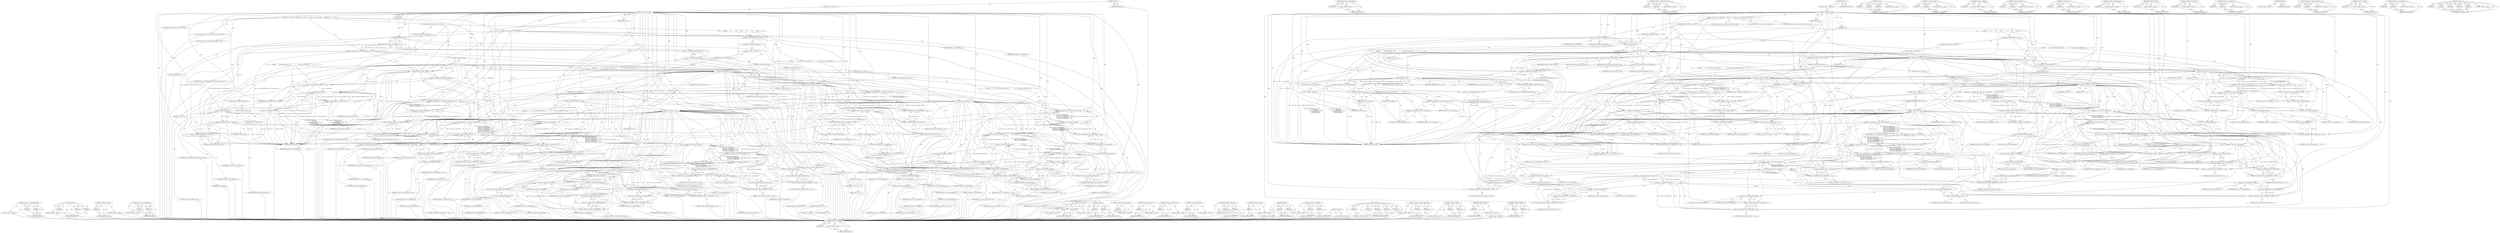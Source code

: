 digraph "&lt;operator&gt;.shiftLeft" {
vulnerable_332 [label=<(METHOD,&lt;operator&gt;.logicalNot)>];
vulnerable_333 [label=<(PARAM,p1)>];
vulnerable_334 [label=<(BLOCK,&lt;empty&gt;,&lt;empty&gt;)>];
vulnerable_335 [label=<(METHOD_RETURN,ANY)>];
vulnerable_282 [label=<(METHOD,&lt;operator&gt;.postDecrement)>];
vulnerable_283 [label=<(PARAM,p1)>];
vulnerable_284 [label=<(BLOCK,&lt;empty&gt;,&lt;empty&gt;)>];
vulnerable_285 [label=<(METHOD_RETURN,ANY)>];
vulnerable_305 [label=<(METHOD,&lt;operator&gt;.indirectIndexAccess)>];
vulnerable_306 [label=<(PARAM,p1)>];
vulnerable_307 [label=<(PARAM,p2)>];
vulnerable_308 [label=<(BLOCK,&lt;empty&gt;,&lt;empty&gt;)>];
vulnerable_309 [label=<(METHOD_RETURN,ANY)>];
vulnerable_6 [label=<(METHOD,&lt;global&gt;)<SUB>1</SUB>>];
vulnerable_7 [label=<(BLOCK,&lt;empty&gt;,&lt;empty&gt;)<SUB>1</SUB>>];
vulnerable_8 [label=<(METHOD,color_string_to_rgba)<SUB>1</SUB>>];
vulnerable_9 [label=<(PARAM,const char *p)<SUB>1</SUB>>];
vulnerable_10 [label=<(PARAM,int len)<SUB>1</SUB>>];
vulnerable_11 [label=<(BLOCK,{
    uint32_t ret = 0xFF000000;
     const Col...,{
    uint32_t ret = 0xFF000000;
     const Col...)<SUB>2</SUB>>];
vulnerable_12 [label="<(LOCAL,uint32_t ret: uint32_t)<SUB>3</SUB>>"];
vulnerable_13 [label=<(&lt;operator&gt;.assignment,ret = 0xFF000000)<SUB>3</SUB>>];
vulnerable_14 [label=<(IDENTIFIER,ret,ret = 0xFF000000)<SUB>3</SUB>>];
vulnerable_15 [label=<(LITERAL,0xFF000000,ret = 0xFF000000)<SUB>3</SUB>>];
vulnerable_16 [label="<(LOCAL,const ColorEntry* entry: ColorEntry*)<SUB>4</SUB>>"];
vulnerable_17 [label="<(LOCAL,char[100] color_name: char[100])<SUB>5</SUB>>"];
vulnerable_18 [label=<(CONTROL_STRUCTURE,IF,if (*p == '#'))<SUB>7</SUB>>];
vulnerable_19 [label=<(&lt;operator&gt;.equals,*p == '#')<SUB>7</SUB>>];
vulnerable_20 [label=<(&lt;operator&gt;.indirection,*p)<SUB>7</SUB>>];
vulnerable_21 [label=<(IDENTIFIER,p,*p == '#')<SUB>7</SUB>>];
vulnerable_22 [label=<(LITERAL,'#',*p == '#')<SUB>7</SUB>>];
vulnerable_23 [label=<(BLOCK,{
         p++;
         len--;
        if (len...,{
         p++;
         len--;
        if (len...)<SUB>7</SUB>>];
vulnerable_24 [label=<(&lt;operator&gt;.postIncrement,p++)<SUB>8</SUB>>];
vulnerable_25 [label=<(IDENTIFIER,p,p++)<SUB>8</SUB>>];
vulnerable_26 [label=<(&lt;operator&gt;.postDecrement,len--)<SUB>9</SUB>>];
vulnerable_27 [label=<(IDENTIFIER,len,len--)<SUB>9</SUB>>];
vulnerable_28 [label=<(CONTROL_STRUCTURE,IF,if (len == 3))<SUB>10</SUB>>];
vulnerable_29 [label=<(&lt;operator&gt;.equals,len == 3)<SUB>10</SUB>>];
vulnerable_30 [label=<(IDENTIFIER,len,len == 3)<SUB>10</SUB>>];
vulnerable_31 [label=<(LITERAL,3,len == 3)<SUB>10</SUB>>];
vulnerable_32 [label=<(BLOCK,{
            ret |= (hex_char_to_number(p[2]) ...,{
            ret |= (hex_char_to_number(p[2]) ...)<SUB>10</SUB>>];
vulnerable_33 [label=<(&lt;operators&gt;.assignmentOr,ret |= (hex_char_to_number(p[2]) &lt;&lt;  4) |
     ...)<SUB>11</SUB>>];
vulnerable_34 [label=<(IDENTIFIER,ret,ret |= (hex_char_to_number(p[2]) &lt;&lt;  4) |
     ...)<SUB>11</SUB>>];
vulnerable_35 [label=<(&lt;operator&gt;.or,(hex_char_to_number(p[2]) &lt;&lt;  4) |
            ...)<SUB>11</SUB>>];
vulnerable_36 [label=<(&lt;operator&gt;.or,(hex_char_to_number(p[2]) &lt;&lt;  4) |
            ...)<SUB>11</SUB>>];
vulnerable_37 [label=<(&lt;operator&gt;.shiftLeft,hex_char_to_number(p[2]) &lt;&lt;  4)<SUB>11</SUB>>];
vulnerable_38 [label=<(hex_char_to_number,hex_char_to_number(p[2]))<SUB>11</SUB>>];
vulnerable_39 [label=<(&lt;operator&gt;.indirectIndexAccess,p[2])<SUB>11</SUB>>];
vulnerable_40 [label=<(IDENTIFIER,p,hex_char_to_number(p[2]))<SUB>11</SUB>>];
vulnerable_41 [label=<(LITERAL,2,hex_char_to_number(p[2]))<SUB>11</SUB>>];
vulnerable_42 [label=<(LITERAL,4,hex_char_to_number(p[2]) &lt;&lt;  4)<SUB>11</SUB>>];
vulnerable_43 [label=<(&lt;operator&gt;.shiftLeft,hex_char_to_number(p[1]) &lt;&lt; 12)<SUB>12</SUB>>];
vulnerable_44 [label=<(hex_char_to_number,hex_char_to_number(p[1]))<SUB>12</SUB>>];
vulnerable_45 [label=<(&lt;operator&gt;.indirectIndexAccess,p[1])<SUB>12</SUB>>];
vulnerable_46 [label=<(IDENTIFIER,p,hex_char_to_number(p[1]))<SUB>12</SUB>>];
vulnerable_47 [label=<(LITERAL,1,hex_char_to_number(p[1]))<SUB>12</SUB>>];
vulnerable_48 [label=<(LITERAL,12,hex_char_to_number(p[1]) &lt;&lt; 12)<SUB>12</SUB>>];
vulnerable_49 [label=<(&lt;operator&gt;.shiftLeft,hex_char_to_number(p[0]) &lt;&lt; 20)<SUB>13</SUB>>];
vulnerable_50 [label=<(hex_char_to_number,hex_char_to_number(p[0]))<SUB>13</SUB>>];
vulnerable_51 [label=<(&lt;operator&gt;.indirectIndexAccess,p[0])<SUB>13</SUB>>];
vulnerable_52 [label=<(IDENTIFIER,p,hex_char_to_number(p[0]))<SUB>13</SUB>>];
vulnerable_53 [label=<(LITERAL,0,hex_char_to_number(p[0]))<SUB>13</SUB>>];
vulnerable_54 [label=<(LITERAL,20,hex_char_to_number(p[0]) &lt;&lt; 20)<SUB>13</SUB>>];
vulnerable_55 [label=<(CONTROL_STRUCTURE,ELSE,else)<SUB>14</SUB>>];
vulnerable_56 [label=<(BLOCK,&lt;empty&gt;,&lt;empty&gt;)<SUB>14</SUB>>];
vulnerable_57 [label=<(CONTROL_STRUCTURE,IF,if (len == 4))<SUB>14</SUB>>];
vulnerable_58 [label=<(&lt;operator&gt;.equals,len == 4)<SUB>14</SUB>>];
vulnerable_59 [label=<(IDENTIFIER,len,len == 4)<SUB>14</SUB>>];
vulnerable_60 [label=<(LITERAL,4,len == 4)<SUB>14</SUB>>];
vulnerable_61 [label=<(BLOCK,{
            ret  = (hex_char_to_number(p[3]) ...,{
            ret  = (hex_char_to_number(p[3]) ...)<SUB>14</SUB>>];
vulnerable_62 [label=<(&lt;operator&gt;.assignment,ret  = (hex_char_to_number(p[3]) &lt;&lt;  4) |
     ...)<SUB>15</SUB>>];
vulnerable_63 [label=<(IDENTIFIER,ret,ret  = (hex_char_to_number(p[3]) &lt;&lt;  4) |
     ...)<SUB>15</SUB>>];
vulnerable_64 [label=<(&lt;operator&gt;.or,(hex_char_to_number(p[3]) &lt;&lt;  4) |
            ...)<SUB>15</SUB>>];
vulnerable_65 [label=<(&lt;operator&gt;.or,(hex_char_to_number(p[3]) &lt;&lt;  4) |
            ...)<SUB>15</SUB>>];
vulnerable_66 [label=<(&lt;operator&gt;.or,(hex_char_to_number(p[3]) &lt;&lt;  4) |
            ...)<SUB>15</SUB>>];
vulnerable_67 [label=<(&lt;operator&gt;.shiftLeft,hex_char_to_number(p[3]) &lt;&lt;  4)<SUB>15</SUB>>];
vulnerable_68 [label=<(hex_char_to_number,hex_char_to_number(p[3]))<SUB>15</SUB>>];
vulnerable_69 [label=<(&lt;operator&gt;.indirectIndexAccess,p[3])<SUB>15</SUB>>];
vulnerable_70 [label=<(IDENTIFIER,p,hex_char_to_number(p[3]))<SUB>15</SUB>>];
vulnerable_71 [label=<(LITERAL,3,hex_char_to_number(p[3]))<SUB>15</SUB>>];
vulnerable_72 [label=<(LITERAL,4,hex_char_to_number(p[3]) &lt;&lt;  4)<SUB>15</SUB>>];
vulnerable_73 [label=<(&lt;operator&gt;.shiftLeft,hex_char_to_number(p[2]) &lt;&lt; 12)<SUB>16</SUB>>];
vulnerable_74 [label=<(hex_char_to_number,hex_char_to_number(p[2]))<SUB>16</SUB>>];
vulnerable_75 [label=<(&lt;operator&gt;.indirectIndexAccess,p[2])<SUB>16</SUB>>];
vulnerable_76 [label=<(IDENTIFIER,p,hex_char_to_number(p[2]))<SUB>16</SUB>>];
vulnerable_77 [label=<(LITERAL,2,hex_char_to_number(p[2]))<SUB>16</SUB>>];
vulnerable_78 [label=<(LITERAL,12,hex_char_to_number(p[2]) &lt;&lt; 12)<SUB>16</SUB>>];
vulnerable_79 [label=<(&lt;operator&gt;.shiftLeft,hex_char_to_number(p[1]) &lt;&lt; 20)<SUB>17</SUB>>];
vulnerable_80 [label=<(hex_char_to_number,hex_char_to_number(p[1]))<SUB>17</SUB>>];
vulnerable_81 [label=<(&lt;operator&gt;.indirectIndexAccess,p[1])<SUB>17</SUB>>];
vulnerable_82 [label=<(IDENTIFIER,p,hex_char_to_number(p[1]))<SUB>17</SUB>>];
vulnerable_83 [label=<(LITERAL,1,hex_char_to_number(p[1]))<SUB>17</SUB>>];
vulnerable_84 [label=<(LITERAL,20,hex_char_to_number(p[1]) &lt;&lt; 20)<SUB>17</SUB>>];
vulnerable_85 [label=<(&lt;operator&gt;.shiftLeft,hex_char_to_number(p[0]) &lt;&lt; 28)<SUB>18</SUB>>];
vulnerable_86 [label=<(hex_char_to_number,hex_char_to_number(p[0]))<SUB>18</SUB>>];
vulnerable_87 [label=<(&lt;operator&gt;.indirectIndexAccess,p[0])<SUB>18</SUB>>];
vulnerable_88 [label=<(IDENTIFIER,p,hex_char_to_number(p[0]))<SUB>18</SUB>>];
vulnerable_89 [label=<(LITERAL,0,hex_char_to_number(p[0]))<SUB>18</SUB>>];
vulnerable_90 [label=<(LITERAL,28,hex_char_to_number(p[0]) &lt;&lt; 28)<SUB>18</SUB>>];
vulnerable_91 [label=<(CONTROL_STRUCTURE,ELSE,else)<SUB>19</SUB>>];
vulnerable_92 [label=<(BLOCK,&lt;empty&gt;,&lt;empty&gt;)<SUB>19</SUB>>];
vulnerable_93 [label=<(CONTROL_STRUCTURE,IF,if (len == 6))<SUB>19</SUB>>];
vulnerable_94 [label=<(&lt;operator&gt;.equals,len == 6)<SUB>19</SUB>>];
vulnerable_95 [label=<(IDENTIFIER,len,len == 6)<SUB>19</SUB>>];
vulnerable_96 [label=<(LITERAL,6,len == 6)<SUB>19</SUB>>];
vulnerable_97 [label=<(BLOCK,{
            ret |=  hex_char_to_number(p[5]) ...,{
            ret |=  hex_char_to_number(p[5]) ...)<SUB>19</SUB>>];
vulnerable_98 [label=<(&lt;operators&gt;.assignmentOr,ret |=  hex_char_to_number(p[5])        |
     ...)<SUB>20</SUB>>];
vulnerable_99 [label=<(IDENTIFIER,ret,ret |=  hex_char_to_number(p[5])        |
     ...)<SUB>20</SUB>>];
vulnerable_100 [label=<(&lt;operator&gt;.or,hex_char_to_number(p[5])        |
             ...)<SUB>20</SUB>>];
vulnerable_101 [label=<(&lt;operator&gt;.or,hex_char_to_number(p[5])        |
             ...)<SUB>20</SUB>>];
vulnerable_102 [label=<(&lt;operator&gt;.or,hex_char_to_number(p[5])        |
             ...)<SUB>20</SUB>>];
vulnerable_103 [label=<(&lt;operator&gt;.or,hex_char_to_number(p[5])        |
             ...)<SUB>20</SUB>>];
vulnerable_104 [label=<(&lt;operator&gt;.or,hex_char_to_number(p[5])        |
             ...)<SUB>20</SUB>>];
vulnerable_105 [label=<(hex_char_to_number,hex_char_to_number(p[5]))<SUB>20</SUB>>];
vulnerable_106 [label=<(&lt;operator&gt;.indirectIndexAccess,p[5])<SUB>20</SUB>>];
vulnerable_107 [label=<(IDENTIFIER,p,hex_char_to_number(p[5]))<SUB>20</SUB>>];
vulnerable_108 [label=<(LITERAL,5,hex_char_to_number(p[5]))<SUB>20</SUB>>];
vulnerable_109 [label=<(&lt;operator&gt;.shiftLeft,hex_char_to_number(p[4]) &lt;&lt;  4)<SUB>21</SUB>>];
vulnerable_110 [label=<(hex_char_to_number,hex_char_to_number(p[4]))<SUB>21</SUB>>];
vulnerable_111 [label=<(&lt;operator&gt;.indirectIndexAccess,p[4])<SUB>21</SUB>>];
vulnerable_112 [label=<(IDENTIFIER,p,hex_char_to_number(p[4]))<SUB>21</SUB>>];
vulnerable_113 [label=<(LITERAL,4,hex_char_to_number(p[4]))<SUB>21</SUB>>];
vulnerable_114 [label=<(LITERAL,4,hex_char_to_number(p[4]) &lt;&lt;  4)<SUB>21</SUB>>];
vulnerable_115 [label=<(&lt;operator&gt;.shiftLeft,hex_char_to_number(p[3]) &lt;&lt;  8)<SUB>22</SUB>>];
vulnerable_116 [label=<(hex_char_to_number,hex_char_to_number(p[3]))<SUB>22</SUB>>];
vulnerable_117 [label=<(&lt;operator&gt;.indirectIndexAccess,p[3])<SUB>22</SUB>>];
vulnerable_118 [label=<(IDENTIFIER,p,hex_char_to_number(p[3]))<SUB>22</SUB>>];
vulnerable_119 [label=<(LITERAL,3,hex_char_to_number(p[3]))<SUB>22</SUB>>];
vulnerable_120 [label=<(LITERAL,8,hex_char_to_number(p[3]) &lt;&lt;  8)<SUB>22</SUB>>];
vulnerable_121 [label=<(&lt;operator&gt;.shiftLeft,hex_char_to_number(p[2]) &lt;&lt; 12)<SUB>23</SUB>>];
vulnerable_122 [label=<(hex_char_to_number,hex_char_to_number(p[2]))<SUB>23</SUB>>];
vulnerable_123 [label=<(&lt;operator&gt;.indirectIndexAccess,p[2])<SUB>23</SUB>>];
vulnerable_124 [label=<(IDENTIFIER,p,hex_char_to_number(p[2]))<SUB>23</SUB>>];
vulnerable_125 [label=<(LITERAL,2,hex_char_to_number(p[2]))<SUB>23</SUB>>];
vulnerable_126 [label=<(LITERAL,12,hex_char_to_number(p[2]) &lt;&lt; 12)<SUB>23</SUB>>];
vulnerable_127 [label=<(&lt;operator&gt;.shiftLeft,hex_char_to_number(p[1]) &lt;&lt; 16)<SUB>24</SUB>>];
vulnerable_128 [label=<(hex_char_to_number,hex_char_to_number(p[1]))<SUB>24</SUB>>];
vulnerable_129 [label=<(&lt;operator&gt;.indirectIndexAccess,p[1])<SUB>24</SUB>>];
vulnerable_130 [label=<(IDENTIFIER,p,hex_char_to_number(p[1]))<SUB>24</SUB>>];
vulnerable_131 [label=<(LITERAL,1,hex_char_to_number(p[1]))<SUB>24</SUB>>];
vulnerable_132 [label=<(LITERAL,16,hex_char_to_number(p[1]) &lt;&lt; 16)<SUB>24</SUB>>];
vulnerable_133 [label=<(&lt;operator&gt;.shiftLeft,hex_char_to_number(p[0]) &lt;&lt; 20)<SUB>25</SUB>>];
vulnerable_134 [label=<(hex_char_to_number,hex_char_to_number(p[0]))<SUB>25</SUB>>];
vulnerable_135 [label=<(&lt;operator&gt;.indirectIndexAccess,p[0])<SUB>25</SUB>>];
vulnerable_136 [label=<(IDENTIFIER,p,hex_char_to_number(p[0]))<SUB>25</SUB>>];
vulnerable_137 [label=<(LITERAL,0,hex_char_to_number(p[0]))<SUB>25</SUB>>];
vulnerable_138 [label=<(LITERAL,20,hex_char_to_number(p[0]) &lt;&lt; 20)<SUB>25</SUB>>];
vulnerable_139 [label=<(CONTROL_STRUCTURE,ELSE,else)<SUB>26</SUB>>];
vulnerable_140 [label=<(BLOCK,&lt;empty&gt;,&lt;empty&gt;)<SUB>26</SUB>>];
vulnerable_141 [label=<(CONTROL_STRUCTURE,IF,if (len == 8))<SUB>26</SUB>>];
vulnerable_142 [label=<(&lt;operator&gt;.equals,len == 8)<SUB>26</SUB>>];
vulnerable_143 [label=<(IDENTIFIER,len,len == 8)<SUB>26</SUB>>];
vulnerable_144 [label=<(LITERAL,8,len == 8)<SUB>26</SUB>>];
vulnerable_145 [label=<(BLOCK,{
            ret  =  hex_char_to_number(p[7]) ...,{
            ret  =  hex_char_to_number(p[7]) ...)<SUB>26</SUB>>];
vulnerable_146 [label=<(&lt;operator&gt;.assignment,ret  =  hex_char_to_number(p[7])        |
     ...)<SUB>27</SUB>>];
vulnerable_147 [label=<(IDENTIFIER,ret,ret  =  hex_char_to_number(p[7])        |
     ...)<SUB>27</SUB>>];
vulnerable_148 [label=<(&lt;operator&gt;.or,hex_char_to_number(p[7])        |
             ...)<SUB>27</SUB>>];
vulnerable_149 [label=<(&lt;operator&gt;.or,hex_char_to_number(p[7])        |
             ...)<SUB>27</SUB>>];
vulnerable_150 [label=<(&lt;operator&gt;.or,hex_char_to_number(p[7])        |
             ...)<SUB>27</SUB>>];
vulnerable_151 [label=<(&lt;operator&gt;.or,hex_char_to_number(p[7])        |
             ...)<SUB>27</SUB>>];
vulnerable_152 [label=<(&lt;operator&gt;.or,hex_char_to_number(p[7])        |
             ...)<SUB>27</SUB>>];
vulnerable_153 [label=<(&lt;operator&gt;.or,hex_char_to_number(p[7])        |
             ...)<SUB>27</SUB>>];
vulnerable_154 [label=<(&lt;operator&gt;.or,hex_char_to_number(p[7])        |
             ...)<SUB>27</SUB>>];
vulnerable_155 [label=<(hex_char_to_number,hex_char_to_number(p[7]))<SUB>27</SUB>>];
vulnerable_156 [label=<(&lt;operator&gt;.indirectIndexAccess,p[7])<SUB>27</SUB>>];
vulnerable_157 [label=<(IDENTIFIER,p,hex_char_to_number(p[7]))<SUB>27</SUB>>];
vulnerable_158 [label=<(LITERAL,7,hex_char_to_number(p[7]))<SUB>27</SUB>>];
vulnerable_159 [label=<(&lt;operator&gt;.shiftLeft,hex_char_to_number(p[6]) &lt;&lt;  4)<SUB>28</SUB>>];
vulnerable_160 [label=<(hex_char_to_number,hex_char_to_number(p[6]))<SUB>28</SUB>>];
vulnerable_161 [label=<(&lt;operator&gt;.indirectIndexAccess,p[6])<SUB>28</SUB>>];
vulnerable_162 [label=<(IDENTIFIER,p,hex_char_to_number(p[6]))<SUB>28</SUB>>];
vulnerable_163 [label=<(LITERAL,6,hex_char_to_number(p[6]))<SUB>28</SUB>>];
vulnerable_164 [label=<(LITERAL,4,hex_char_to_number(p[6]) &lt;&lt;  4)<SUB>28</SUB>>];
vulnerable_165 [label=<(&lt;operator&gt;.shiftLeft,hex_char_to_number(p[5]) &lt;&lt;  8)<SUB>29</SUB>>];
vulnerable_166 [label=<(hex_char_to_number,hex_char_to_number(p[5]))<SUB>29</SUB>>];
vulnerable_167 [label=<(&lt;operator&gt;.indirectIndexAccess,p[5])<SUB>29</SUB>>];
vulnerable_168 [label=<(IDENTIFIER,p,hex_char_to_number(p[5]))<SUB>29</SUB>>];
vulnerable_169 [label=<(LITERAL,5,hex_char_to_number(p[5]))<SUB>29</SUB>>];
vulnerable_170 [label=<(LITERAL,8,hex_char_to_number(p[5]) &lt;&lt;  8)<SUB>29</SUB>>];
vulnerable_171 [label=<(&lt;operator&gt;.shiftLeft,hex_char_to_number(p[4]) &lt;&lt; 12)<SUB>30</SUB>>];
vulnerable_172 [label=<(hex_char_to_number,hex_char_to_number(p[4]))<SUB>30</SUB>>];
vulnerable_173 [label=<(&lt;operator&gt;.indirectIndexAccess,p[4])<SUB>30</SUB>>];
vulnerable_174 [label=<(IDENTIFIER,p,hex_char_to_number(p[4]))<SUB>30</SUB>>];
vulnerable_175 [label=<(LITERAL,4,hex_char_to_number(p[4]))<SUB>30</SUB>>];
vulnerable_176 [label=<(LITERAL,12,hex_char_to_number(p[4]) &lt;&lt; 12)<SUB>30</SUB>>];
vulnerable_177 [label=<(&lt;operator&gt;.shiftLeft,hex_char_to_number(p[3]) &lt;&lt; 16)<SUB>31</SUB>>];
vulnerable_178 [label=<(hex_char_to_number,hex_char_to_number(p[3]))<SUB>31</SUB>>];
vulnerable_179 [label=<(&lt;operator&gt;.indirectIndexAccess,p[3])<SUB>31</SUB>>];
vulnerable_180 [label=<(IDENTIFIER,p,hex_char_to_number(p[3]))<SUB>31</SUB>>];
vulnerable_181 [label=<(LITERAL,3,hex_char_to_number(p[3]))<SUB>31</SUB>>];
vulnerable_182 [label=<(LITERAL,16,hex_char_to_number(p[3]) &lt;&lt; 16)<SUB>31</SUB>>];
vulnerable_183 [label=<(&lt;operator&gt;.shiftLeft,hex_char_to_number(p[2]) &lt;&lt; 20)<SUB>32</SUB>>];
vulnerable_184 [label=<(hex_char_to_number,hex_char_to_number(p[2]))<SUB>32</SUB>>];
vulnerable_185 [label=<(&lt;operator&gt;.indirectIndexAccess,p[2])<SUB>32</SUB>>];
vulnerable_186 [label=<(IDENTIFIER,p,hex_char_to_number(p[2]))<SUB>32</SUB>>];
vulnerable_187 [label=<(LITERAL,2,hex_char_to_number(p[2]))<SUB>32</SUB>>];
vulnerable_188 [label=<(LITERAL,20,hex_char_to_number(p[2]) &lt;&lt; 20)<SUB>32</SUB>>];
vulnerable_189 [label=<(&lt;operator&gt;.shiftLeft,hex_char_to_number(p[1]) &lt;&lt; 24)<SUB>33</SUB>>];
vulnerable_190 [label=<(hex_char_to_number,hex_char_to_number(p[1]))<SUB>33</SUB>>];
vulnerable_191 [label=<(&lt;operator&gt;.indirectIndexAccess,p[1])<SUB>33</SUB>>];
vulnerable_192 [label=<(IDENTIFIER,p,hex_char_to_number(p[1]))<SUB>33</SUB>>];
vulnerable_193 [label=<(LITERAL,1,hex_char_to_number(p[1]))<SUB>33</SUB>>];
vulnerable_194 [label=<(LITERAL,24,hex_char_to_number(p[1]) &lt;&lt; 24)<SUB>33</SUB>>];
vulnerable_195 [label=<(&lt;operator&gt;.shiftLeft,hex_char_to_number(p[0]) &lt;&lt; 28)<SUB>34</SUB>>];
vulnerable_196 [label=<(hex_char_to_number,hex_char_to_number(p[0]))<SUB>34</SUB>>];
vulnerable_197 [label=<(&lt;operator&gt;.indirectIndexAccess,p[0])<SUB>34</SUB>>];
vulnerable_198 [label=<(IDENTIFIER,p,hex_char_to_number(p[0]))<SUB>34</SUB>>];
vulnerable_199 [label=<(LITERAL,0,hex_char_to_number(p[0]))<SUB>34</SUB>>];
vulnerable_200 [label=<(LITERAL,28,hex_char_to_number(p[0]) &lt;&lt; 28)<SUB>34</SUB>>];
vulnerable_201 [label=<(CONTROL_STRUCTURE,ELSE,else)<SUB>36</SUB>>];
vulnerable_202 [label=<(BLOCK,{
        strncpy(color_name, p, len);
        ...,{
        strncpy(color_name, p, len);
        ...)<SUB>36</SUB>>];
vulnerable_203 [label=<(strncpy,strncpy(color_name, p, len))<SUB>37</SUB>>];
vulnerable_204 [label=<(IDENTIFIER,color_name,strncpy(color_name, p, len))<SUB>37</SUB>>];
vulnerable_205 [label=<(IDENTIFIER,p,strncpy(color_name, p, len))<SUB>37</SUB>>];
vulnerable_206 [label=<(IDENTIFIER,len,strncpy(color_name, p, len))<SUB>37</SUB>>];
vulnerable_207 [label=<(&lt;operator&gt;.assignment,color_name[len] = '\0')<SUB>38</SUB>>];
vulnerable_208 [label=<(&lt;operator&gt;.indirectIndexAccess,color_name[len])<SUB>38</SUB>>];
vulnerable_209 [label=<(IDENTIFIER,color_name,color_name[len] = '\0')<SUB>38</SUB>>];
vulnerable_210 [label=<(IDENTIFIER,len,color_name[len] = '\0')<SUB>38</SUB>>];
vulnerable_211 [label=<(LITERAL,'\0',color_name[len] = '\0')<SUB>38</SUB>>];
vulnerable_212 [label=<(&lt;operator&gt;.assignment,entry = bsearch(color_name,
                   ...)<SUB>40</SUB>>];
vulnerable_213 [label=<(IDENTIFIER,entry,entry = bsearch(color_name,
                   ...)<SUB>40</SUB>>];
vulnerable_214 [label=<(bsearch,bsearch(color_name,
                        col...)<SUB>40</SUB>>];
vulnerable_215 [label=<(IDENTIFIER,color_name,bsearch(color_name,
                        col...)<SUB>40</SUB>>];
vulnerable_216 [label=<(IDENTIFIER,color_table,bsearch(color_name,
                        col...)<SUB>41</SUB>>];
vulnerable_217 [label=<(FF_ARRAY_ELEMS,FF_ARRAY_ELEMS(color_table))<SUB>42</SUB>>];
vulnerable_218 [label=<(IDENTIFIER,color_table,FF_ARRAY_ELEMS(color_table))<SUB>42</SUB>>];
vulnerable_219 [label=<(&lt;operator&gt;.sizeOf,sizeof(ColorEntry))<SUB>43</SUB>>];
vulnerable_220 [label=<(IDENTIFIER,ColorEntry,sizeof(ColorEntry))<SUB>43</SUB>>];
vulnerable_221 [label=<(IDENTIFIER,color_table_compare,bsearch(color_name,
                        col...)<SUB>44</SUB>>];
vulnerable_222 [label=<(CONTROL_STRUCTURE,IF,if (!entry))<SUB>46</SUB>>];
vulnerable_223 [label=<(&lt;operator&gt;.logicalNot,!entry)<SUB>46</SUB>>];
vulnerable_224 [label=<(IDENTIFIER,entry,!entry)<SUB>46</SUB>>];
vulnerable_225 [label=<(BLOCK,&lt;empty&gt;,&lt;empty&gt;)<SUB>47</SUB>>];
vulnerable_226 [label=<(RETURN,return ret;,return ret;)<SUB>47</SUB>>];
vulnerable_227 [label=<(IDENTIFIER,ret,return ret;)<SUB>47</SUB>>];
vulnerable_228 [label=<(&lt;operator&gt;.assignment,ret = entry-&gt;rgb_color)<SUB>49</SUB>>];
vulnerable_229 [label=<(IDENTIFIER,ret,ret = entry-&gt;rgb_color)<SUB>49</SUB>>];
vulnerable_230 [label=<(&lt;operator&gt;.indirectFieldAccess,entry-&gt;rgb_color)<SUB>49</SUB>>];
vulnerable_231 [label=<(IDENTIFIER,entry,ret = entry-&gt;rgb_color)<SUB>49</SUB>>];
vulnerable_232 [label=<(FIELD_IDENTIFIER,rgb_color,rgb_color)<SUB>49</SUB>>];
vulnerable_233 [label=<(RETURN,return ret;,return ret;)<SUB>51</SUB>>];
vulnerable_234 [label=<(IDENTIFIER,ret,return ret;)<SUB>51</SUB>>];
vulnerable_235 [label=<(METHOD_RETURN,uint32_t)<SUB>1</SUB>>];
vulnerable_237 [label=<(METHOD_RETURN,ANY)<SUB>1</SUB>>];
vulnerable_310 [label=<(METHOD,strncpy)>];
vulnerable_311 [label=<(PARAM,p1)>];
vulnerable_312 [label=<(PARAM,p2)>];
vulnerable_313 [label=<(PARAM,p3)>];
vulnerable_314 [label=<(BLOCK,&lt;empty&gt;,&lt;empty&gt;)>];
vulnerable_315 [label=<(METHOD_RETURN,ANY)>];
vulnerable_269 [label=<(METHOD,&lt;operator&gt;.equals)>];
vulnerable_270 [label=<(PARAM,p1)>];
vulnerable_271 [label=<(PARAM,p2)>];
vulnerable_272 [label=<(BLOCK,&lt;empty&gt;,&lt;empty&gt;)>];
vulnerable_273 [label=<(METHOD_RETURN,ANY)>];
vulnerable_301 [label=<(METHOD,hex_char_to_number)>];
vulnerable_302 [label=<(PARAM,p1)>];
vulnerable_303 [label=<(BLOCK,&lt;empty&gt;,&lt;empty&gt;)>];
vulnerable_304 [label=<(METHOD_RETURN,ANY)>];
vulnerable_296 [label=<(METHOD,&lt;operator&gt;.shiftLeft)>];
vulnerable_297 [label=<(PARAM,p1)>];
vulnerable_298 [label=<(PARAM,p2)>];
vulnerable_299 [label=<(BLOCK,&lt;empty&gt;,&lt;empty&gt;)>];
vulnerable_300 [label=<(METHOD_RETURN,ANY)>];
vulnerable_291 [label=<(METHOD,&lt;operator&gt;.or)>];
vulnerable_292 [label=<(PARAM,p1)>];
vulnerable_293 [label=<(PARAM,p2)>];
vulnerable_294 [label=<(BLOCK,&lt;empty&gt;,&lt;empty&gt;)>];
vulnerable_295 [label=<(METHOD_RETURN,ANY)>];
vulnerable_278 [label=<(METHOD,&lt;operator&gt;.postIncrement)>];
vulnerable_279 [label=<(PARAM,p1)>];
vulnerable_280 [label=<(BLOCK,&lt;empty&gt;,&lt;empty&gt;)>];
vulnerable_281 [label=<(METHOD_RETURN,ANY)>];
vulnerable_324 [label=<(METHOD,FF_ARRAY_ELEMS)>];
vulnerable_325 [label=<(PARAM,p1)>];
vulnerable_326 [label=<(BLOCK,&lt;empty&gt;,&lt;empty&gt;)>];
vulnerable_327 [label=<(METHOD_RETURN,ANY)>];
vulnerable_274 [label=<(METHOD,&lt;operator&gt;.indirection)>];
vulnerable_275 [label=<(PARAM,p1)>];
vulnerable_276 [label=<(BLOCK,&lt;empty&gt;,&lt;empty&gt;)>];
vulnerable_277 [label=<(METHOD_RETURN,ANY)>];
vulnerable_264 [label=<(METHOD,&lt;operator&gt;.assignment)>];
vulnerable_265 [label=<(PARAM,p1)>];
vulnerable_266 [label=<(PARAM,p2)>];
vulnerable_267 [label=<(BLOCK,&lt;empty&gt;,&lt;empty&gt;)>];
vulnerable_268 [label=<(METHOD_RETURN,ANY)>];
vulnerable_258 [label=<(METHOD,&lt;global&gt;)<SUB>1</SUB>>];
vulnerable_259 [label=<(BLOCK,&lt;empty&gt;,&lt;empty&gt;)>];
vulnerable_260 [label=<(METHOD_RETURN,ANY)>];
vulnerable_336 [label=<(METHOD,&lt;operator&gt;.indirectFieldAccess)>];
vulnerable_337 [label=<(PARAM,p1)>];
vulnerable_338 [label=<(PARAM,p2)>];
vulnerable_339 [label=<(BLOCK,&lt;empty&gt;,&lt;empty&gt;)>];
vulnerable_340 [label=<(METHOD_RETURN,ANY)>];
vulnerable_328 [label=<(METHOD,&lt;operator&gt;.sizeOf)>];
vulnerable_329 [label=<(PARAM,p1)>];
vulnerable_330 [label=<(BLOCK,&lt;empty&gt;,&lt;empty&gt;)>];
vulnerable_331 [label=<(METHOD_RETURN,ANY)>];
vulnerable_286 [label=<(METHOD,&lt;operators&gt;.assignmentOr)>];
vulnerable_287 [label=<(PARAM,p1)>];
vulnerable_288 [label=<(PARAM,p2)>];
vulnerable_289 [label=<(BLOCK,&lt;empty&gt;,&lt;empty&gt;)>];
vulnerable_290 [label=<(METHOD_RETURN,ANY)>];
vulnerable_316 [label=<(METHOD,bsearch)>];
vulnerable_317 [label=<(PARAM,p1)>];
vulnerable_318 [label=<(PARAM,p2)>];
vulnerable_319 [label=<(PARAM,p3)>];
vulnerable_320 [label=<(PARAM,p4)>];
vulnerable_321 [label=<(PARAM,p5)>];
vulnerable_322 [label=<(BLOCK,&lt;empty&gt;,&lt;empty&gt;)>];
vulnerable_323 [label=<(METHOD_RETURN,ANY)>];
fixed_361 [label=<(METHOD,&lt;operator&gt;.indirectFieldAccess)>];
fixed_362 [label=<(PARAM,p1)>];
fixed_363 [label=<(PARAM,p2)>];
fixed_364 [label=<(BLOCK,&lt;empty&gt;,&lt;empty&gt;)>];
fixed_365 [label=<(METHOD_RETURN,ANY)>];
fixed_339 [label=<(METHOD,strncpy)>];
fixed_340 [label=<(PARAM,p1)>];
fixed_341 [label=<(PARAM,p2)>];
fixed_342 [label=<(PARAM,p3)>];
fixed_343 [label=<(BLOCK,&lt;empty&gt;,&lt;empty&gt;)>];
fixed_344 [label=<(METHOD_RETURN,ANY)>];
fixed_294 [label=<(METHOD,&lt;operator&gt;.sizeOf)>];
fixed_295 [label=<(PARAM,p1)>];
fixed_296 [label=<(BLOCK,&lt;empty&gt;,&lt;empty&gt;)>];
fixed_297 [label=<(METHOD_RETURN,ANY)>];
fixed_315 [label=<(METHOD,&lt;operators&gt;.assignmentOr)>];
fixed_316 [label=<(PARAM,p1)>];
fixed_317 [label=<(PARAM,p2)>];
fixed_318 [label=<(BLOCK,&lt;empty&gt;,&lt;empty&gt;)>];
fixed_319 [label=<(METHOD_RETURN,ANY)>];
fixed_6 [label=<(METHOD,&lt;global&gt;)<SUB>1</SUB>>];
fixed_7 [label=<(BLOCK,&lt;empty&gt;,&lt;empty&gt;)<SUB>1</SUB>>];
fixed_8 [label=<(METHOD,color_string_to_rgba)<SUB>1</SUB>>];
fixed_9 [label=<(PARAM,const char *p)<SUB>1</SUB>>];
fixed_10 [label=<(PARAM,int len)<SUB>1</SUB>>];
fixed_11 [label=<(BLOCK,{
    uint32_t ret = 0xFF000000;
     const Col...,{
    uint32_t ret = 0xFF000000;
     const Col...)<SUB>2</SUB>>];
fixed_12 [label="<(LOCAL,uint32_t ret: uint32_t)<SUB>3</SUB>>"];
fixed_13 [label=<(&lt;operator&gt;.assignment,ret = 0xFF000000)<SUB>3</SUB>>];
fixed_14 [label=<(IDENTIFIER,ret,ret = 0xFF000000)<SUB>3</SUB>>];
fixed_15 [label=<(LITERAL,0xFF000000,ret = 0xFF000000)<SUB>3</SUB>>];
fixed_16 [label="<(LOCAL,const ColorEntry* entry: ColorEntry*)<SUB>4</SUB>>"];
fixed_17 [label="<(LOCAL,char[100] color_name: char[100])<SUB>5</SUB>>"];
fixed_18 [label=<(&lt;operator&gt;.assignment,len = FFMIN(FFMAX(len, 0), sizeof(color_name) - 1))<SUB>7</SUB>>];
fixed_19 [label=<(IDENTIFIER,len,len = FFMIN(FFMAX(len, 0), sizeof(color_name) - 1))<SUB>7</SUB>>];
fixed_20 [label=<(FFMIN,FFMIN(FFMAX(len, 0), sizeof(color_name) - 1))<SUB>7</SUB>>];
fixed_21 [label=<(FFMAX,FFMAX(len, 0))<SUB>7</SUB>>];
fixed_22 [label=<(IDENTIFIER,len,FFMAX(len, 0))<SUB>7</SUB>>];
fixed_23 [label=<(LITERAL,0,FFMAX(len, 0))<SUB>7</SUB>>];
fixed_24 [label=<(&lt;operator&gt;.subtraction,sizeof(color_name) - 1)<SUB>7</SUB>>];
fixed_25 [label=<(&lt;operator&gt;.sizeOf,sizeof(color_name))<SUB>7</SUB>>];
fixed_26 [label=<(IDENTIFIER,color_name,sizeof(color_name))<SUB>7</SUB>>];
fixed_27 [label=<(LITERAL,1,sizeof(color_name) - 1)<SUB>7</SUB>>];
fixed_28 [label=<(CONTROL_STRUCTURE,IF,if (*p == '#'))<SUB>9</SUB>>];
fixed_29 [label=<(&lt;operator&gt;.equals,*p == '#')<SUB>9</SUB>>];
fixed_30 [label=<(&lt;operator&gt;.indirection,*p)<SUB>9</SUB>>];
fixed_31 [label=<(IDENTIFIER,p,*p == '#')<SUB>9</SUB>>];
fixed_32 [label=<(LITERAL,'#',*p == '#')<SUB>9</SUB>>];
fixed_33 [label=<(BLOCK,{
         p++;
         len--;
        if (len...,{
         p++;
         len--;
        if (len...)<SUB>9</SUB>>];
fixed_34 [label=<(&lt;operator&gt;.postIncrement,p++)<SUB>10</SUB>>];
fixed_35 [label=<(IDENTIFIER,p,p++)<SUB>10</SUB>>];
fixed_36 [label=<(&lt;operator&gt;.postDecrement,len--)<SUB>11</SUB>>];
fixed_37 [label=<(IDENTIFIER,len,len--)<SUB>11</SUB>>];
fixed_38 [label=<(CONTROL_STRUCTURE,IF,if (len == 3))<SUB>12</SUB>>];
fixed_39 [label=<(&lt;operator&gt;.equals,len == 3)<SUB>12</SUB>>];
fixed_40 [label=<(IDENTIFIER,len,len == 3)<SUB>12</SUB>>];
fixed_41 [label=<(LITERAL,3,len == 3)<SUB>12</SUB>>];
fixed_42 [label=<(BLOCK,{
            ret |= (hex_char_to_number(p[2]) ...,{
            ret |= (hex_char_to_number(p[2]) ...)<SUB>12</SUB>>];
fixed_43 [label=<(&lt;operators&gt;.assignmentOr,ret |= (hex_char_to_number(p[2]) &lt;&lt;  4) |
     ...)<SUB>13</SUB>>];
fixed_44 [label=<(IDENTIFIER,ret,ret |= (hex_char_to_number(p[2]) &lt;&lt;  4) |
     ...)<SUB>13</SUB>>];
fixed_45 [label=<(&lt;operator&gt;.or,(hex_char_to_number(p[2]) &lt;&lt;  4) |
            ...)<SUB>13</SUB>>];
fixed_46 [label=<(&lt;operator&gt;.or,(hex_char_to_number(p[2]) &lt;&lt;  4) |
            ...)<SUB>13</SUB>>];
fixed_47 [label=<(&lt;operator&gt;.shiftLeft,hex_char_to_number(p[2]) &lt;&lt;  4)<SUB>13</SUB>>];
fixed_48 [label=<(hex_char_to_number,hex_char_to_number(p[2]))<SUB>13</SUB>>];
fixed_49 [label=<(&lt;operator&gt;.indirectIndexAccess,p[2])<SUB>13</SUB>>];
fixed_50 [label=<(IDENTIFIER,p,hex_char_to_number(p[2]))<SUB>13</SUB>>];
fixed_51 [label=<(LITERAL,2,hex_char_to_number(p[2]))<SUB>13</SUB>>];
fixed_52 [label=<(LITERAL,4,hex_char_to_number(p[2]) &lt;&lt;  4)<SUB>13</SUB>>];
fixed_53 [label=<(&lt;operator&gt;.shiftLeft,hex_char_to_number(p[1]) &lt;&lt; 12)<SUB>14</SUB>>];
fixed_54 [label=<(hex_char_to_number,hex_char_to_number(p[1]))<SUB>14</SUB>>];
fixed_55 [label=<(&lt;operator&gt;.indirectIndexAccess,p[1])<SUB>14</SUB>>];
fixed_56 [label=<(IDENTIFIER,p,hex_char_to_number(p[1]))<SUB>14</SUB>>];
fixed_57 [label=<(LITERAL,1,hex_char_to_number(p[1]))<SUB>14</SUB>>];
fixed_58 [label=<(LITERAL,12,hex_char_to_number(p[1]) &lt;&lt; 12)<SUB>14</SUB>>];
fixed_59 [label=<(&lt;operator&gt;.shiftLeft,hex_char_to_number(p[0]) &lt;&lt; 20)<SUB>15</SUB>>];
fixed_60 [label=<(hex_char_to_number,hex_char_to_number(p[0]))<SUB>15</SUB>>];
fixed_61 [label=<(&lt;operator&gt;.indirectIndexAccess,p[0])<SUB>15</SUB>>];
fixed_62 [label=<(IDENTIFIER,p,hex_char_to_number(p[0]))<SUB>15</SUB>>];
fixed_63 [label=<(LITERAL,0,hex_char_to_number(p[0]))<SUB>15</SUB>>];
fixed_64 [label=<(LITERAL,20,hex_char_to_number(p[0]) &lt;&lt; 20)<SUB>15</SUB>>];
fixed_65 [label=<(CONTROL_STRUCTURE,ELSE,else)<SUB>16</SUB>>];
fixed_66 [label=<(BLOCK,&lt;empty&gt;,&lt;empty&gt;)<SUB>16</SUB>>];
fixed_67 [label=<(CONTROL_STRUCTURE,IF,if (len == 4))<SUB>16</SUB>>];
fixed_68 [label=<(&lt;operator&gt;.equals,len == 4)<SUB>16</SUB>>];
fixed_69 [label=<(IDENTIFIER,len,len == 4)<SUB>16</SUB>>];
fixed_70 [label=<(LITERAL,4,len == 4)<SUB>16</SUB>>];
fixed_71 [label=<(BLOCK,{
            ret  = (hex_char_to_number(p[3]) ...,{
            ret  = (hex_char_to_number(p[3]) ...)<SUB>16</SUB>>];
fixed_72 [label=<(&lt;operator&gt;.assignment,ret  = (hex_char_to_number(p[3]) &lt;&lt;  4) |
     ...)<SUB>17</SUB>>];
fixed_73 [label=<(IDENTIFIER,ret,ret  = (hex_char_to_number(p[3]) &lt;&lt;  4) |
     ...)<SUB>17</SUB>>];
fixed_74 [label=<(&lt;operator&gt;.or,(hex_char_to_number(p[3]) &lt;&lt;  4) |
            ...)<SUB>17</SUB>>];
fixed_75 [label=<(&lt;operator&gt;.or,(hex_char_to_number(p[3]) &lt;&lt;  4) |
            ...)<SUB>17</SUB>>];
fixed_76 [label=<(&lt;operator&gt;.or,(hex_char_to_number(p[3]) &lt;&lt;  4) |
            ...)<SUB>17</SUB>>];
fixed_77 [label=<(&lt;operator&gt;.shiftLeft,hex_char_to_number(p[3]) &lt;&lt;  4)<SUB>17</SUB>>];
fixed_78 [label=<(hex_char_to_number,hex_char_to_number(p[3]))<SUB>17</SUB>>];
fixed_79 [label=<(&lt;operator&gt;.indirectIndexAccess,p[3])<SUB>17</SUB>>];
fixed_80 [label=<(IDENTIFIER,p,hex_char_to_number(p[3]))<SUB>17</SUB>>];
fixed_81 [label=<(LITERAL,3,hex_char_to_number(p[3]))<SUB>17</SUB>>];
fixed_82 [label=<(LITERAL,4,hex_char_to_number(p[3]) &lt;&lt;  4)<SUB>17</SUB>>];
fixed_83 [label=<(&lt;operator&gt;.shiftLeft,hex_char_to_number(p[2]) &lt;&lt; 12)<SUB>18</SUB>>];
fixed_84 [label=<(hex_char_to_number,hex_char_to_number(p[2]))<SUB>18</SUB>>];
fixed_85 [label=<(&lt;operator&gt;.indirectIndexAccess,p[2])<SUB>18</SUB>>];
fixed_86 [label=<(IDENTIFIER,p,hex_char_to_number(p[2]))<SUB>18</SUB>>];
fixed_87 [label=<(LITERAL,2,hex_char_to_number(p[2]))<SUB>18</SUB>>];
fixed_88 [label=<(LITERAL,12,hex_char_to_number(p[2]) &lt;&lt; 12)<SUB>18</SUB>>];
fixed_89 [label=<(&lt;operator&gt;.shiftLeft,hex_char_to_number(p[1]) &lt;&lt; 20)<SUB>19</SUB>>];
fixed_90 [label=<(hex_char_to_number,hex_char_to_number(p[1]))<SUB>19</SUB>>];
fixed_91 [label=<(&lt;operator&gt;.indirectIndexAccess,p[1])<SUB>19</SUB>>];
fixed_92 [label=<(IDENTIFIER,p,hex_char_to_number(p[1]))<SUB>19</SUB>>];
fixed_93 [label=<(LITERAL,1,hex_char_to_number(p[1]))<SUB>19</SUB>>];
fixed_94 [label=<(LITERAL,20,hex_char_to_number(p[1]) &lt;&lt; 20)<SUB>19</SUB>>];
fixed_95 [label=<(&lt;operator&gt;.shiftLeft,hex_char_to_number(p[0]) &lt;&lt; 28)<SUB>20</SUB>>];
fixed_96 [label=<(hex_char_to_number,hex_char_to_number(p[0]))<SUB>20</SUB>>];
fixed_97 [label=<(&lt;operator&gt;.indirectIndexAccess,p[0])<SUB>20</SUB>>];
fixed_98 [label=<(IDENTIFIER,p,hex_char_to_number(p[0]))<SUB>20</SUB>>];
fixed_99 [label=<(LITERAL,0,hex_char_to_number(p[0]))<SUB>20</SUB>>];
fixed_100 [label=<(LITERAL,28,hex_char_to_number(p[0]) &lt;&lt; 28)<SUB>20</SUB>>];
fixed_101 [label=<(CONTROL_STRUCTURE,ELSE,else)<SUB>21</SUB>>];
fixed_102 [label=<(BLOCK,&lt;empty&gt;,&lt;empty&gt;)<SUB>21</SUB>>];
fixed_103 [label=<(CONTROL_STRUCTURE,IF,if (len == 6))<SUB>21</SUB>>];
fixed_104 [label=<(&lt;operator&gt;.equals,len == 6)<SUB>21</SUB>>];
fixed_105 [label=<(IDENTIFIER,len,len == 6)<SUB>21</SUB>>];
fixed_106 [label=<(LITERAL,6,len == 6)<SUB>21</SUB>>];
fixed_107 [label=<(BLOCK,{
            ret |=  hex_char_to_number(p[5]) ...,{
            ret |=  hex_char_to_number(p[5]) ...)<SUB>21</SUB>>];
fixed_108 [label=<(&lt;operators&gt;.assignmentOr,ret |=  hex_char_to_number(p[5])        |
     ...)<SUB>22</SUB>>];
fixed_109 [label=<(IDENTIFIER,ret,ret |=  hex_char_to_number(p[5])        |
     ...)<SUB>22</SUB>>];
fixed_110 [label=<(&lt;operator&gt;.or,hex_char_to_number(p[5])        |
             ...)<SUB>22</SUB>>];
fixed_111 [label=<(&lt;operator&gt;.or,hex_char_to_number(p[5])        |
             ...)<SUB>22</SUB>>];
fixed_112 [label=<(&lt;operator&gt;.or,hex_char_to_number(p[5])        |
             ...)<SUB>22</SUB>>];
fixed_113 [label=<(&lt;operator&gt;.or,hex_char_to_number(p[5])        |
             ...)<SUB>22</SUB>>];
fixed_114 [label=<(&lt;operator&gt;.or,hex_char_to_number(p[5])        |
             ...)<SUB>22</SUB>>];
fixed_115 [label=<(hex_char_to_number,hex_char_to_number(p[5]))<SUB>22</SUB>>];
fixed_116 [label=<(&lt;operator&gt;.indirectIndexAccess,p[5])<SUB>22</SUB>>];
fixed_117 [label=<(IDENTIFIER,p,hex_char_to_number(p[5]))<SUB>22</SUB>>];
fixed_118 [label=<(LITERAL,5,hex_char_to_number(p[5]))<SUB>22</SUB>>];
fixed_119 [label=<(&lt;operator&gt;.shiftLeft,hex_char_to_number(p[4]) &lt;&lt;  4)<SUB>23</SUB>>];
fixed_120 [label=<(hex_char_to_number,hex_char_to_number(p[4]))<SUB>23</SUB>>];
fixed_121 [label=<(&lt;operator&gt;.indirectIndexAccess,p[4])<SUB>23</SUB>>];
fixed_122 [label=<(IDENTIFIER,p,hex_char_to_number(p[4]))<SUB>23</SUB>>];
fixed_123 [label=<(LITERAL,4,hex_char_to_number(p[4]))<SUB>23</SUB>>];
fixed_124 [label=<(LITERAL,4,hex_char_to_number(p[4]) &lt;&lt;  4)<SUB>23</SUB>>];
fixed_125 [label=<(&lt;operator&gt;.shiftLeft,hex_char_to_number(p[3]) &lt;&lt;  8)<SUB>24</SUB>>];
fixed_126 [label=<(hex_char_to_number,hex_char_to_number(p[3]))<SUB>24</SUB>>];
fixed_127 [label=<(&lt;operator&gt;.indirectIndexAccess,p[3])<SUB>24</SUB>>];
fixed_128 [label=<(IDENTIFIER,p,hex_char_to_number(p[3]))<SUB>24</SUB>>];
fixed_129 [label=<(LITERAL,3,hex_char_to_number(p[3]))<SUB>24</SUB>>];
fixed_130 [label=<(LITERAL,8,hex_char_to_number(p[3]) &lt;&lt;  8)<SUB>24</SUB>>];
fixed_131 [label=<(&lt;operator&gt;.shiftLeft,hex_char_to_number(p[2]) &lt;&lt; 12)<SUB>25</SUB>>];
fixed_132 [label=<(hex_char_to_number,hex_char_to_number(p[2]))<SUB>25</SUB>>];
fixed_133 [label=<(&lt;operator&gt;.indirectIndexAccess,p[2])<SUB>25</SUB>>];
fixed_134 [label=<(IDENTIFIER,p,hex_char_to_number(p[2]))<SUB>25</SUB>>];
fixed_135 [label=<(LITERAL,2,hex_char_to_number(p[2]))<SUB>25</SUB>>];
fixed_136 [label=<(LITERAL,12,hex_char_to_number(p[2]) &lt;&lt; 12)<SUB>25</SUB>>];
fixed_137 [label=<(&lt;operator&gt;.shiftLeft,hex_char_to_number(p[1]) &lt;&lt; 16)<SUB>26</SUB>>];
fixed_138 [label=<(hex_char_to_number,hex_char_to_number(p[1]))<SUB>26</SUB>>];
fixed_139 [label=<(&lt;operator&gt;.indirectIndexAccess,p[1])<SUB>26</SUB>>];
fixed_140 [label=<(IDENTIFIER,p,hex_char_to_number(p[1]))<SUB>26</SUB>>];
fixed_141 [label=<(LITERAL,1,hex_char_to_number(p[1]))<SUB>26</SUB>>];
fixed_142 [label=<(LITERAL,16,hex_char_to_number(p[1]) &lt;&lt; 16)<SUB>26</SUB>>];
fixed_143 [label=<(&lt;operator&gt;.shiftLeft,hex_char_to_number(p[0]) &lt;&lt; 20)<SUB>27</SUB>>];
fixed_144 [label=<(hex_char_to_number,hex_char_to_number(p[0]))<SUB>27</SUB>>];
fixed_145 [label=<(&lt;operator&gt;.indirectIndexAccess,p[0])<SUB>27</SUB>>];
fixed_146 [label=<(IDENTIFIER,p,hex_char_to_number(p[0]))<SUB>27</SUB>>];
fixed_147 [label=<(LITERAL,0,hex_char_to_number(p[0]))<SUB>27</SUB>>];
fixed_148 [label=<(LITERAL,20,hex_char_to_number(p[0]) &lt;&lt; 20)<SUB>27</SUB>>];
fixed_149 [label=<(CONTROL_STRUCTURE,ELSE,else)<SUB>28</SUB>>];
fixed_150 [label=<(BLOCK,&lt;empty&gt;,&lt;empty&gt;)<SUB>28</SUB>>];
fixed_151 [label=<(CONTROL_STRUCTURE,IF,if (len == 8))<SUB>28</SUB>>];
fixed_152 [label=<(&lt;operator&gt;.equals,len == 8)<SUB>28</SUB>>];
fixed_153 [label=<(IDENTIFIER,len,len == 8)<SUB>28</SUB>>];
fixed_154 [label=<(LITERAL,8,len == 8)<SUB>28</SUB>>];
fixed_155 [label=<(BLOCK,{
            ret  =  hex_char_to_number(p[7]) ...,{
            ret  =  hex_char_to_number(p[7]) ...)<SUB>28</SUB>>];
fixed_156 [label=<(&lt;operator&gt;.assignment,ret  =  hex_char_to_number(p[7])        |
     ...)<SUB>29</SUB>>];
fixed_157 [label=<(IDENTIFIER,ret,ret  =  hex_char_to_number(p[7])        |
     ...)<SUB>29</SUB>>];
fixed_158 [label=<(&lt;operator&gt;.or,hex_char_to_number(p[7])        |
             ...)<SUB>29</SUB>>];
fixed_159 [label=<(&lt;operator&gt;.or,hex_char_to_number(p[7])        |
             ...)<SUB>29</SUB>>];
fixed_160 [label=<(&lt;operator&gt;.or,hex_char_to_number(p[7])        |
             ...)<SUB>29</SUB>>];
fixed_161 [label=<(&lt;operator&gt;.or,hex_char_to_number(p[7])        |
             ...)<SUB>29</SUB>>];
fixed_162 [label=<(&lt;operator&gt;.or,hex_char_to_number(p[7])        |
             ...)<SUB>29</SUB>>];
fixed_163 [label=<(&lt;operator&gt;.or,hex_char_to_number(p[7])        |
             ...)<SUB>29</SUB>>];
fixed_164 [label=<(&lt;operator&gt;.or,hex_char_to_number(p[7])        |
             ...)<SUB>29</SUB>>];
fixed_165 [label=<(hex_char_to_number,hex_char_to_number(p[7]))<SUB>29</SUB>>];
fixed_166 [label=<(&lt;operator&gt;.indirectIndexAccess,p[7])<SUB>29</SUB>>];
fixed_167 [label=<(IDENTIFIER,p,hex_char_to_number(p[7]))<SUB>29</SUB>>];
fixed_168 [label=<(LITERAL,7,hex_char_to_number(p[7]))<SUB>29</SUB>>];
fixed_169 [label=<(&lt;operator&gt;.shiftLeft,hex_char_to_number(p[6]) &lt;&lt;  4)<SUB>30</SUB>>];
fixed_170 [label=<(hex_char_to_number,hex_char_to_number(p[6]))<SUB>30</SUB>>];
fixed_171 [label=<(&lt;operator&gt;.indirectIndexAccess,p[6])<SUB>30</SUB>>];
fixed_172 [label=<(IDENTIFIER,p,hex_char_to_number(p[6]))<SUB>30</SUB>>];
fixed_173 [label=<(LITERAL,6,hex_char_to_number(p[6]))<SUB>30</SUB>>];
fixed_174 [label=<(LITERAL,4,hex_char_to_number(p[6]) &lt;&lt;  4)<SUB>30</SUB>>];
fixed_175 [label=<(&lt;operator&gt;.shiftLeft,hex_char_to_number(p[5]) &lt;&lt;  8)<SUB>31</SUB>>];
fixed_176 [label=<(hex_char_to_number,hex_char_to_number(p[5]))<SUB>31</SUB>>];
fixed_177 [label=<(&lt;operator&gt;.indirectIndexAccess,p[5])<SUB>31</SUB>>];
fixed_178 [label=<(IDENTIFIER,p,hex_char_to_number(p[5]))<SUB>31</SUB>>];
fixed_179 [label=<(LITERAL,5,hex_char_to_number(p[5]))<SUB>31</SUB>>];
fixed_180 [label=<(LITERAL,8,hex_char_to_number(p[5]) &lt;&lt;  8)<SUB>31</SUB>>];
fixed_181 [label=<(&lt;operator&gt;.shiftLeft,hex_char_to_number(p[4]) &lt;&lt; 12)<SUB>32</SUB>>];
fixed_182 [label=<(hex_char_to_number,hex_char_to_number(p[4]))<SUB>32</SUB>>];
fixed_183 [label=<(&lt;operator&gt;.indirectIndexAccess,p[4])<SUB>32</SUB>>];
fixed_184 [label=<(IDENTIFIER,p,hex_char_to_number(p[4]))<SUB>32</SUB>>];
fixed_185 [label=<(LITERAL,4,hex_char_to_number(p[4]))<SUB>32</SUB>>];
fixed_186 [label=<(LITERAL,12,hex_char_to_number(p[4]) &lt;&lt; 12)<SUB>32</SUB>>];
fixed_187 [label=<(&lt;operator&gt;.shiftLeft,hex_char_to_number(p[3]) &lt;&lt; 16)<SUB>33</SUB>>];
fixed_188 [label=<(hex_char_to_number,hex_char_to_number(p[3]))<SUB>33</SUB>>];
fixed_189 [label=<(&lt;operator&gt;.indirectIndexAccess,p[3])<SUB>33</SUB>>];
fixed_190 [label=<(IDENTIFIER,p,hex_char_to_number(p[3]))<SUB>33</SUB>>];
fixed_191 [label=<(LITERAL,3,hex_char_to_number(p[3]))<SUB>33</SUB>>];
fixed_192 [label=<(LITERAL,16,hex_char_to_number(p[3]) &lt;&lt; 16)<SUB>33</SUB>>];
fixed_193 [label=<(&lt;operator&gt;.shiftLeft,hex_char_to_number(p[2]) &lt;&lt; 20)<SUB>34</SUB>>];
fixed_194 [label=<(hex_char_to_number,hex_char_to_number(p[2]))<SUB>34</SUB>>];
fixed_195 [label=<(&lt;operator&gt;.indirectIndexAccess,p[2])<SUB>34</SUB>>];
fixed_196 [label=<(IDENTIFIER,p,hex_char_to_number(p[2]))<SUB>34</SUB>>];
fixed_197 [label=<(LITERAL,2,hex_char_to_number(p[2]))<SUB>34</SUB>>];
fixed_198 [label=<(LITERAL,20,hex_char_to_number(p[2]) &lt;&lt; 20)<SUB>34</SUB>>];
fixed_199 [label=<(&lt;operator&gt;.shiftLeft,hex_char_to_number(p[1]) &lt;&lt; 24)<SUB>35</SUB>>];
fixed_200 [label=<(hex_char_to_number,hex_char_to_number(p[1]))<SUB>35</SUB>>];
fixed_201 [label=<(&lt;operator&gt;.indirectIndexAccess,p[1])<SUB>35</SUB>>];
fixed_202 [label=<(IDENTIFIER,p,hex_char_to_number(p[1]))<SUB>35</SUB>>];
fixed_203 [label=<(LITERAL,1,hex_char_to_number(p[1]))<SUB>35</SUB>>];
fixed_204 [label=<(LITERAL,24,hex_char_to_number(p[1]) &lt;&lt; 24)<SUB>35</SUB>>];
fixed_205 [label=<(&lt;operator&gt;.shiftLeft,hex_char_to_number(p[0]) &lt;&lt; 28)<SUB>36</SUB>>];
fixed_206 [label=<(hex_char_to_number,hex_char_to_number(p[0]))<SUB>36</SUB>>];
fixed_207 [label=<(&lt;operator&gt;.indirectIndexAccess,p[0])<SUB>36</SUB>>];
fixed_208 [label=<(IDENTIFIER,p,hex_char_to_number(p[0]))<SUB>36</SUB>>];
fixed_209 [label=<(LITERAL,0,hex_char_to_number(p[0]))<SUB>36</SUB>>];
fixed_210 [label=<(LITERAL,28,hex_char_to_number(p[0]) &lt;&lt; 28)<SUB>36</SUB>>];
fixed_211 [label=<(CONTROL_STRUCTURE,ELSE,else)<SUB>38</SUB>>];
fixed_212 [label=<(BLOCK,{
        strncpy(color_name, p, len);
        ...,{
        strncpy(color_name, p, len);
        ...)<SUB>38</SUB>>];
fixed_213 [label=<(strncpy,strncpy(color_name, p, len))<SUB>39</SUB>>];
fixed_214 [label=<(IDENTIFIER,color_name,strncpy(color_name, p, len))<SUB>39</SUB>>];
fixed_215 [label=<(IDENTIFIER,p,strncpy(color_name, p, len))<SUB>39</SUB>>];
fixed_216 [label=<(IDENTIFIER,len,strncpy(color_name, p, len))<SUB>39</SUB>>];
fixed_217 [label=<(&lt;operator&gt;.assignment,color_name[len] = '\0')<SUB>40</SUB>>];
fixed_218 [label=<(&lt;operator&gt;.indirectIndexAccess,color_name[len])<SUB>40</SUB>>];
fixed_219 [label=<(IDENTIFIER,color_name,color_name[len] = '\0')<SUB>40</SUB>>];
fixed_220 [label=<(IDENTIFIER,len,color_name[len] = '\0')<SUB>40</SUB>>];
fixed_221 [label=<(LITERAL,'\0',color_name[len] = '\0')<SUB>40</SUB>>];
fixed_222 [label=<(&lt;operator&gt;.assignment,entry = bsearch(color_name,
                   ...)<SUB>42</SUB>>];
fixed_223 [label=<(IDENTIFIER,entry,entry = bsearch(color_name,
                   ...)<SUB>42</SUB>>];
fixed_224 [label=<(bsearch,bsearch(color_name,
                        col...)<SUB>42</SUB>>];
fixed_225 [label=<(IDENTIFIER,color_name,bsearch(color_name,
                        col...)<SUB>42</SUB>>];
fixed_226 [label=<(IDENTIFIER,color_table,bsearch(color_name,
                        col...)<SUB>43</SUB>>];
fixed_227 [label=<(FF_ARRAY_ELEMS,FF_ARRAY_ELEMS(color_table))<SUB>44</SUB>>];
fixed_228 [label=<(IDENTIFIER,color_table,FF_ARRAY_ELEMS(color_table))<SUB>44</SUB>>];
fixed_229 [label=<(&lt;operator&gt;.sizeOf,sizeof(ColorEntry))<SUB>45</SUB>>];
fixed_230 [label=<(IDENTIFIER,ColorEntry,sizeof(ColorEntry))<SUB>45</SUB>>];
fixed_231 [label=<(IDENTIFIER,color_table_compare,bsearch(color_name,
                        col...)<SUB>46</SUB>>];
fixed_232 [label=<(CONTROL_STRUCTURE,IF,if (!entry))<SUB>48</SUB>>];
fixed_233 [label=<(&lt;operator&gt;.logicalNot,!entry)<SUB>48</SUB>>];
fixed_234 [label=<(IDENTIFIER,entry,!entry)<SUB>48</SUB>>];
fixed_235 [label=<(BLOCK,&lt;empty&gt;,&lt;empty&gt;)<SUB>49</SUB>>];
fixed_236 [label=<(RETURN,return ret;,return ret;)<SUB>49</SUB>>];
fixed_237 [label=<(IDENTIFIER,ret,return ret;)<SUB>49</SUB>>];
fixed_238 [label=<(&lt;operator&gt;.assignment,ret = entry-&gt;rgb_color)<SUB>51</SUB>>];
fixed_239 [label=<(IDENTIFIER,ret,ret = entry-&gt;rgb_color)<SUB>51</SUB>>];
fixed_240 [label=<(&lt;operator&gt;.indirectFieldAccess,entry-&gt;rgb_color)<SUB>51</SUB>>];
fixed_241 [label=<(IDENTIFIER,entry,ret = entry-&gt;rgb_color)<SUB>51</SUB>>];
fixed_242 [label=<(FIELD_IDENTIFIER,rgb_color,rgb_color)<SUB>51</SUB>>];
fixed_243 [label=<(RETURN,return ret;,return ret;)<SUB>53</SUB>>];
fixed_244 [label=<(IDENTIFIER,ret,return ret;)<SUB>53</SUB>>];
fixed_245 [label=<(METHOD_RETURN,uint32_t)<SUB>1</SUB>>];
fixed_247 [label=<(METHOD_RETURN,ANY)<SUB>1</SUB>>];
fixed_320 [label=<(METHOD,&lt;operator&gt;.or)>];
fixed_321 [label=<(PARAM,p1)>];
fixed_322 [label=<(PARAM,p2)>];
fixed_323 [label=<(BLOCK,&lt;empty&gt;,&lt;empty&gt;)>];
fixed_324 [label=<(METHOD_RETURN,ANY)>];
fixed_279 [label=<(METHOD,FFMIN)>];
fixed_280 [label=<(PARAM,p1)>];
fixed_281 [label=<(PARAM,p2)>];
fixed_282 [label=<(BLOCK,&lt;empty&gt;,&lt;empty&gt;)>];
fixed_283 [label=<(METHOD_RETURN,ANY)>];
fixed_311 [label=<(METHOD,&lt;operator&gt;.postDecrement)>];
fixed_312 [label=<(PARAM,p1)>];
fixed_313 [label=<(BLOCK,&lt;empty&gt;,&lt;empty&gt;)>];
fixed_314 [label=<(METHOD_RETURN,ANY)>];
fixed_357 [label=<(METHOD,&lt;operator&gt;.logicalNot)>];
fixed_358 [label=<(PARAM,p1)>];
fixed_359 [label=<(BLOCK,&lt;empty&gt;,&lt;empty&gt;)>];
fixed_360 [label=<(METHOD_RETURN,ANY)>];
fixed_307 [label=<(METHOD,&lt;operator&gt;.postIncrement)>];
fixed_308 [label=<(PARAM,p1)>];
fixed_309 [label=<(BLOCK,&lt;empty&gt;,&lt;empty&gt;)>];
fixed_310 [label=<(METHOD_RETURN,ANY)>];
fixed_303 [label=<(METHOD,&lt;operator&gt;.indirection)>];
fixed_304 [label=<(PARAM,p1)>];
fixed_305 [label=<(BLOCK,&lt;empty&gt;,&lt;empty&gt;)>];
fixed_306 [label=<(METHOD_RETURN,ANY)>];
fixed_289 [label=<(METHOD,&lt;operator&gt;.subtraction)>];
fixed_290 [label=<(PARAM,p1)>];
fixed_291 [label=<(PARAM,p2)>];
fixed_292 [label=<(BLOCK,&lt;empty&gt;,&lt;empty&gt;)>];
fixed_293 [label=<(METHOD_RETURN,ANY)>];
fixed_330 [label=<(METHOD,hex_char_to_number)>];
fixed_331 [label=<(PARAM,p1)>];
fixed_332 [label=<(BLOCK,&lt;empty&gt;,&lt;empty&gt;)>];
fixed_333 [label=<(METHOD_RETURN,ANY)>];
fixed_284 [label=<(METHOD,FFMAX)>];
fixed_285 [label=<(PARAM,p1)>];
fixed_286 [label=<(PARAM,p2)>];
fixed_287 [label=<(BLOCK,&lt;empty&gt;,&lt;empty&gt;)>];
fixed_288 [label=<(METHOD_RETURN,ANY)>];
fixed_274 [label=<(METHOD,&lt;operator&gt;.assignment)>];
fixed_275 [label=<(PARAM,p1)>];
fixed_276 [label=<(PARAM,p2)>];
fixed_277 [label=<(BLOCK,&lt;empty&gt;,&lt;empty&gt;)>];
fixed_278 [label=<(METHOD_RETURN,ANY)>];
fixed_268 [label=<(METHOD,&lt;global&gt;)<SUB>1</SUB>>];
fixed_269 [label=<(BLOCK,&lt;empty&gt;,&lt;empty&gt;)>];
fixed_270 [label=<(METHOD_RETURN,ANY)>];
fixed_345 [label=<(METHOD,bsearch)>];
fixed_346 [label=<(PARAM,p1)>];
fixed_347 [label=<(PARAM,p2)>];
fixed_348 [label=<(PARAM,p3)>];
fixed_349 [label=<(PARAM,p4)>];
fixed_350 [label=<(PARAM,p5)>];
fixed_351 [label=<(BLOCK,&lt;empty&gt;,&lt;empty&gt;)>];
fixed_352 [label=<(METHOD_RETURN,ANY)>];
fixed_334 [label=<(METHOD,&lt;operator&gt;.indirectIndexAccess)>];
fixed_335 [label=<(PARAM,p1)>];
fixed_336 [label=<(PARAM,p2)>];
fixed_337 [label=<(BLOCK,&lt;empty&gt;,&lt;empty&gt;)>];
fixed_338 [label=<(METHOD_RETURN,ANY)>];
fixed_298 [label=<(METHOD,&lt;operator&gt;.equals)>];
fixed_299 [label=<(PARAM,p1)>];
fixed_300 [label=<(PARAM,p2)>];
fixed_301 [label=<(BLOCK,&lt;empty&gt;,&lt;empty&gt;)>];
fixed_302 [label=<(METHOD_RETURN,ANY)>];
fixed_353 [label=<(METHOD,FF_ARRAY_ELEMS)>];
fixed_354 [label=<(PARAM,p1)>];
fixed_355 [label=<(BLOCK,&lt;empty&gt;,&lt;empty&gt;)>];
fixed_356 [label=<(METHOD_RETURN,ANY)>];
fixed_325 [label=<(METHOD,&lt;operator&gt;.shiftLeft)>];
fixed_326 [label=<(PARAM,p1)>];
fixed_327 [label=<(PARAM,p2)>];
fixed_328 [label=<(BLOCK,&lt;empty&gt;,&lt;empty&gt;)>];
fixed_329 [label=<(METHOD_RETURN,ANY)>];
vulnerable_332 -> vulnerable_333  [key=0, label="AST: "];
vulnerable_332 -> vulnerable_333  [key=1, label="DDG: "];
vulnerable_332 -> vulnerable_334  [key=0, label="AST: "];
vulnerable_332 -> vulnerable_335  [key=0, label="AST: "];
vulnerable_332 -> vulnerable_335  [key=1, label="CFG: "];
vulnerable_333 -> vulnerable_335  [key=0, label="DDG: p1"];
vulnerable_282 -> vulnerable_283  [key=0, label="AST: "];
vulnerable_282 -> vulnerable_283  [key=1, label="DDG: "];
vulnerable_282 -> vulnerable_284  [key=0, label="AST: "];
vulnerable_282 -> vulnerable_285  [key=0, label="AST: "];
vulnerable_282 -> vulnerable_285  [key=1, label="CFG: "];
vulnerable_283 -> vulnerable_285  [key=0, label="DDG: p1"];
vulnerable_305 -> vulnerable_306  [key=0, label="AST: "];
vulnerable_305 -> vulnerable_306  [key=1, label="DDG: "];
vulnerable_305 -> vulnerable_308  [key=0, label="AST: "];
vulnerable_305 -> vulnerable_307  [key=0, label="AST: "];
vulnerable_305 -> vulnerable_307  [key=1, label="DDG: "];
vulnerable_305 -> vulnerable_309  [key=0, label="AST: "];
vulnerable_305 -> vulnerable_309  [key=1, label="CFG: "];
vulnerable_306 -> vulnerable_309  [key=0, label="DDG: p1"];
vulnerable_307 -> vulnerable_309  [key=0, label="DDG: p2"];
vulnerable_6 -> vulnerable_7  [key=0, label="AST: "];
vulnerable_6 -> vulnerable_237  [key=0, label="AST: "];
vulnerable_6 -> vulnerable_237  [key=1, label="CFG: "];
vulnerable_7 -> vulnerable_8  [key=0, label="AST: "];
vulnerable_8 -> vulnerable_9  [key=0, label="AST: "];
vulnerable_8 -> vulnerable_9  [key=1, label="DDG: "];
vulnerable_8 -> vulnerable_10  [key=0, label="AST: "];
vulnerable_8 -> vulnerable_10  [key=1, label="DDG: "];
vulnerable_8 -> vulnerable_11  [key=0, label="AST: "];
vulnerable_8 -> vulnerable_235  [key=0, label="AST: "];
vulnerable_8 -> vulnerable_13  [key=0, label="CFG: "];
vulnerable_8 -> vulnerable_13  [key=1, label="DDG: "];
vulnerable_8 -> vulnerable_234  [key=0, label="DDG: "];
vulnerable_8 -> vulnerable_19  [key=0, label="DDG: "];
vulnerable_8 -> vulnerable_24  [key=0, label="DDG: "];
vulnerable_8 -> vulnerable_26  [key=0, label="DDG: "];
vulnerable_8 -> vulnerable_207  [key=0, label="DDG: "];
vulnerable_8 -> vulnerable_29  [key=0, label="DDG: "];
vulnerable_8 -> vulnerable_203  [key=0, label="DDG: "];
vulnerable_8 -> vulnerable_33  [key=0, label="DDG: "];
vulnerable_8 -> vulnerable_214  [key=0, label="DDG: "];
vulnerable_8 -> vulnerable_223  [key=0, label="DDG: "];
vulnerable_8 -> vulnerable_217  [key=0, label="DDG: "];
vulnerable_8 -> vulnerable_227  [key=0, label="DDG: "];
vulnerable_8 -> vulnerable_49  [key=0, label="DDG: "];
vulnerable_8 -> vulnerable_58  [key=0, label="DDG: "];
vulnerable_8 -> vulnerable_37  [key=0, label="DDG: "];
vulnerable_8 -> vulnerable_43  [key=0, label="DDG: "];
vulnerable_8 -> vulnerable_85  [key=0, label="DDG: "];
vulnerable_8 -> vulnerable_94  [key=0, label="DDG: "];
vulnerable_8 -> vulnerable_79  [key=0, label="DDG: "];
vulnerable_8 -> vulnerable_98  [key=0, label="DDG: "];
vulnerable_8 -> vulnerable_67  [key=0, label="DDG: "];
vulnerable_8 -> vulnerable_73  [key=0, label="DDG: "];
vulnerable_8 -> vulnerable_133  [key=0, label="DDG: "];
vulnerable_8 -> vulnerable_142  [key=0, label="DDG: "];
vulnerable_8 -> vulnerable_127  [key=0, label="DDG: "];
vulnerable_8 -> vulnerable_121  [key=0, label="DDG: "];
vulnerable_8 -> vulnerable_115  [key=0, label="DDG: "];
vulnerable_8 -> vulnerable_195  [key=0, label="DDG: "];
vulnerable_8 -> vulnerable_109  [key=0, label="DDG: "];
vulnerable_8 -> vulnerable_189  [key=0, label="DDG: "];
vulnerable_8 -> vulnerable_183  [key=0, label="DDG: "];
vulnerable_8 -> vulnerable_177  [key=0, label="DDG: "];
vulnerable_8 -> vulnerable_171  [key=0, label="DDG: "];
vulnerable_8 -> vulnerable_165  [key=0, label="DDG: "];
vulnerable_8 -> vulnerable_159  [key=0, label="DDG: "];
vulnerable_9 -> vulnerable_24  [key=0, label="DDG: p"];
vulnerable_9 -> vulnerable_203  [key=0, label="DDG: p"];
vulnerable_10 -> vulnerable_26  [key=0, label="DDG: len"];
vulnerable_10 -> vulnerable_203  [key=0, label="DDG: len"];
vulnerable_11 -> vulnerable_12  [key=0, label="AST: "];
vulnerable_11 -> vulnerable_13  [key=0, label="AST: "];
vulnerable_11 -> vulnerable_16  [key=0, label="AST: "];
vulnerable_11 -> vulnerable_17  [key=0, label="AST: "];
vulnerable_11 -> vulnerable_18  [key=0, label="AST: "];
vulnerable_11 -> vulnerable_233  [key=0, label="AST: "];
vulnerable_13 -> vulnerable_14  [key=0, label="AST: "];
vulnerable_13 -> vulnerable_15  [key=0, label="AST: "];
vulnerable_13 -> vulnerable_20  [key=0, label="CFG: "];
vulnerable_13 -> vulnerable_235  [key=0, label="DDG: ret"];
vulnerable_13 -> vulnerable_235  [key=1, label="DDG: ret = 0xFF000000"];
vulnerable_13 -> vulnerable_234  [key=0, label="DDG: ret"];
vulnerable_13 -> vulnerable_33  [key=0, label="DDG: ret"];
vulnerable_13 -> vulnerable_227  [key=0, label="DDG: ret"];
vulnerable_13 -> vulnerable_98  [key=0, label="DDG: ret"];
vulnerable_18 -> vulnerable_19  [key=0, label="AST: "];
vulnerable_18 -> vulnerable_23  [key=0, label="AST: "];
vulnerable_18 -> vulnerable_201  [key=0, label="AST: "];
vulnerable_19 -> vulnerable_20  [key=0, label="AST: "];
vulnerable_19 -> vulnerable_22  [key=0, label="AST: "];
vulnerable_19 -> vulnerable_24  [key=0, label="CFG: "];
vulnerable_19 -> vulnerable_24  [key=1, label="DDG: *p"];
vulnerable_19 -> vulnerable_24  [key=2, label="CDG: "];
vulnerable_19 -> vulnerable_203  [key=0, label="CFG: "];
vulnerable_19 -> vulnerable_203  [key=1, label="DDG: *p"];
vulnerable_19 -> vulnerable_203  [key=2, label="CDG: "];
vulnerable_19 -> vulnerable_235  [key=0, label="DDG: *p"];
vulnerable_19 -> vulnerable_235  [key=1, label="DDG: *p == '#'"];
vulnerable_19 -> vulnerable_50  [key=0, label="DDG: *p"];
vulnerable_19 -> vulnerable_86  [key=0, label="DDG: *p"];
vulnerable_19 -> vulnerable_134  [key=0, label="DDG: *p"];
vulnerable_19 -> vulnerable_196  [key=0, label="DDG: *p"];
vulnerable_19 -> vulnerable_214  [key=0, label="CDG: "];
vulnerable_19 -> vulnerable_26  [key=0, label="CDG: "];
vulnerable_19 -> vulnerable_208  [key=0, label="CDG: "];
vulnerable_19 -> vulnerable_217  [key=0, label="CDG: "];
vulnerable_19 -> vulnerable_29  [key=0, label="CDG: "];
vulnerable_19 -> vulnerable_223  [key=0, label="CDG: "];
vulnerable_19 -> vulnerable_207  [key=0, label="CDG: "];
vulnerable_19 -> vulnerable_212  [key=0, label="CDG: "];
vulnerable_19 -> vulnerable_233  [key=0, label="CDG: "];
vulnerable_19 -> vulnerable_219  [key=0, label="CDG: "];
vulnerable_20 -> vulnerable_21  [key=0, label="AST: "];
vulnerable_20 -> vulnerable_19  [key=0, label="CFG: "];
vulnerable_23 -> vulnerable_24  [key=0, label="AST: "];
vulnerable_23 -> vulnerable_26  [key=0, label="AST: "];
vulnerable_23 -> vulnerable_28  [key=0, label="AST: "];
vulnerable_24 -> vulnerable_25  [key=0, label="AST: "];
vulnerable_24 -> vulnerable_26  [key=0, label="CFG: "];
vulnerable_24 -> vulnerable_50  [key=0, label="DDG: p"];
vulnerable_24 -> vulnerable_38  [key=0, label="DDG: p"];
vulnerable_24 -> vulnerable_44  [key=0, label="DDG: p"];
vulnerable_24 -> vulnerable_86  [key=0, label="DDG: p"];
vulnerable_24 -> vulnerable_80  [key=0, label="DDG: p"];
vulnerable_24 -> vulnerable_68  [key=0, label="DDG: p"];
vulnerable_24 -> vulnerable_74  [key=0, label="DDG: p"];
vulnerable_24 -> vulnerable_134  [key=0, label="DDG: p"];
vulnerable_24 -> vulnerable_128  [key=0, label="DDG: p"];
vulnerable_24 -> vulnerable_122  [key=0, label="DDG: p"];
vulnerable_24 -> vulnerable_105  [key=0, label="DDG: p"];
vulnerable_24 -> vulnerable_116  [key=0, label="DDG: p"];
vulnerable_24 -> vulnerable_196  [key=0, label="DDG: p"];
vulnerable_24 -> vulnerable_110  [key=0, label="DDG: p"];
vulnerable_24 -> vulnerable_190  [key=0, label="DDG: p"];
vulnerable_24 -> vulnerable_184  [key=0, label="DDG: p"];
vulnerable_24 -> vulnerable_178  [key=0, label="DDG: p"];
vulnerable_24 -> vulnerable_172  [key=0, label="DDG: p"];
vulnerable_24 -> vulnerable_155  [key=0, label="DDG: p"];
vulnerable_24 -> vulnerable_166  [key=0, label="DDG: p"];
vulnerable_24 -> vulnerable_160  [key=0, label="DDG: p"];
vulnerable_26 -> vulnerable_27  [key=0, label="AST: "];
vulnerable_26 -> vulnerable_29  [key=0, label="CFG: "];
vulnerable_26 -> vulnerable_29  [key=1, label="DDG: len"];
vulnerable_28 -> vulnerable_29  [key=0, label="AST: "];
vulnerable_28 -> vulnerable_32  [key=0, label="AST: "];
vulnerable_28 -> vulnerable_55  [key=0, label="AST: "];
vulnerable_29 -> vulnerable_30  [key=0, label="AST: "];
vulnerable_29 -> vulnerable_31  [key=0, label="AST: "];
vulnerable_29 -> vulnerable_39  [key=0, label="CFG: "];
vulnerable_29 -> vulnerable_39  [key=1, label="CDG: "];
vulnerable_29 -> vulnerable_58  [key=0, label="CFG: "];
vulnerable_29 -> vulnerable_58  [key=1, label="DDG: len"];
vulnerable_29 -> vulnerable_58  [key=2, label="CDG: "];
vulnerable_29 -> vulnerable_38  [key=0, label="CDG: "];
vulnerable_29 -> vulnerable_50  [key=0, label="CDG: "];
vulnerable_29 -> vulnerable_36  [key=0, label="CDG: "];
vulnerable_29 -> vulnerable_49  [key=0, label="CDG: "];
vulnerable_29 -> vulnerable_51  [key=0, label="CDG: "];
vulnerable_29 -> vulnerable_37  [key=0, label="CDG: "];
vulnerable_29 -> vulnerable_44  [key=0, label="CDG: "];
vulnerable_29 -> vulnerable_35  [key=0, label="CDG: "];
vulnerable_29 -> vulnerable_43  [key=0, label="CDG: "];
vulnerable_29 -> vulnerable_33  [key=0, label="CDG: "];
vulnerable_29 -> vulnerable_45  [key=0, label="CDG: "];
vulnerable_32 -> vulnerable_33  [key=0, label="AST: "];
vulnerable_33 -> vulnerable_34  [key=0, label="AST: "];
vulnerable_33 -> vulnerable_35  [key=0, label="AST: "];
vulnerable_33 -> vulnerable_233  [key=0, label="CFG: "];
vulnerable_33 -> vulnerable_234  [key=0, label="DDG: ret"];
vulnerable_35 -> vulnerable_36  [key=0, label="AST: "];
vulnerable_35 -> vulnerable_49  [key=0, label="AST: "];
vulnerable_35 -> vulnerable_33  [key=0, label="CFG: "];
vulnerable_35 -> vulnerable_33  [key=1, label="DDG: (hex_char_to_number(p[2]) &lt;&lt;  4) |
                   (hex_char_to_number(p[1]) &lt;&lt; 12)"];
vulnerable_35 -> vulnerable_33  [key=2, label="DDG: hex_char_to_number(p[0]) &lt;&lt; 20"];
vulnerable_36 -> vulnerable_37  [key=0, label="AST: "];
vulnerable_36 -> vulnerable_43  [key=0, label="AST: "];
vulnerable_36 -> vulnerable_51  [key=0, label="CFG: "];
vulnerable_36 -> vulnerable_35  [key=0, label="DDG: hex_char_to_number(p[2]) &lt;&lt;  4"];
vulnerable_36 -> vulnerable_35  [key=1, label="DDG: hex_char_to_number(p[1]) &lt;&lt; 12"];
vulnerable_37 -> vulnerable_38  [key=0, label="AST: "];
vulnerable_37 -> vulnerable_42  [key=0, label="AST: "];
vulnerable_37 -> vulnerable_45  [key=0, label="CFG: "];
vulnerable_37 -> vulnerable_36  [key=0, label="DDG: hex_char_to_number(p[2])"];
vulnerable_37 -> vulnerable_36  [key=1, label="DDG: 4"];
vulnerable_38 -> vulnerable_39  [key=0, label="AST: "];
vulnerable_38 -> vulnerable_37  [key=0, label="CFG: "];
vulnerable_38 -> vulnerable_37  [key=1, label="DDG: p[2]"];
vulnerable_39 -> vulnerable_40  [key=0, label="AST: "];
vulnerable_39 -> vulnerable_41  [key=0, label="AST: "];
vulnerable_39 -> vulnerable_38  [key=0, label="CFG: "];
vulnerable_43 -> vulnerable_44  [key=0, label="AST: "];
vulnerable_43 -> vulnerable_48  [key=0, label="AST: "];
vulnerable_43 -> vulnerable_36  [key=0, label="CFG: "];
vulnerable_43 -> vulnerable_36  [key=1, label="DDG: hex_char_to_number(p[1])"];
vulnerable_43 -> vulnerable_36  [key=2, label="DDG: 12"];
vulnerable_44 -> vulnerable_45  [key=0, label="AST: "];
vulnerable_44 -> vulnerable_43  [key=0, label="CFG: "];
vulnerable_44 -> vulnerable_43  [key=1, label="DDG: p[1]"];
vulnerable_45 -> vulnerable_46  [key=0, label="AST: "];
vulnerable_45 -> vulnerable_47  [key=0, label="AST: "];
vulnerable_45 -> vulnerable_44  [key=0, label="CFG: "];
vulnerable_49 -> vulnerable_50  [key=0, label="AST: "];
vulnerable_49 -> vulnerable_54  [key=0, label="AST: "];
vulnerable_49 -> vulnerable_35  [key=0, label="CFG: "];
vulnerable_49 -> vulnerable_35  [key=1, label="DDG: hex_char_to_number(p[0])"];
vulnerable_49 -> vulnerable_35  [key=2, label="DDG: 20"];
vulnerable_50 -> vulnerable_51  [key=0, label="AST: "];
vulnerable_50 -> vulnerable_49  [key=0, label="CFG: "];
vulnerable_50 -> vulnerable_49  [key=1, label="DDG: p[0]"];
vulnerable_51 -> vulnerable_52  [key=0, label="AST: "];
vulnerable_51 -> vulnerable_53  [key=0, label="AST: "];
vulnerable_51 -> vulnerable_50  [key=0, label="CFG: "];
vulnerable_55 -> vulnerable_56  [key=0, label="AST: "];
vulnerable_56 -> vulnerable_57  [key=0, label="AST: "];
vulnerable_57 -> vulnerable_58  [key=0, label="AST: "];
vulnerable_57 -> vulnerable_61  [key=0, label="AST: "];
vulnerable_57 -> vulnerable_91  [key=0, label="AST: "];
vulnerable_58 -> vulnerable_59  [key=0, label="AST: "];
vulnerable_58 -> vulnerable_60  [key=0, label="AST: "];
vulnerable_58 -> vulnerable_69  [key=0, label="CFG: "];
vulnerable_58 -> vulnerable_69  [key=1, label="CDG: "];
vulnerable_58 -> vulnerable_94  [key=0, label="CFG: "];
vulnerable_58 -> vulnerable_94  [key=1, label="DDG: len"];
vulnerable_58 -> vulnerable_94  [key=2, label="CDG: "];
vulnerable_58 -> vulnerable_68  [key=0, label="CDG: "];
vulnerable_58 -> vulnerable_74  [key=0, label="CDG: "];
vulnerable_58 -> vulnerable_80  [key=0, label="CDG: "];
vulnerable_58 -> vulnerable_86  [key=0, label="CDG: "];
vulnerable_58 -> vulnerable_66  [key=0, label="CDG: "];
vulnerable_58 -> vulnerable_65  [key=0, label="CDG: "];
vulnerable_58 -> vulnerable_73  [key=0, label="CDG: "];
vulnerable_58 -> vulnerable_64  [key=0, label="CDG: "];
vulnerable_58 -> vulnerable_75  [key=0, label="CDG: "];
vulnerable_58 -> vulnerable_81  [key=0, label="CDG: "];
vulnerable_58 -> vulnerable_85  [key=0, label="CDG: "];
vulnerable_58 -> vulnerable_67  [key=0, label="CDG: "];
vulnerable_58 -> vulnerable_87  [key=0, label="CDG: "];
vulnerable_58 -> vulnerable_79  [key=0, label="CDG: "];
vulnerable_58 -> vulnerable_62  [key=0, label="CDG: "];
vulnerable_61 -> vulnerable_62  [key=0, label="AST: "];
vulnerable_62 -> vulnerable_63  [key=0, label="AST: "];
vulnerable_62 -> vulnerable_64  [key=0, label="AST: "];
vulnerable_62 -> vulnerable_233  [key=0, label="CFG: "];
vulnerable_62 -> vulnerable_234  [key=0, label="DDG: ret"];
vulnerable_64 -> vulnerable_65  [key=0, label="AST: "];
vulnerable_64 -> vulnerable_85  [key=0, label="AST: "];
vulnerable_64 -> vulnerable_62  [key=0, label="CFG: "];
vulnerable_64 -> vulnerable_62  [key=1, label="DDG: (hex_char_to_number(p[3]) &lt;&lt;  4) |
                   (hex_char_to_number(p[2]) &lt;&lt; 12) |
                   (hex_char_to_number(p[1]) &lt;&lt; 20)"];
vulnerable_64 -> vulnerable_62  [key=2, label="DDG: hex_char_to_number(p[0]) &lt;&lt; 28"];
vulnerable_65 -> vulnerable_66  [key=0, label="AST: "];
vulnerable_65 -> vulnerable_79  [key=0, label="AST: "];
vulnerable_65 -> vulnerable_87  [key=0, label="CFG: "];
vulnerable_65 -> vulnerable_64  [key=0, label="DDG: (hex_char_to_number(p[3]) &lt;&lt;  4) |
                   (hex_char_to_number(p[2]) &lt;&lt; 12)"];
vulnerable_65 -> vulnerable_64  [key=1, label="DDG: hex_char_to_number(p[1]) &lt;&lt; 20"];
vulnerable_66 -> vulnerable_67  [key=0, label="AST: "];
vulnerable_66 -> vulnerable_73  [key=0, label="AST: "];
vulnerable_66 -> vulnerable_81  [key=0, label="CFG: "];
vulnerable_66 -> vulnerable_65  [key=0, label="DDG: hex_char_to_number(p[3]) &lt;&lt;  4"];
vulnerable_66 -> vulnerable_65  [key=1, label="DDG: hex_char_to_number(p[2]) &lt;&lt; 12"];
vulnerable_67 -> vulnerable_68  [key=0, label="AST: "];
vulnerable_67 -> vulnerable_72  [key=0, label="AST: "];
vulnerable_67 -> vulnerable_75  [key=0, label="CFG: "];
vulnerable_67 -> vulnerable_66  [key=0, label="DDG: hex_char_to_number(p[3])"];
vulnerable_67 -> vulnerable_66  [key=1, label="DDG: 4"];
vulnerable_68 -> vulnerable_69  [key=0, label="AST: "];
vulnerable_68 -> vulnerable_67  [key=0, label="CFG: "];
vulnerable_68 -> vulnerable_67  [key=1, label="DDG: p[3]"];
vulnerable_69 -> vulnerable_70  [key=0, label="AST: "];
vulnerable_69 -> vulnerable_71  [key=0, label="AST: "];
vulnerable_69 -> vulnerable_68  [key=0, label="CFG: "];
vulnerable_73 -> vulnerable_74  [key=0, label="AST: "];
vulnerable_73 -> vulnerable_78  [key=0, label="AST: "];
vulnerable_73 -> vulnerable_66  [key=0, label="CFG: "];
vulnerable_73 -> vulnerable_66  [key=1, label="DDG: hex_char_to_number(p[2])"];
vulnerable_73 -> vulnerable_66  [key=2, label="DDG: 12"];
vulnerable_74 -> vulnerable_75  [key=0, label="AST: "];
vulnerable_74 -> vulnerable_73  [key=0, label="CFG: "];
vulnerable_74 -> vulnerable_73  [key=1, label="DDG: p[2]"];
vulnerable_75 -> vulnerable_76  [key=0, label="AST: "];
vulnerable_75 -> vulnerable_77  [key=0, label="AST: "];
vulnerable_75 -> vulnerable_74  [key=0, label="CFG: "];
vulnerable_79 -> vulnerable_80  [key=0, label="AST: "];
vulnerable_79 -> vulnerable_84  [key=0, label="AST: "];
vulnerable_79 -> vulnerable_65  [key=0, label="CFG: "];
vulnerable_79 -> vulnerable_65  [key=1, label="DDG: hex_char_to_number(p[1])"];
vulnerable_79 -> vulnerable_65  [key=2, label="DDG: 20"];
vulnerable_80 -> vulnerable_81  [key=0, label="AST: "];
vulnerable_80 -> vulnerable_79  [key=0, label="CFG: "];
vulnerable_80 -> vulnerable_79  [key=1, label="DDG: p[1]"];
vulnerable_81 -> vulnerable_82  [key=0, label="AST: "];
vulnerable_81 -> vulnerable_83  [key=0, label="AST: "];
vulnerable_81 -> vulnerable_80  [key=0, label="CFG: "];
vulnerable_85 -> vulnerable_86  [key=0, label="AST: "];
vulnerable_85 -> vulnerable_90  [key=0, label="AST: "];
vulnerable_85 -> vulnerable_64  [key=0, label="CFG: "];
vulnerable_85 -> vulnerable_64  [key=1, label="DDG: hex_char_to_number(p[0])"];
vulnerable_85 -> vulnerable_64  [key=2, label="DDG: 28"];
vulnerable_86 -> vulnerable_87  [key=0, label="AST: "];
vulnerable_86 -> vulnerable_85  [key=0, label="CFG: "];
vulnerable_86 -> vulnerable_85  [key=1, label="DDG: p[0]"];
vulnerable_87 -> vulnerable_88  [key=0, label="AST: "];
vulnerable_87 -> vulnerable_89  [key=0, label="AST: "];
vulnerable_87 -> vulnerable_86  [key=0, label="CFG: "];
vulnerable_91 -> vulnerable_92  [key=0, label="AST: "];
vulnerable_92 -> vulnerable_93  [key=0, label="AST: "];
vulnerable_93 -> vulnerable_94  [key=0, label="AST: "];
vulnerable_93 -> vulnerable_97  [key=0, label="AST: "];
vulnerable_93 -> vulnerable_139  [key=0, label="AST: "];
vulnerable_94 -> vulnerable_95  [key=0, label="AST: "];
vulnerable_94 -> vulnerable_96  [key=0, label="AST: "];
vulnerable_94 -> vulnerable_106  [key=0, label="CFG: "];
vulnerable_94 -> vulnerable_106  [key=1, label="CDG: "];
vulnerable_94 -> vulnerable_142  [key=0, label="CFG: "];
vulnerable_94 -> vulnerable_142  [key=1, label="DDG: len"];
vulnerable_94 -> vulnerable_142  [key=2, label="CDG: "];
vulnerable_94 -> vulnerable_128  [key=0, label="CDG: "];
vulnerable_94 -> vulnerable_102  [key=0, label="CDG: "];
vulnerable_94 -> vulnerable_104  [key=0, label="CDG: "];
vulnerable_94 -> vulnerable_129  [key=0, label="CDG: "];
vulnerable_94 -> vulnerable_134  [key=0, label="CDG: "];
vulnerable_94 -> vulnerable_100  [key=0, label="CDG: "];
vulnerable_94 -> vulnerable_127  [key=0, label="CDG: "];
vulnerable_94 -> vulnerable_116  [key=0, label="CDG: "];
vulnerable_94 -> vulnerable_122  [key=0, label="CDG: "];
vulnerable_94 -> vulnerable_123  [key=0, label="CDG: "];
vulnerable_94 -> vulnerable_135  [key=0, label="CDG: "];
vulnerable_94 -> vulnerable_117  [key=0, label="CDG: "];
vulnerable_94 -> vulnerable_109  [key=0, label="CDG: "];
vulnerable_94 -> vulnerable_133  [key=0, label="CDG: "];
vulnerable_94 -> vulnerable_115  [key=0, label="CDG: "];
vulnerable_94 -> vulnerable_98  [key=0, label="CDG: "];
vulnerable_94 -> vulnerable_103  [key=0, label="CDG: "];
vulnerable_94 -> vulnerable_121  [key=0, label="CDG: "];
vulnerable_94 -> vulnerable_101  [key=0, label="CDG: "];
vulnerable_94 -> vulnerable_111  [key=0, label="CDG: "];
vulnerable_94 -> vulnerable_105  [key=0, label="CDG: "];
vulnerable_94 -> vulnerable_110  [key=0, label="CDG: "];
vulnerable_97 -> vulnerable_98  [key=0, label="AST: "];
vulnerable_98 -> vulnerable_99  [key=0, label="AST: "];
vulnerable_98 -> vulnerable_100  [key=0, label="AST: "];
vulnerable_98 -> vulnerable_233  [key=0, label="CFG: "];
vulnerable_98 -> vulnerable_234  [key=0, label="DDG: ret"];
vulnerable_100 -> vulnerable_101  [key=0, label="AST: "];
vulnerable_100 -> vulnerable_133  [key=0, label="AST: "];
vulnerable_100 -> vulnerable_98  [key=0, label="CFG: "];
vulnerable_100 -> vulnerable_98  [key=1, label="DDG: hex_char_to_number(p[5])        |
                   (hex_char_to_number(p[4]) &lt;&lt;  4) |
                   (hex_char_to_number(p[3]) &lt;&lt;  8) |
                   (hex_char_to_number(p[2]) &lt;&lt; 12) |
                   (hex_char_to_number(p[1]) &lt;&lt; 16)"];
vulnerable_100 -> vulnerable_98  [key=2, label="DDG: hex_char_to_number(p[0]) &lt;&lt; 20"];
vulnerable_101 -> vulnerable_102  [key=0, label="AST: "];
vulnerable_101 -> vulnerable_127  [key=0, label="AST: "];
vulnerable_101 -> vulnerable_135  [key=0, label="CFG: "];
vulnerable_101 -> vulnerable_100  [key=0, label="DDG: hex_char_to_number(p[5])        |
                   (hex_char_to_number(p[4]) &lt;&lt;  4) |
                   (hex_char_to_number(p[3]) &lt;&lt;  8) |
                   (hex_char_to_number(p[2]) &lt;&lt; 12)"];
vulnerable_101 -> vulnerable_100  [key=1, label="DDG: hex_char_to_number(p[1]) &lt;&lt; 16"];
vulnerable_102 -> vulnerable_103  [key=0, label="AST: "];
vulnerable_102 -> vulnerable_121  [key=0, label="AST: "];
vulnerable_102 -> vulnerable_129  [key=0, label="CFG: "];
vulnerable_102 -> vulnerable_101  [key=0, label="DDG: hex_char_to_number(p[5])        |
                   (hex_char_to_number(p[4]) &lt;&lt;  4) |
                   (hex_char_to_number(p[3]) &lt;&lt;  8)"];
vulnerable_102 -> vulnerable_101  [key=1, label="DDG: hex_char_to_number(p[2]) &lt;&lt; 12"];
vulnerable_103 -> vulnerable_104  [key=0, label="AST: "];
vulnerable_103 -> vulnerable_115  [key=0, label="AST: "];
vulnerable_103 -> vulnerable_123  [key=0, label="CFG: "];
vulnerable_103 -> vulnerable_102  [key=0, label="DDG: hex_char_to_number(p[5])        |
                   (hex_char_to_number(p[4]) &lt;&lt;  4)"];
vulnerable_103 -> vulnerable_102  [key=1, label="DDG: hex_char_to_number(p[3]) &lt;&lt;  8"];
vulnerable_104 -> vulnerable_105  [key=0, label="AST: "];
vulnerable_104 -> vulnerable_109  [key=0, label="AST: "];
vulnerable_104 -> vulnerable_117  [key=0, label="CFG: "];
vulnerable_104 -> vulnerable_103  [key=0, label="DDG: hex_char_to_number(p[5])"];
vulnerable_104 -> vulnerable_103  [key=1, label="DDG: hex_char_to_number(p[4]) &lt;&lt;  4"];
vulnerable_105 -> vulnerable_106  [key=0, label="AST: "];
vulnerable_105 -> vulnerable_111  [key=0, label="CFG: "];
vulnerable_105 -> vulnerable_104  [key=0, label="DDG: p[5]"];
vulnerable_106 -> vulnerable_107  [key=0, label="AST: "];
vulnerable_106 -> vulnerable_108  [key=0, label="AST: "];
vulnerable_106 -> vulnerable_105  [key=0, label="CFG: "];
vulnerable_109 -> vulnerable_110  [key=0, label="AST: "];
vulnerable_109 -> vulnerable_114  [key=0, label="AST: "];
vulnerable_109 -> vulnerable_104  [key=0, label="CFG: "];
vulnerable_109 -> vulnerable_104  [key=1, label="DDG: hex_char_to_number(p[4])"];
vulnerable_109 -> vulnerable_104  [key=2, label="DDG: 4"];
vulnerable_110 -> vulnerable_111  [key=0, label="AST: "];
vulnerable_110 -> vulnerable_109  [key=0, label="CFG: "];
vulnerable_110 -> vulnerable_109  [key=1, label="DDG: p[4]"];
vulnerable_111 -> vulnerable_112  [key=0, label="AST: "];
vulnerable_111 -> vulnerable_113  [key=0, label="AST: "];
vulnerable_111 -> vulnerable_110  [key=0, label="CFG: "];
vulnerable_115 -> vulnerable_116  [key=0, label="AST: "];
vulnerable_115 -> vulnerable_120  [key=0, label="AST: "];
vulnerable_115 -> vulnerable_103  [key=0, label="CFG: "];
vulnerable_115 -> vulnerable_103  [key=1, label="DDG: hex_char_to_number(p[3])"];
vulnerable_115 -> vulnerable_103  [key=2, label="DDG: 8"];
vulnerable_116 -> vulnerable_117  [key=0, label="AST: "];
vulnerable_116 -> vulnerable_115  [key=0, label="CFG: "];
vulnerable_116 -> vulnerable_115  [key=1, label="DDG: p[3]"];
vulnerable_117 -> vulnerable_118  [key=0, label="AST: "];
vulnerable_117 -> vulnerable_119  [key=0, label="AST: "];
vulnerable_117 -> vulnerable_116  [key=0, label="CFG: "];
vulnerable_121 -> vulnerable_122  [key=0, label="AST: "];
vulnerable_121 -> vulnerable_126  [key=0, label="AST: "];
vulnerable_121 -> vulnerable_102  [key=0, label="CFG: "];
vulnerable_121 -> vulnerable_102  [key=1, label="DDG: hex_char_to_number(p[2])"];
vulnerable_121 -> vulnerable_102  [key=2, label="DDG: 12"];
vulnerable_122 -> vulnerable_123  [key=0, label="AST: "];
vulnerable_122 -> vulnerable_121  [key=0, label="CFG: "];
vulnerable_122 -> vulnerable_121  [key=1, label="DDG: p[2]"];
vulnerable_123 -> vulnerable_124  [key=0, label="AST: "];
vulnerable_123 -> vulnerable_125  [key=0, label="AST: "];
vulnerable_123 -> vulnerable_122  [key=0, label="CFG: "];
vulnerable_127 -> vulnerable_128  [key=0, label="AST: "];
vulnerable_127 -> vulnerable_132  [key=0, label="AST: "];
vulnerable_127 -> vulnerable_101  [key=0, label="CFG: "];
vulnerable_127 -> vulnerable_101  [key=1, label="DDG: hex_char_to_number(p[1])"];
vulnerable_127 -> vulnerable_101  [key=2, label="DDG: 16"];
vulnerable_128 -> vulnerable_129  [key=0, label="AST: "];
vulnerable_128 -> vulnerable_127  [key=0, label="CFG: "];
vulnerable_128 -> vulnerable_127  [key=1, label="DDG: p[1]"];
vulnerable_129 -> vulnerable_130  [key=0, label="AST: "];
vulnerable_129 -> vulnerable_131  [key=0, label="AST: "];
vulnerable_129 -> vulnerable_128  [key=0, label="CFG: "];
vulnerable_133 -> vulnerable_134  [key=0, label="AST: "];
vulnerable_133 -> vulnerable_138  [key=0, label="AST: "];
vulnerable_133 -> vulnerable_100  [key=0, label="CFG: "];
vulnerable_133 -> vulnerable_100  [key=1, label="DDG: hex_char_to_number(p[0])"];
vulnerable_133 -> vulnerable_100  [key=2, label="DDG: 20"];
vulnerable_134 -> vulnerable_135  [key=0, label="AST: "];
vulnerable_134 -> vulnerable_133  [key=0, label="CFG: "];
vulnerable_134 -> vulnerable_133  [key=1, label="DDG: p[0]"];
vulnerable_135 -> vulnerable_136  [key=0, label="AST: "];
vulnerable_135 -> vulnerable_137  [key=0, label="AST: "];
vulnerable_135 -> vulnerable_134  [key=0, label="CFG: "];
vulnerable_139 -> vulnerable_140  [key=0, label="AST: "];
vulnerable_140 -> vulnerable_141  [key=0, label="AST: "];
vulnerable_141 -> vulnerable_142  [key=0, label="AST: "];
vulnerable_141 -> vulnerable_145  [key=0, label="AST: "];
vulnerable_142 -> vulnerable_143  [key=0, label="AST: "];
vulnerable_142 -> vulnerable_144  [key=0, label="AST: "];
vulnerable_142 -> vulnerable_156  [key=0, label="CFG: "];
vulnerable_142 -> vulnerable_156  [key=1, label="CDG: "];
vulnerable_142 -> vulnerable_233  [key=0, label="CFG: "];
vulnerable_142 -> vulnerable_167  [key=0, label="CDG: "];
vulnerable_142 -> vulnerable_154  [key=0, label="CDG: "];
vulnerable_142 -> vulnerable_146  [key=0, label="CDG: "];
vulnerable_142 -> vulnerable_161  [key=0, label="CDG: "];
vulnerable_142 -> vulnerable_196  [key=0, label="CDG: "];
vulnerable_142 -> vulnerable_150  [key=0, label="CDG: "];
vulnerable_142 -> vulnerable_195  [key=0, label="CDG: "];
vulnerable_142 -> vulnerable_148  [key=0, label="CDG: "];
vulnerable_142 -> vulnerable_190  [key=0, label="CDG: "];
vulnerable_142 -> vulnerable_184  [key=0, label="CDG: "];
vulnerable_142 -> vulnerable_152  [key=0, label="CDG: "];
vulnerable_142 -> vulnerable_160  [key=0, label="CDG: "];
vulnerable_142 -> vulnerable_159  [key=0, label="CDG: "];
vulnerable_142 -> vulnerable_177  [key=0, label="CDG: "];
vulnerable_142 -> vulnerable_172  [key=0, label="CDG: "];
vulnerable_142 -> vulnerable_179  [key=0, label="CDG: "];
vulnerable_142 -> vulnerable_178  [key=0, label="CDG: "];
vulnerable_142 -> vulnerable_149  [key=0, label="CDG: "];
vulnerable_142 -> vulnerable_185  [key=0, label="CDG: "];
vulnerable_142 -> vulnerable_151  [key=0, label="CDG: "];
vulnerable_142 -> vulnerable_197  [key=0, label="CDG: "];
vulnerable_142 -> vulnerable_189  [key=0, label="CDG: "];
vulnerable_142 -> vulnerable_153  [key=0, label="CDG: "];
vulnerable_142 -> vulnerable_191  [key=0, label="CDG: "];
vulnerable_142 -> vulnerable_173  [key=0, label="CDG: "];
vulnerable_142 -> vulnerable_155  [key=0, label="CDG: "];
vulnerable_142 -> vulnerable_171  [key=0, label="CDG: "];
vulnerable_142 -> vulnerable_183  [key=0, label="CDG: "];
vulnerable_142 -> vulnerable_166  [key=0, label="CDG: "];
vulnerable_142 -> vulnerable_165  [key=0, label="CDG: "];
vulnerable_145 -> vulnerable_146  [key=0, label="AST: "];
vulnerable_146 -> vulnerable_147  [key=0, label="AST: "];
vulnerable_146 -> vulnerable_148  [key=0, label="AST: "];
vulnerable_146 -> vulnerable_233  [key=0, label="CFG: "];
vulnerable_146 -> vulnerable_234  [key=0, label="DDG: ret"];
vulnerable_148 -> vulnerable_149  [key=0, label="AST: "];
vulnerable_148 -> vulnerable_195  [key=0, label="AST: "];
vulnerable_148 -> vulnerable_146  [key=0, label="CFG: "];
vulnerable_148 -> vulnerable_146  [key=1, label="DDG: hex_char_to_number(p[7])        |
                   (hex_char_to_number(p[6]) &lt;&lt;  4) |
                   (hex_char_to_number(p[5]) &lt;&lt;  8) |
                   (hex_char_to_number(p[4]) &lt;&lt; 12) |
                   (hex_char_to_number(p[3]) &lt;&lt; 16) |
                   (hex_char_to_number(p[2]) &lt;&lt; 20) |
                   (hex_char_to_number(p[1]) &lt;&lt; 24)"];
vulnerable_148 -> vulnerable_146  [key=2, label="DDG: hex_char_to_number(p[0]) &lt;&lt; 28"];
vulnerable_149 -> vulnerable_150  [key=0, label="AST: "];
vulnerable_149 -> vulnerable_189  [key=0, label="AST: "];
vulnerable_149 -> vulnerable_197  [key=0, label="CFG: "];
vulnerable_149 -> vulnerable_148  [key=0, label="DDG: hex_char_to_number(p[7])        |
                   (hex_char_to_number(p[6]) &lt;&lt;  4) |
                   (hex_char_to_number(p[5]) &lt;&lt;  8) |
                   (hex_char_to_number(p[4]) &lt;&lt; 12) |
                   (hex_char_to_number(p[3]) &lt;&lt; 16) |
                   (hex_char_to_number(p[2]) &lt;&lt; 20)"];
vulnerable_149 -> vulnerable_148  [key=1, label="DDG: hex_char_to_number(p[1]) &lt;&lt; 24"];
vulnerable_150 -> vulnerable_151  [key=0, label="AST: "];
vulnerable_150 -> vulnerable_183  [key=0, label="AST: "];
vulnerable_150 -> vulnerable_191  [key=0, label="CFG: "];
vulnerable_150 -> vulnerable_149  [key=0, label="DDG: hex_char_to_number(p[7])        |
                   (hex_char_to_number(p[6]) &lt;&lt;  4) |
                   (hex_char_to_number(p[5]) &lt;&lt;  8) |
                   (hex_char_to_number(p[4]) &lt;&lt; 12) |
                   (hex_char_to_number(p[3]) &lt;&lt; 16)"];
vulnerable_150 -> vulnerable_149  [key=1, label="DDG: hex_char_to_number(p[2]) &lt;&lt; 20"];
vulnerable_151 -> vulnerable_152  [key=0, label="AST: "];
vulnerable_151 -> vulnerable_177  [key=0, label="AST: "];
vulnerable_151 -> vulnerable_185  [key=0, label="CFG: "];
vulnerable_151 -> vulnerable_150  [key=0, label="DDG: hex_char_to_number(p[7])        |
                   (hex_char_to_number(p[6]) &lt;&lt;  4) |
                   (hex_char_to_number(p[5]) &lt;&lt;  8) |
                   (hex_char_to_number(p[4]) &lt;&lt; 12)"];
vulnerable_151 -> vulnerable_150  [key=1, label="DDG: hex_char_to_number(p[3]) &lt;&lt; 16"];
vulnerable_152 -> vulnerable_153  [key=0, label="AST: "];
vulnerable_152 -> vulnerable_171  [key=0, label="AST: "];
vulnerable_152 -> vulnerable_179  [key=0, label="CFG: "];
vulnerable_152 -> vulnerable_151  [key=0, label="DDG: hex_char_to_number(p[7])        |
                   (hex_char_to_number(p[6]) &lt;&lt;  4) |
                   (hex_char_to_number(p[5]) &lt;&lt;  8)"];
vulnerable_152 -> vulnerable_151  [key=1, label="DDG: hex_char_to_number(p[4]) &lt;&lt; 12"];
vulnerable_153 -> vulnerable_154  [key=0, label="AST: "];
vulnerable_153 -> vulnerable_165  [key=0, label="AST: "];
vulnerable_153 -> vulnerable_173  [key=0, label="CFG: "];
vulnerable_153 -> vulnerable_152  [key=0, label="DDG: hex_char_to_number(p[7])        |
                   (hex_char_to_number(p[6]) &lt;&lt;  4)"];
vulnerable_153 -> vulnerable_152  [key=1, label="DDG: hex_char_to_number(p[5]) &lt;&lt;  8"];
vulnerable_154 -> vulnerable_155  [key=0, label="AST: "];
vulnerable_154 -> vulnerable_159  [key=0, label="AST: "];
vulnerable_154 -> vulnerable_167  [key=0, label="CFG: "];
vulnerable_154 -> vulnerable_153  [key=0, label="DDG: hex_char_to_number(p[7])"];
vulnerable_154 -> vulnerable_153  [key=1, label="DDG: hex_char_to_number(p[6]) &lt;&lt;  4"];
vulnerable_155 -> vulnerable_156  [key=0, label="AST: "];
vulnerable_155 -> vulnerable_161  [key=0, label="CFG: "];
vulnerable_155 -> vulnerable_154  [key=0, label="DDG: p[7]"];
vulnerable_156 -> vulnerable_157  [key=0, label="AST: "];
vulnerable_156 -> vulnerable_158  [key=0, label="AST: "];
vulnerable_156 -> vulnerable_155  [key=0, label="CFG: "];
vulnerable_159 -> vulnerable_160  [key=0, label="AST: "];
vulnerable_159 -> vulnerable_164  [key=0, label="AST: "];
vulnerable_159 -> vulnerable_154  [key=0, label="CFG: "];
vulnerable_159 -> vulnerable_154  [key=1, label="DDG: hex_char_to_number(p[6])"];
vulnerable_159 -> vulnerable_154  [key=2, label="DDG: 4"];
vulnerable_160 -> vulnerable_161  [key=0, label="AST: "];
vulnerable_160 -> vulnerable_159  [key=0, label="CFG: "];
vulnerable_160 -> vulnerable_159  [key=1, label="DDG: p[6]"];
vulnerable_161 -> vulnerable_162  [key=0, label="AST: "];
vulnerable_161 -> vulnerable_163  [key=0, label="AST: "];
vulnerable_161 -> vulnerable_160  [key=0, label="CFG: "];
vulnerable_165 -> vulnerable_166  [key=0, label="AST: "];
vulnerable_165 -> vulnerable_170  [key=0, label="AST: "];
vulnerable_165 -> vulnerable_153  [key=0, label="CFG: "];
vulnerable_165 -> vulnerable_153  [key=1, label="DDG: hex_char_to_number(p[5])"];
vulnerable_165 -> vulnerable_153  [key=2, label="DDG: 8"];
vulnerable_166 -> vulnerable_167  [key=0, label="AST: "];
vulnerable_166 -> vulnerable_165  [key=0, label="CFG: "];
vulnerable_166 -> vulnerable_165  [key=1, label="DDG: p[5]"];
vulnerable_167 -> vulnerable_168  [key=0, label="AST: "];
vulnerable_167 -> vulnerable_169  [key=0, label="AST: "];
vulnerable_167 -> vulnerable_166  [key=0, label="CFG: "];
vulnerable_171 -> vulnerable_172  [key=0, label="AST: "];
vulnerable_171 -> vulnerable_176  [key=0, label="AST: "];
vulnerable_171 -> vulnerable_152  [key=0, label="CFG: "];
vulnerable_171 -> vulnerable_152  [key=1, label="DDG: hex_char_to_number(p[4])"];
vulnerable_171 -> vulnerable_152  [key=2, label="DDG: 12"];
vulnerable_172 -> vulnerable_173  [key=0, label="AST: "];
vulnerable_172 -> vulnerable_171  [key=0, label="CFG: "];
vulnerable_172 -> vulnerable_171  [key=1, label="DDG: p[4]"];
vulnerable_173 -> vulnerable_174  [key=0, label="AST: "];
vulnerable_173 -> vulnerable_175  [key=0, label="AST: "];
vulnerable_173 -> vulnerable_172  [key=0, label="CFG: "];
vulnerable_177 -> vulnerable_178  [key=0, label="AST: "];
vulnerable_177 -> vulnerable_182  [key=0, label="AST: "];
vulnerable_177 -> vulnerable_151  [key=0, label="CFG: "];
vulnerable_177 -> vulnerable_151  [key=1, label="DDG: hex_char_to_number(p[3])"];
vulnerable_177 -> vulnerable_151  [key=2, label="DDG: 16"];
vulnerable_178 -> vulnerable_179  [key=0, label="AST: "];
vulnerable_178 -> vulnerable_177  [key=0, label="CFG: "];
vulnerable_178 -> vulnerable_177  [key=1, label="DDG: p[3]"];
vulnerable_179 -> vulnerable_180  [key=0, label="AST: "];
vulnerable_179 -> vulnerable_181  [key=0, label="AST: "];
vulnerable_179 -> vulnerable_178  [key=0, label="CFG: "];
vulnerable_183 -> vulnerable_184  [key=0, label="AST: "];
vulnerable_183 -> vulnerable_188  [key=0, label="AST: "];
vulnerable_183 -> vulnerable_150  [key=0, label="CFG: "];
vulnerable_183 -> vulnerable_150  [key=1, label="DDG: hex_char_to_number(p[2])"];
vulnerable_183 -> vulnerable_150  [key=2, label="DDG: 20"];
vulnerable_184 -> vulnerable_185  [key=0, label="AST: "];
vulnerable_184 -> vulnerable_183  [key=0, label="CFG: "];
vulnerable_184 -> vulnerable_183  [key=1, label="DDG: p[2]"];
vulnerable_185 -> vulnerable_186  [key=0, label="AST: "];
vulnerable_185 -> vulnerable_187  [key=0, label="AST: "];
vulnerable_185 -> vulnerable_184  [key=0, label="CFG: "];
vulnerable_189 -> vulnerable_190  [key=0, label="AST: "];
vulnerable_189 -> vulnerable_194  [key=0, label="AST: "];
vulnerable_189 -> vulnerable_149  [key=0, label="CFG: "];
vulnerable_189 -> vulnerable_149  [key=1, label="DDG: hex_char_to_number(p[1])"];
vulnerable_189 -> vulnerable_149  [key=2, label="DDG: 24"];
vulnerable_190 -> vulnerable_191  [key=0, label="AST: "];
vulnerable_190 -> vulnerable_189  [key=0, label="CFG: "];
vulnerable_190 -> vulnerable_189  [key=1, label="DDG: p[1]"];
vulnerable_191 -> vulnerable_192  [key=0, label="AST: "];
vulnerable_191 -> vulnerable_193  [key=0, label="AST: "];
vulnerable_191 -> vulnerable_190  [key=0, label="CFG: "];
vulnerable_195 -> vulnerable_196  [key=0, label="AST: "];
vulnerable_195 -> vulnerable_200  [key=0, label="AST: "];
vulnerable_195 -> vulnerable_148  [key=0, label="CFG: "];
vulnerable_195 -> vulnerable_148  [key=1, label="DDG: hex_char_to_number(p[0])"];
vulnerable_195 -> vulnerable_148  [key=2, label="DDG: 28"];
vulnerable_196 -> vulnerable_197  [key=0, label="AST: "];
vulnerable_196 -> vulnerable_195  [key=0, label="CFG: "];
vulnerable_196 -> vulnerable_195  [key=1, label="DDG: p[0]"];
vulnerable_197 -> vulnerable_198  [key=0, label="AST: "];
vulnerable_197 -> vulnerable_199  [key=0, label="AST: "];
vulnerable_197 -> vulnerable_196  [key=0, label="CFG: "];
vulnerable_201 -> vulnerable_202  [key=0, label="AST: "];
vulnerable_202 -> vulnerable_203  [key=0, label="AST: "];
vulnerable_202 -> vulnerable_207  [key=0, label="AST: "];
vulnerable_202 -> vulnerable_212  [key=0, label="AST: "];
vulnerable_202 -> vulnerable_222  [key=0, label="AST: "];
vulnerable_202 -> vulnerable_228  [key=0, label="AST: "];
vulnerable_203 -> vulnerable_204  [key=0, label="AST: "];
vulnerable_203 -> vulnerable_205  [key=0, label="AST: "];
vulnerable_203 -> vulnerable_206  [key=0, label="AST: "];
vulnerable_203 -> vulnerable_208  [key=0, label="CFG: "];
vulnerable_203 -> vulnerable_235  [key=0, label="DDG: p"];
vulnerable_203 -> vulnerable_235  [key=1, label="DDG: len"];
vulnerable_203 -> vulnerable_235  [key=2, label="DDG: strncpy(color_name, p, len)"];
vulnerable_203 -> vulnerable_214  [key=0, label="DDG: color_name"];
vulnerable_207 -> vulnerable_208  [key=0, label="AST: "];
vulnerable_207 -> vulnerable_211  [key=0, label="AST: "];
vulnerable_207 -> vulnerable_217  [key=0, label="CFG: "];
vulnerable_207 -> vulnerable_235  [key=0, label="DDG: color_name[len]"];
vulnerable_207 -> vulnerable_235  [key=1, label="DDG: color_name[len] = '\0'"];
vulnerable_207 -> vulnerable_214  [key=0, label="DDG: color_name[len]"];
vulnerable_208 -> vulnerable_209  [key=0, label="AST: "];
vulnerable_208 -> vulnerable_210  [key=0, label="AST: "];
vulnerable_208 -> vulnerable_207  [key=0, label="CFG: "];
vulnerable_212 -> vulnerable_213  [key=0, label="AST: "];
vulnerable_212 -> vulnerable_214  [key=0, label="AST: "];
vulnerable_212 -> vulnerable_223  [key=0, label="CFG: "];
vulnerable_212 -> vulnerable_223  [key=1, label="DDG: entry"];
vulnerable_212 -> vulnerable_235  [key=0, label="DDG: bsearch(color_name,
                        color_table,
                        FF_ARRAY_ELEMS(color_table),
                        sizeof(ColorEntry),
                        color_table_compare)"];
vulnerable_212 -> vulnerable_235  [key=1, label="DDG: entry = bsearch(color_name,
                        color_table,
                        FF_ARRAY_ELEMS(color_table),
                        sizeof(ColorEntry),
                        color_table_compare)"];
vulnerable_214 -> vulnerable_215  [key=0, label="AST: "];
vulnerable_214 -> vulnerable_216  [key=0, label="AST: "];
vulnerable_214 -> vulnerable_217  [key=0, label="AST: "];
vulnerable_214 -> vulnerable_219  [key=0, label="AST: "];
vulnerable_214 -> vulnerable_221  [key=0, label="AST: "];
vulnerable_214 -> vulnerable_212  [key=0, label="CFG: "];
vulnerable_214 -> vulnerable_212  [key=1, label="DDG: color_table"];
vulnerable_214 -> vulnerable_212  [key=2, label="DDG: color_table_compare"];
vulnerable_214 -> vulnerable_212  [key=3, label="DDG: color_name"];
vulnerable_214 -> vulnerable_212  [key=4, label="DDG: FF_ARRAY_ELEMS(color_table)"];
vulnerable_214 -> vulnerable_235  [key=0, label="DDG: color_name"];
vulnerable_214 -> vulnerable_235  [key=1, label="DDG: color_table"];
vulnerable_214 -> vulnerable_235  [key=2, label="DDG: FF_ARRAY_ELEMS(color_table)"];
vulnerable_214 -> vulnerable_235  [key=3, label="DDG: color_table_compare"];
vulnerable_217 -> vulnerable_218  [key=0, label="AST: "];
vulnerable_217 -> vulnerable_219  [key=0, label="CFG: "];
vulnerable_217 -> vulnerable_214  [key=0, label="DDG: color_table"];
vulnerable_219 -> vulnerable_220  [key=0, label="AST: "];
vulnerable_219 -> vulnerable_214  [key=0, label="CFG: "];
vulnerable_219 -> vulnerable_235  [key=0, label="DDG: ColorEntry"];
vulnerable_222 -> vulnerable_223  [key=0, label="AST: "];
vulnerable_222 -> vulnerable_225  [key=0, label="AST: "];
vulnerable_223 -> vulnerable_224  [key=0, label="AST: "];
vulnerable_223 -> vulnerable_226  [key=0, label="CFG: "];
vulnerable_223 -> vulnerable_226  [key=1, label="CDG: "];
vulnerable_223 -> vulnerable_232  [key=0, label="CFG: "];
vulnerable_223 -> vulnerable_232  [key=1, label="CDG: "];
vulnerable_223 -> vulnerable_235  [key=0, label="DDG: entry"];
vulnerable_223 -> vulnerable_235  [key=1, label="DDG: !entry"];
vulnerable_223 -> vulnerable_228  [key=0, label="DDG: entry"];
vulnerable_223 -> vulnerable_228  [key=1, label="CDG: "];
vulnerable_223 -> vulnerable_230  [key=0, label="CDG: "];
vulnerable_223 -> vulnerable_233  [key=0, label="CDG: "];
vulnerable_225 -> vulnerable_226  [key=0, label="AST: "];
vulnerable_226 -> vulnerable_227  [key=0, label="AST: "];
vulnerable_226 -> vulnerable_235  [key=0, label="CFG: "];
vulnerable_226 -> vulnerable_235  [key=1, label="DDG: &lt;RET&gt;"];
vulnerable_227 -> vulnerable_226  [key=0, label="DDG: ret"];
vulnerable_228 -> vulnerable_229  [key=0, label="AST: "];
vulnerable_228 -> vulnerable_230  [key=0, label="AST: "];
vulnerable_228 -> vulnerable_233  [key=0, label="CFG: "];
vulnerable_228 -> vulnerable_234  [key=0, label="DDG: ret"];
vulnerable_230 -> vulnerable_231  [key=0, label="AST: "];
vulnerable_230 -> vulnerable_232  [key=0, label="AST: "];
vulnerable_230 -> vulnerable_228  [key=0, label="CFG: "];
vulnerable_232 -> vulnerable_230  [key=0, label="CFG: "];
vulnerable_233 -> vulnerable_234  [key=0, label="AST: "];
vulnerable_233 -> vulnerable_235  [key=0, label="CFG: "];
vulnerable_233 -> vulnerable_235  [key=1, label="DDG: &lt;RET&gt;"];
vulnerable_234 -> vulnerable_233  [key=0, label="DDG: ret"];
vulnerable_310 -> vulnerable_311  [key=0, label="AST: "];
vulnerable_310 -> vulnerable_311  [key=1, label="DDG: "];
vulnerable_310 -> vulnerable_314  [key=0, label="AST: "];
vulnerable_310 -> vulnerable_312  [key=0, label="AST: "];
vulnerable_310 -> vulnerable_312  [key=1, label="DDG: "];
vulnerable_310 -> vulnerable_315  [key=0, label="AST: "];
vulnerable_310 -> vulnerable_315  [key=1, label="CFG: "];
vulnerable_310 -> vulnerable_313  [key=0, label="AST: "];
vulnerable_310 -> vulnerable_313  [key=1, label="DDG: "];
vulnerable_311 -> vulnerable_315  [key=0, label="DDG: p1"];
vulnerable_312 -> vulnerable_315  [key=0, label="DDG: p2"];
vulnerable_313 -> vulnerable_315  [key=0, label="DDG: p3"];
vulnerable_269 -> vulnerable_270  [key=0, label="AST: "];
vulnerable_269 -> vulnerable_270  [key=1, label="DDG: "];
vulnerable_269 -> vulnerable_272  [key=0, label="AST: "];
vulnerable_269 -> vulnerable_271  [key=0, label="AST: "];
vulnerable_269 -> vulnerable_271  [key=1, label="DDG: "];
vulnerable_269 -> vulnerable_273  [key=0, label="AST: "];
vulnerable_269 -> vulnerable_273  [key=1, label="CFG: "];
vulnerable_270 -> vulnerable_273  [key=0, label="DDG: p1"];
vulnerable_271 -> vulnerable_273  [key=0, label="DDG: p2"];
vulnerable_301 -> vulnerable_302  [key=0, label="AST: "];
vulnerable_301 -> vulnerable_302  [key=1, label="DDG: "];
vulnerable_301 -> vulnerable_303  [key=0, label="AST: "];
vulnerable_301 -> vulnerable_304  [key=0, label="AST: "];
vulnerable_301 -> vulnerable_304  [key=1, label="CFG: "];
vulnerable_302 -> vulnerable_304  [key=0, label="DDG: p1"];
vulnerable_296 -> vulnerable_297  [key=0, label="AST: "];
vulnerable_296 -> vulnerable_297  [key=1, label="DDG: "];
vulnerable_296 -> vulnerable_299  [key=0, label="AST: "];
vulnerable_296 -> vulnerable_298  [key=0, label="AST: "];
vulnerable_296 -> vulnerable_298  [key=1, label="DDG: "];
vulnerable_296 -> vulnerable_300  [key=0, label="AST: "];
vulnerable_296 -> vulnerable_300  [key=1, label="CFG: "];
vulnerable_297 -> vulnerable_300  [key=0, label="DDG: p1"];
vulnerable_298 -> vulnerable_300  [key=0, label="DDG: p2"];
vulnerable_291 -> vulnerable_292  [key=0, label="AST: "];
vulnerable_291 -> vulnerable_292  [key=1, label="DDG: "];
vulnerable_291 -> vulnerable_294  [key=0, label="AST: "];
vulnerable_291 -> vulnerable_293  [key=0, label="AST: "];
vulnerable_291 -> vulnerable_293  [key=1, label="DDG: "];
vulnerable_291 -> vulnerable_295  [key=0, label="AST: "];
vulnerable_291 -> vulnerable_295  [key=1, label="CFG: "];
vulnerable_292 -> vulnerable_295  [key=0, label="DDG: p1"];
vulnerable_293 -> vulnerable_295  [key=0, label="DDG: p2"];
vulnerable_278 -> vulnerable_279  [key=0, label="AST: "];
vulnerable_278 -> vulnerable_279  [key=1, label="DDG: "];
vulnerable_278 -> vulnerable_280  [key=0, label="AST: "];
vulnerable_278 -> vulnerable_281  [key=0, label="AST: "];
vulnerable_278 -> vulnerable_281  [key=1, label="CFG: "];
vulnerable_279 -> vulnerable_281  [key=0, label="DDG: p1"];
vulnerable_324 -> vulnerable_325  [key=0, label="AST: "];
vulnerable_324 -> vulnerable_325  [key=1, label="DDG: "];
vulnerable_324 -> vulnerable_326  [key=0, label="AST: "];
vulnerable_324 -> vulnerable_327  [key=0, label="AST: "];
vulnerable_324 -> vulnerable_327  [key=1, label="CFG: "];
vulnerable_325 -> vulnerable_327  [key=0, label="DDG: p1"];
vulnerable_274 -> vulnerable_275  [key=0, label="AST: "];
vulnerable_274 -> vulnerable_275  [key=1, label="DDG: "];
vulnerable_274 -> vulnerable_276  [key=0, label="AST: "];
vulnerable_274 -> vulnerable_277  [key=0, label="AST: "];
vulnerable_274 -> vulnerable_277  [key=1, label="CFG: "];
vulnerable_275 -> vulnerable_277  [key=0, label="DDG: p1"];
vulnerable_264 -> vulnerable_265  [key=0, label="AST: "];
vulnerable_264 -> vulnerable_265  [key=1, label="DDG: "];
vulnerable_264 -> vulnerable_267  [key=0, label="AST: "];
vulnerable_264 -> vulnerable_266  [key=0, label="AST: "];
vulnerable_264 -> vulnerable_266  [key=1, label="DDG: "];
vulnerable_264 -> vulnerable_268  [key=0, label="AST: "];
vulnerable_264 -> vulnerable_268  [key=1, label="CFG: "];
vulnerable_265 -> vulnerable_268  [key=0, label="DDG: p1"];
vulnerable_266 -> vulnerable_268  [key=0, label="DDG: p2"];
vulnerable_258 -> vulnerable_259  [key=0, label="AST: "];
vulnerable_258 -> vulnerable_260  [key=0, label="AST: "];
vulnerable_258 -> vulnerable_260  [key=1, label="CFG: "];
vulnerable_336 -> vulnerable_337  [key=0, label="AST: "];
vulnerable_336 -> vulnerable_337  [key=1, label="DDG: "];
vulnerable_336 -> vulnerable_339  [key=0, label="AST: "];
vulnerable_336 -> vulnerable_338  [key=0, label="AST: "];
vulnerable_336 -> vulnerable_338  [key=1, label="DDG: "];
vulnerable_336 -> vulnerable_340  [key=0, label="AST: "];
vulnerable_336 -> vulnerable_340  [key=1, label="CFG: "];
vulnerable_337 -> vulnerable_340  [key=0, label="DDG: p1"];
vulnerable_338 -> vulnerable_340  [key=0, label="DDG: p2"];
vulnerable_328 -> vulnerable_329  [key=0, label="AST: "];
vulnerable_328 -> vulnerable_329  [key=1, label="DDG: "];
vulnerable_328 -> vulnerable_330  [key=0, label="AST: "];
vulnerable_328 -> vulnerable_331  [key=0, label="AST: "];
vulnerable_328 -> vulnerable_331  [key=1, label="CFG: "];
vulnerable_329 -> vulnerable_331  [key=0, label="DDG: p1"];
vulnerable_286 -> vulnerable_287  [key=0, label="AST: "];
vulnerable_286 -> vulnerable_287  [key=1, label="DDG: "];
vulnerable_286 -> vulnerable_289  [key=0, label="AST: "];
vulnerable_286 -> vulnerable_288  [key=0, label="AST: "];
vulnerable_286 -> vulnerable_288  [key=1, label="DDG: "];
vulnerable_286 -> vulnerable_290  [key=0, label="AST: "];
vulnerable_286 -> vulnerable_290  [key=1, label="CFG: "];
vulnerable_287 -> vulnerable_290  [key=0, label="DDG: p1"];
vulnerable_288 -> vulnerable_290  [key=0, label="DDG: p2"];
vulnerable_316 -> vulnerable_317  [key=0, label="AST: "];
vulnerable_316 -> vulnerable_317  [key=1, label="DDG: "];
vulnerable_316 -> vulnerable_322  [key=0, label="AST: "];
vulnerable_316 -> vulnerable_318  [key=0, label="AST: "];
vulnerable_316 -> vulnerable_318  [key=1, label="DDG: "];
vulnerable_316 -> vulnerable_323  [key=0, label="AST: "];
vulnerable_316 -> vulnerable_323  [key=1, label="CFG: "];
vulnerable_316 -> vulnerable_319  [key=0, label="AST: "];
vulnerable_316 -> vulnerable_319  [key=1, label="DDG: "];
vulnerable_316 -> vulnerable_320  [key=0, label="AST: "];
vulnerable_316 -> vulnerable_320  [key=1, label="DDG: "];
vulnerable_316 -> vulnerable_321  [key=0, label="AST: "];
vulnerable_316 -> vulnerable_321  [key=1, label="DDG: "];
vulnerable_317 -> vulnerable_323  [key=0, label="DDG: p1"];
vulnerable_318 -> vulnerable_323  [key=0, label="DDG: p2"];
vulnerable_319 -> vulnerable_323  [key=0, label="DDG: p3"];
vulnerable_320 -> vulnerable_323  [key=0, label="DDG: p4"];
vulnerable_321 -> vulnerable_323  [key=0, label="DDG: p5"];
fixed_361 -> fixed_362  [key=0, label="AST: "];
fixed_361 -> fixed_362  [key=1, label="DDG: "];
fixed_361 -> fixed_364  [key=0, label="AST: "];
fixed_361 -> fixed_363  [key=0, label="AST: "];
fixed_361 -> fixed_363  [key=1, label="DDG: "];
fixed_361 -> fixed_365  [key=0, label="AST: "];
fixed_361 -> fixed_365  [key=1, label="CFG: "];
fixed_362 -> fixed_365  [key=0, label="DDG: p1"];
fixed_363 -> fixed_365  [key=0, label="DDG: p2"];
fixed_364 -> vulnerable_332  [key=0];
fixed_365 -> vulnerable_332  [key=0];
fixed_339 -> fixed_340  [key=0, label="AST: "];
fixed_339 -> fixed_340  [key=1, label="DDG: "];
fixed_339 -> fixed_343  [key=0, label="AST: "];
fixed_339 -> fixed_341  [key=0, label="AST: "];
fixed_339 -> fixed_341  [key=1, label="DDG: "];
fixed_339 -> fixed_344  [key=0, label="AST: "];
fixed_339 -> fixed_344  [key=1, label="CFG: "];
fixed_339 -> fixed_342  [key=0, label="AST: "];
fixed_339 -> fixed_342  [key=1, label="DDG: "];
fixed_340 -> fixed_344  [key=0, label="DDG: p1"];
fixed_341 -> fixed_344  [key=0, label="DDG: p2"];
fixed_342 -> fixed_344  [key=0, label="DDG: p3"];
fixed_343 -> vulnerable_332  [key=0];
fixed_344 -> vulnerable_332  [key=0];
fixed_294 -> fixed_295  [key=0, label="AST: "];
fixed_294 -> fixed_295  [key=1, label="DDG: "];
fixed_294 -> fixed_296  [key=0, label="AST: "];
fixed_294 -> fixed_297  [key=0, label="AST: "];
fixed_294 -> fixed_297  [key=1, label="CFG: "];
fixed_295 -> fixed_297  [key=0, label="DDG: p1"];
fixed_296 -> vulnerable_332  [key=0];
fixed_297 -> vulnerable_332  [key=0];
fixed_315 -> fixed_316  [key=0, label="AST: "];
fixed_315 -> fixed_316  [key=1, label="DDG: "];
fixed_315 -> fixed_318  [key=0, label="AST: "];
fixed_315 -> fixed_317  [key=0, label="AST: "];
fixed_315 -> fixed_317  [key=1, label="DDG: "];
fixed_315 -> fixed_319  [key=0, label="AST: "];
fixed_315 -> fixed_319  [key=1, label="CFG: "];
fixed_316 -> fixed_319  [key=0, label="DDG: p1"];
fixed_317 -> fixed_319  [key=0, label="DDG: p2"];
fixed_318 -> vulnerable_332  [key=0];
fixed_319 -> vulnerable_332  [key=0];
fixed_6 -> fixed_7  [key=0, label="AST: "];
fixed_6 -> fixed_247  [key=0, label="AST: "];
fixed_6 -> fixed_247  [key=1, label="CFG: "];
fixed_7 -> fixed_8  [key=0, label="AST: "];
fixed_8 -> fixed_9  [key=0, label="AST: "];
fixed_8 -> fixed_9  [key=1, label="DDG: "];
fixed_8 -> fixed_10  [key=0, label="AST: "];
fixed_8 -> fixed_10  [key=1, label="DDG: "];
fixed_8 -> fixed_11  [key=0, label="AST: "];
fixed_8 -> fixed_245  [key=0, label="AST: "];
fixed_8 -> fixed_13  [key=0, label="CFG: "];
fixed_8 -> fixed_13  [key=1, label="DDG: "];
fixed_8 -> fixed_244  [key=0, label="DDG: "];
fixed_8 -> fixed_29  [key=0, label="DDG: "];
fixed_8 -> fixed_21  [key=0, label="DDG: "];
fixed_8 -> fixed_24  [key=0, label="DDG: "];
fixed_8 -> fixed_34  [key=0, label="DDG: "];
fixed_8 -> fixed_36  [key=0, label="DDG: "];
fixed_8 -> fixed_217  [key=0, label="DDG: "];
fixed_8 -> fixed_39  [key=0, label="DDG: "];
fixed_8 -> fixed_213  [key=0, label="DDG: "];
fixed_8 -> fixed_43  [key=0, label="DDG: "];
fixed_8 -> fixed_224  [key=0, label="DDG: "];
fixed_8 -> fixed_233  [key=0, label="DDG: "];
fixed_8 -> fixed_227  [key=0, label="DDG: "];
fixed_8 -> fixed_237  [key=0, label="DDG: "];
fixed_8 -> fixed_59  [key=0, label="DDG: "];
fixed_8 -> fixed_68  [key=0, label="DDG: "];
fixed_8 -> fixed_47  [key=0, label="DDG: "];
fixed_8 -> fixed_53  [key=0, label="DDG: "];
fixed_8 -> fixed_95  [key=0, label="DDG: "];
fixed_8 -> fixed_104  [key=0, label="DDG: "];
fixed_8 -> fixed_89  [key=0, label="DDG: "];
fixed_8 -> fixed_108  [key=0, label="DDG: "];
fixed_8 -> fixed_77  [key=0, label="DDG: "];
fixed_8 -> fixed_83  [key=0, label="DDG: "];
fixed_8 -> fixed_143  [key=0, label="DDG: "];
fixed_8 -> fixed_152  [key=0, label="DDG: "];
fixed_8 -> fixed_137  [key=0, label="DDG: "];
fixed_8 -> fixed_131  [key=0, label="DDG: "];
fixed_8 -> fixed_125  [key=0, label="DDG: "];
fixed_8 -> fixed_205  [key=0, label="DDG: "];
fixed_8 -> fixed_119  [key=0, label="DDG: "];
fixed_8 -> fixed_199  [key=0, label="DDG: "];
fixed_8 -> fixed_193  [key=0, label="DDG: "];
fixed_8 -> fixed_187  [key=0, label="DDG: "];
fixed_8 -> fixed_181  [key=0, label="DDG: "];
fixed_8 -> fixed_175  [key=0, label="DDG: "];
fixed_8 -> fixed_169  [key=0, label="DDG: "];
fixed_9 -> fixed_34  [key=0, label="DDG: p"];
fixed_9 -> fixed_213  [key=0, label="DDG: p"];
fixed_10 -> fixed_21  [key=0, label="DDG: len"];
fixed_11 -> fixed_12  [key=0, label="AST: "];
fixed_11 -> fixed_13  [key=0, label="AST: "];
fixed_11 -> fixed_16  [key=0, label="AST: "];
fixed_11 -> fixed_17  [key=0, label="AST: "];
fixed_11 -> fixed_18  [key=0, label="AST: "];
fixed_11 -> fixed_28  [key=0, label="AST: "];
fixed_11 -> fixed_243  [key=0, label="AST: "];
fixed_12 -> vulnerable_332  [key=0];
fixed_13 -> fixed_14  [key=0, label="AST: "];
fixed_13 -> fixed_15  [key=0, label="AST: "];
fixed_13 -> fixed_21  [key=0, label="CFG: "];
fixed_13 -> fixed_245  [key=0, label="DDG: ret"];
fixed_13 -> fixed_245  [key=1, label="DDG: ret = 0xFF000000"];
fixed_13 -> fixed_244  [key=0, label="DDG: ret"];
fixed_13 -> fixed_43  [key=0, label="DDG: ret"];
fixed_13 -> fixed_237  [key=0, label="DDG: ret"];
fixed_13 -> fixed_108  [key=0, label="DDG: ret"];
fixed_14 -> vulnerable_332  [key=0];
fixed_15 -> vulnerable_332  [key=0];
fixed_16 -> vulnerable_332  [key=0];
fixed_17 -> vulnerable_332  [key=0];
fixed_18 -> fixed_19  [key=0, label="AST: "];
fixed_18 -> fixed_20  [key=0, label="AST: "];
fixed_18 -> fixed_30  [key=0, label="CFG: "];
fixed_18 -> fixed_245  [key=0, label="DDG: FFMIN(FFMAX(len, 0), sizeof(color_name) - 1)"];
fixed_18 -> fixed_245  [key=1, label="DDG: len = FFMIN(FFMAX(len, 0), sizeof(color_name) - 1)"];
fixed_18 -> fixed_36  [key=0, label="DDG: len"];
fixed_18 -> fixed_213  [key=0, label="DDG: len"];
fixed_19 -> vulnerable_332  [key=0];
fixed_20 -> fixed_21  [key=0, label="AST: "];
fixed_20 -> fixed_24  [key=0, label="AST: "];
fixed_20 -> fixed_18  [key=0, label="CFG: "];
fixed_20 -> fixed_18  [key=1, label="DDG: FFMAX(len, 0)"];
fixed_20 -> fixed_18  [key=2, label="DDG: sizeof(color_name) - 1"];
fixed_20 -> fixed_245  [key=0, label="DDG: FFMAX(len, 0)"];
fixed_20 -> fixed_245  [key=1, label="DDG: sizeof(color_name) - 1"];
fixed_21 -> fixed_22  [key=0, label="AST: "];
fixed_21 -> fixed_23  [key=0, label="AST: "];
fixed_21 -> fixed_25  [key=0, label="CFG: "];
fixed_21 -> fixed_20  [key=0, label="DDG: len"];
fixed_21 -> fixed_20  [key=1, label="DDG: 0"];
fixed_22 -> vulnerable_332  [key=0];
fixed_23 -> vulnerable_332  [key=0];
fixed_24 -> fixed_25  [key=0, label="AST: "];
fixed_24 -> fixed_27  [key=0, label="AST: "];
fixed_24 -> fixed_20  [key=0, label="CFG: "];
fixed_24 -> fixed_20  [key=1, label="DDG: 1"];
fixed_25 -> fixed_26  [key=0, label="AST: "];
fixed_25 -> fixed_24  [key=0, label="CFG: "];
fixed_26 -> vulnerable_332  [key=0];
fixed_27 -> vulnerable_332  [key=0];
fixed_28 -> fixed_29  [key=0, label="AST: "];
fixed_28 -> fixed_33  [key=0, label="AST: "];
fixed_28 -> fixed_211  [key=0, label="AST: "];
fixed_29 -> fixed_30  [key=0, label="AST: "];
fixed_29 -> fixed_32  [key=0, label="AST: "];
fixed_29 -> fixed_34  [key=0, label="CFG: "];
fixed_29 -> fixed_34  [key=1, label="DDG: *p"];
fixed_29 -> fixed_34  [key=2, label="CDG: "];
fixed_29 -> fixed_213  [key=0, label="CFG: "];
fixed_29 -> fixed_213  [key=1, label="DDG: *p"];
fixed_29 -> fixed_213  [key=2, label="CDG: "];
fixed_29 -> fixed_245  [key=0, label="DDG: *p"];
fixed_29 -> fixed_245  [key=1, label="DDG: *p == '#'"];
fixed_29 -> fixed_60  [key=0, label="DDG: *p"];
fixed_29 -> fixed_96  [key=0, label="DDG: *p"];
fixed_29 -> fixed_144  [key=0, label="DDG: *p"];
fixed_29 -> fixed_206  [key=0, label="DDG: *p"];
fixed_29 -> fixed_243  [key=0, label="CDG: "];
fixed_29 -> fixed_36  [key=0, label="CDG: "];
fixed_29 -> fixed_224  [key=0, label="CDG: "];
fixed_29 -> fixed_217  [key=0, label="CDG: "];
fixed_29 -> fixed_229  [key=0, label="CDG: "];
fixed_29 -> fixed_227  [key=0, label="CDG: "];
fixed_29 -> fixed_222  [key=0, label="CDG: "];
fixed_29 -> fixed_39  [key=0, label="CDG: "];
fixed_29 -> fixed_233  [key=0, label="CDG: "];
fixed_29 -> fixed_218  [key=0, label="CDG: "];
fixed_30 -> fixed_31  [key=0, label="AST: "];
fixed_30 -> fixed_29  [key=0, label="CFG: "];
fixed_31 -> vulnerable_332  [key=0];
fixed_32 -> vulnerable_332  [key=0];
fixed_33 -> fixed_34  [key=0, label="AST: "];
fixed_33 -> fixed_36  [key=0, label="AST: "];
fixed_33 -> fixed_38  [key=0, label="AST: "];
fixed_34 -> fixed_35  [key=0, label="AST: "];
fixed_34 -> fixed_36  [key=0, label="CFG: "];
fixed_34 -> fixed_60  [key=0, label="DDG: p"];
fixed_34 -> fixed_48  [key=0, label="DDG: p"];
fixed_34 -> fixed_54  [key=0, label="DDG: p"];
fixed_34 -> fixed_96  [key=0, label="DDG: p"];
fixed_34 -> fixed_90  [key=0, label="DDG: p"];
fixed_34 -> fixed_78  [key=0, label="DDG: p"];
fixed_34 -> fixed_84  [key=0, label="DDG: p"];
fixed_34 -> fixed_144  [key=0, label="DDG: p"];
fixed_34 -> fixed_138  [key=0, label="DDG: p"];
fixed_34 -> fixed_132  [key=0, label="DDG: p"];
fixed_34 -> fixed_115  [key=0, label="DDG: p"];
fixed_34 -> fixed_126  [key=0, label="DDG: p"];
fixed_34 -> fixed_206  [key=0, label="DDG: p"];
fixed_34 -> fixed_120  [key=0, label="DDG: p"];
fixed_34 -> fixed_200  [key=0, label="DDG: p"];
fixed_34 -> fixed_194  [key=0, label="DDG: p"];
fixed_34 -> fixed_188  [key=0, label="DDG: p"];
fixed_34 -> fixed_182  [key=0, label="DDG: p"];
fixed_34 -> fixed_165  [key=0, label="DDG: p"];
fixed_34 -> fixed_176  [key=0, label="DDG: p"];
fixed_34 -> fixed_170  [key=0, label="DDG: p"];
fixed_35 -> vulnerable_332  [key=0];
fixed_36 -> fixed_37  [key=0, label="AST: "];
fixed_36 -> fixed_39  [key=0, label="CFG: "];
fixed_36 -> fixed_39  [key=1, label="DDG: len"];
fixed_37 -> vulnerable_332  [key=0];
fixed_38 -> fixed_39  [key=0, label="AST: "];
fixed_38 -> fixed_42  [key=0, label="AST: "];
fixed_38 -> fixed_65  [key=0, label="AST: "];
fixed_39 -> fixed_40  [key=0, label="AST: "];
fixed_39 -> fixed_41  [key=0, label="AST: "];
fixed_39 -> fixed_49  [key=0, label="CFG: "];
fixed_39 -> fixed_49  [key=1, label="CDG: "];
fixed_39 -> fixed_68  [key=0, label="CFG: "];
fixed_39 -> fixed_68  [key=1, label="DDG: len"];
fixed_39 -> fixed_68  [key=2, label="CDG: "];
fixed_39 -> fixed_60  [key=0, label="CDG: "];
fixed_39 -> fixed_59  [key=0, label="CDG: "];
fixed_39 -> fixed_54  [key=0, label="CDG: "];
fixed_39 -> fixed_61  [key=0, label="CDG: "];
fixed_39 -> fixed_48  [key=0, label="CDG: "];
fixed_39 -> fixed_53  [key=0, label="CDG: "];
fixed_39 -> fixed_55  [key=0, label="CDG: "];
fixed_39 -> fixed_43  [key=0, label="CDG: "];
fixed_39 -> fixed_47  [key=0, label="CDG: "];
fixed_39 -> fixed_46  [key=0, label="CDG: "];
fixed_39 -> fixed_45  [key=0, label="CDG: "];
fixed_40 -> vulnerable_332  [key=0];
fixed_41 -> vulnerable_332  [key=0];
fixed_42 -> fixed_43  [key=0, label="AST: "];
fixed_43 -> fixed_44  [key=0, label="AST: "];
fixed_43 -> fixed_45  [key=0, label="AST: "];
fixed_43 -> fixed_243  [key=0, label="CFG: "];
fixed_43 -> fixed_244  [key=0, label="DDG: ret"];
fixed_44 -> vulnerable_332  [key=0];
fixed_45 -> fixed_46  [key=0, label="AST: "];
fixed_45 -> fixed_59  [key=0, label="AST: "];
fixed_45 -> fixed_43  [key=0, label="CFG: "];
fixed_45 -> fixed_43  [key=1, label="DDG: (hex_char_to_number(p[2]) &lt;&lt;  4) |
                   (hex_char_to_number(p[1]) &lt;&lt; 12)"];
fixed_45 -> fixed_43  [key=2, label="DDG: hex_char_to_number(p[0]) &lt;&lt; 20"];
fixed_46 -> fixed_47  [key=0, label="AST: "];
fixed_46 -> fixed_53  [key=0, label="AST: "];
fixed_46 -> fixed_61  [key=0, label="CFG: "];
fixed_46 -> fixed_45  [key=0, label="DDG: hex_char_to_number(p[2]) &lt;&lt;  4"];
fixed_46 -> fixed_45  [key=1, label="DDG: hex_char_to_number(p[1]) &lt;&lt; 12"];
fixed_47 -> fixed_48  [key=0, label="AST: "];
fixed_47 -> fixed_52  [key=0, label="AST: "];
fixed_47 -> fixed_55  [key=0, label="CFG: "];
fixed_47 -> fixed_46  [key=0, label="DDG: hex_char_to_number(p[2])"];
fixed_47 -> fixed_46  [key=1, label="DDG: 4"];
fixed_48 -> fixed_49  [key=0, label="AST: "];
fixed_48 -> fixed_47  [key=0, label="CFG: "];
fixed_48 -> fixed_47  [key=1, label="DDG: p[2]"];
fixed_49 -> fixed_50  [key=0, label="AST: "];
fixed_49 -> fixed_51  [key=0, label="AST: "];
fixed_49 -> fixed_48  [key=0, label="CFG: "];
fixed_50 -> vulnerable_332  [key=0];
fixed_51 -> vulnerable_332  [key=0];
fixed_52 -> vulnerable_332  [key=0];
fixed_53 -> fixed_54  [key=0, label="AST: "];
fixed_53 -> fixed_58  [key=0, label="AST: "];
fixed_53 -> fixed_46  [key=0, label="CFG: "];
fixed_53 -> fixed_46  [key=1, label="DDG: hex_char_to_number(p[1])"];
fixed_53 -> fixed_46  [key=2, label="DDG: 12"];
fixed_54 -> fixed_55  [key=0, label="AST: "];
fixed_54 -> fixed_53  [key=0, label="CFG: "];
fixed_54 -> fixed_53  [key=1, label="DDG: p[1]"];
fixed_55 -> fixed_56  [key=0, label="AST: "];
fixed_55 -> fixed_57  [key=0, label="AST: "];
fixed_55 -> fixed_54  [key=0, label="CFG: "];
fixed_56 -> vulnerable_332  [key=0];
fixed_57 -> vulnerable_332  [key=0];
fixed_58 -> vulnerable_332  [key=0];
fixed_59 -> fixed_60  [key=0, label="AST: "];
fixed_59 -> fixed_64  [key=0, label="AST: "];
fixed_59 -> fixed_45  [key=0, label="CFG: "];
fixed_59 -> fixed_45  [key=1, label="DDG: hex_char_to_number(p[0])"];
fixed_59 -> fixed_45  [key=2, label="DDG: 20"];
fixed_60 -> fixed_61  [key=0, label="AST: "];
fixed_60 -> fixed_59  [key=0, label="CFG: "];
fixed_60 -> fixed_59  [key=1, label="DDG: p[0]"];
fixed_61 -> fixed_62  [key=0, label="AST: "];
fixed_61 -> fixed_63  [key=0, label="AST: "];
fixed_61 -> fixed_60  [key=0, label="CFG: "];
fixed_62 -> vulnerable_332  [key=0];
fixed_63 -> vulnerable_332  [key=0];
fixed_64 -> vulnerable_332  [key=0];
fixed_65 -> fixed_66  [key=0, label="AST: "];
fixed_66 -> fixed_67  [key=0, label="AST: "];
fixed_67 -> fixed_68  [key=0, label="AST: "];
fixed_67 -> fixed_71  [key=0, label="AST: "];
fixed_67 -> fixed_101  [key=0, label="AST: "];
fixed_68 -> fixed_69  [key=0, label="AST: "];
fixed_68 -> fixed_70  [key=0, label="AST: "];
fixed_68 -> fixed_79  [key=0, label="CFG: "];
fixed_68 -> fixed_79  [key=1, label="CDG: "];
fixed_68 -> fixed_104  [key=0, label="CFG: "];
fixed_68 -> fixed_104  [key=1, label="DDG: len"];
fixed_68 -> fixed_104  [key=2, label="CDG: "];
fixed_68 -> fixed_84  [key=0, label="CDG: "];
fixed_68 -> fixed_74  [key=0, label="CDG: "];
fixed_68 -> fixed_95  [key=0, label="CDG: "];
fixed_68 -> fixed_76  [key=0, label="CDG: "];
fixed_68 -> fixed_72  [key=0, label="CDG: "];
fixed_68 -> fixed_96  [key=0, label="CDG: "];
fixed_68 -> fixed_77  [key=0, label="CDG: "];
fixed_68 -> fixed_75  [key=0, label="CDG: "];
fixed_68 -> fixed_85  [key=0, label="CDG: "];
fixed_68 -> fixed_97  [key=0, label="CDG: "];
fixed_68 -> fixed_91  [key=0, label="CDG: "];
fixed_68 -> fixed_90  [key=0, label="CDG: "];
fixed_68 -> fixed_89  [key=0, label="CDG: "];
fixed_68 -> fixed_83  [key=0, label="CDG: "];
fixed_68 -> fixed_78  [key=0, label="CDG: "];
fixed_69 -> vulnerable_332  [key=0];
fixed_70 -> vulnerable_332  [key=0];
fixed_71 -> fixed_72  [key=0, label="AST: "];
fixed_72 -> fixed_73  [key=0, label="AST: "];
fixed_72 -> fixed_74  [key=0, label="AST: "];
fixed_72 -> fixed_243  [key=0, label="CFG: "];
fixed_72 -> fixed_244  [key=0, label="DDG: ret"];
fixed_73 -> vulnerable_332  [key=0];
fixed_74 -> fixed_75  [key=0, label="AST: "];
fixed_74 -> fixed_95  [key=0, label="AST: "];
fixed_74 -> fixed_72  [key=0, label="CFG: "];
fixed_74 -> fixed_72  [key=1, label="DDG: (hex_char_to_number(p[3]) &lt;&lt;  4) |
                   (hex_char_to_number(p[2]) &lt;&lt; 12) |
                   (hex_char_to_number(p[1]) &lt;&lt; 20)"];
fixed_74 -> fixed_72  [key=2, label="DDG: hex_char_to_number(p[0]) &lt;&lt; 28"];
fixed_75 -> fixed_76  [key=0, label="AST: "];
fixed_75 -> fixed_89  [key=0, label="AST: "];
fixed_75 -> fixed_97  [key=0, label="CFG: "];
fixed_75 -> fixed_74  [key=0, label="DDG: (hex_char_to_number(p[3]) &lt;&lt;  4) |
                   (hex_char_to_number(p[2]) &lt;&lt; 12)"];
fixed_75 -> fixed_74  [key=1, label="DDG: hex_char_to_number(p[1]) &lt;&lt; 20"];
fixed_76 -> fixed_77  [key=0, label="AST: "];
fixed_76 -> fixed_83  [key=0, label="AST: "];
fixed_76 -> fixed_91  [key=0, label="CFG: "];
fixed_76 -> fixed_75  [key=0, label="DDG: hex_char_to_number(p[3]) &lt;&lt;  4"];
fixed_76 -> fixed_75  [key=1, label="DDG: hex_char_to_number(p[2]) &lt;&lt; 12"];
fixed_77 -> fixed_78  [key=0, label="AST: "];
fixed_77 -> fixed_82  [key=0, label="AST: "];
fixed_77 -> fixed_85  [key=0, label="CFG: "];
fixed_77 -> fixed_76  [key=0, label="DDG: hex_char_to_number(p[3])"];
fixed_77 -> fixed_76  [key=1, label="DDG: 4"];
fixed_78 -> fixed_79  [key=0, label="AST: "];
fixed_78 -> fixed_77  [key=0, label="CFG: "];
fixed_78 -> fixed_77  [key=1, label="DDG: p[3]"];
fixed_79 -> fixed_80  [key=0, label="AST: "];
fixed_79 -> fixed_81  [key=0, label="AST: "];
fixed_79 -> fixed_78  [key=0, label="CFG: "];
fixed_80 -> vulnerable_332  [key=0];
fixed_81 -> vulnerable_332  [key=0];
fixed_82 -> vulnerable_332  [key=0];
fixed_83 -> fixed_84  [key=0, label="AST: "];
fixed_83 -> fixed_88  [key=0, label="AST: "];
fixed_83 -> fixed_76  [key=0, label="CFG: "];
fixed_83 -> fixed_76  [key=1, label="DDG: hex_char_to_number(p[2])"];
fixed_83 -> fixed_76  [key=2, label="DDG: 12"];
fixed_84 -> fixed_85  [key=0, label="AST: "];
fixed_84 -> fixed_83  [key=0, label="CFG: "];
fixed_84 -> fixed_83  [key=1, label="DDG: p[2]"];
fixed_85 -> fixed_86  [key=0, label="AST: "];
fixed_85 -> fixed_87  [key=0, label="AST: "];
fixed_85 -> fixed_84  [key=0, label="CFG: "];
fixed_86 -> vulnerable_332  [key=0];
fixed_87 -> vulnerable_332  [key=0];
fixed_88 -> vulnerable_332  [key=0];
fixed_89 -> fixed_90  [key=0, label="AST: "];
fixed_89 -> fixed_94  [key=0, label="AST: "];
fixed_89 -> fixed_75  [key=0, label="CFG: "];
fixed_89 -> fixed_75  [key=1, label="DDG: hex_char_to_number(p[1])"];
fixed_89 -> fixed_75  [key=2, label="DDG: 20"];
fixed_90 -> fixed_91  [key=0, label="AST: "];
fixed_90 -> fixed_89  [key=0, label="CFG: "];
fixed_90 -> fixed_89  [key=1, label="DDG: p[1]"];
fixed_91 -> fixed_92  [key=0, label="AST: "];
fixed_91 -> fixed_93  [key=0, label="AST: "];
fixed_91 -> fixed_90  [key=0, label="CFG: "];
fixed_92 -> vulnerable_332  [key=0];
fixed_93 -> vulnerable_332  [key=0];
fixed_94 -> vulnerable_332  [key=0];
fixed_95 -> fixed_96  [key=0, label="AST: "];
fixed_95 -> fixed_100  [key=0, label="AST: "];
fixed_95 -> fixed_74  [key=0, label="CFG: "];
fixed_95 -> fixed_74  [key=1, label="DDG: hex_char_to_number(p[0])"];
fixed_95 -> fixed_74  [key=2, label="DDG: 28"];
fixed_96 -> fixed_97  [key=0, label="AST: "];
fixed_96 -> fixed_95  [key=0, label="CFG: "];
fixed_96 -> fixed_95  [key=1, label="DDG: p[0]"];
fixed_97 -> fixed_98  [key=0, label="AST: "];
fixed_97 -> fixed_99  [key=0, label="AST: "];
fixed_97 -> fixed_96  [key=0, label="CFG: "];
fixed_98 -> vulnerable_332  [key=0];
fixed_99 -> vulnerable_332  [key=0];
fixed_100 -> vulnerable_332  [key=0];
fixed_101 -> fixed_102  [key=0, label="AST: "];
fixed_102 -> fixed_103  [key=0, label="AST: "];
fixed_103 -> fixed_104  [key=0, label="AST: "];
fixed_103 -> fixed_107  [key=0, label="AST: "];
fixed_103 -> fixed_149  [key=0, label="AST: "];
fixed_104 -> fixed_105  [key=0, label="AST: "];
fixed_104 -> fixed_106  [key=0, label="AST: "];
fixed_104 -> fixed_116  [key=0, label="CFG: "];
fixed_104 -> fixed_116  [key=1, label="CDG: "];
fixed_104 -> fixed_152  [key=0, label="CFG: "];
fixed_104 -> fixed_152  [key=1, label="DDG: len"];
fixed_104 -> fixed_152  [key=2, label="CDG: "];
fixed_104 -> fixed_120  [key=0, label="CDG: "];
fixed_104 -> fixed_114  [key=0, label="CDG: "];
fixed_104 -> fixed_112  [key=0, label="CDG: "];
fixed_104 -> fixed_138  [key=0, label="CDG: "];
fixed_104 -> fixed_127  [key=0, label="CDG: "];
fixed_104 -> fixed_108  [key=0, label="CDG: "];
fixed_104 -> fixed_133  [key=0, label="CDG: "];
fixed_104 -> fixed_115  [key=0, label="CDG: "];
fixed_104 -> fixed_113  [key=0, label="CDG: "];
fixed_104 -> fixed_145  [key=0, label="CDG: "];
fixed_104 -> fixed_131  [key=0, label="CDG: "];
fixed_104 -> fixed_132  [key=0, label="CDG: "];
fixed_104 -> fixed_119  [key=0, label="CDG: "];
fixed_104 -> fixed_121  [key=0, label="CDG: "];
fixed_104 -> fixed_144  [key=0, label="CDG: "];
fixed_104 -> fixed_137  [key=0, label="CDG: "];
fixed_104 -> fixed_139  [key=0, label="CDG: "];
fixed_104 -> fixed_111  [key=0, label="CDG: "];
fixed_104 -> fixed_143  [key=0, label="CDG: "];
fixed_104 -> fixed_126  [key=0, label="CDG: "];
fixed_104 -> fixed_110  [key=0, label="CDG: "];
fixed_104 -> fixed_125  [key=0, label="CDG: "];
fixed_105 -> vulnerable_332  [key=0];
fixed_106 -> vulnerable_332  [key=0];
fixed_107 -> fixed_108  [key=0, label="AST: "];
fixed_108 -> fixed_109  [key=0, label="AST: "];
fixed_108 -> fixed_110  [key=0, label="AST: "];
fixed_108 -> fixed_243  [key=0, label="CFG: "];
fixed_108 -> fixed_244  [key=0, label="DDG: ret"];
fixed_109 -> vulnerable_332  [key=0];
fixed_110 -> fixed_111  [key=0, label="AST: "];
fixed_110 -> fixed_143  [key=0, label="AST: "];
fixed_110 -> fixed_108  [key=0, label="CFG: "];
fixed_110 -> fixed_108  [key=1, label="DDG: hex_char_to_number(p[5])        |
                   (hex_char_to_number(p[4]) &lt;&lt;  4) |
                   (hex_char_to_number(p[3]) &lt;&lt;  8) |
                   (hex_char_to_number(p[2]) &lt;&lt; 12) |
                   (hex_char_to_number(p[1]) &lt;&lt; 16)"];
fixed_110 -> fixed_108  [key=2, label="DDG: hex_char_to_number(p[0]) &lt;&lt; 20"];
fixed_111 -> fixed_112  [key=0, label="AST: "];
fixed_111 -> fixed_137  [key=0, label="AST: "];
fixed_111 -> fixed_145  [key=0, label="CFG: "];
fixed_111 -> fixed_110  [key=0, label="DDG: hex_char_to_number(p[5])        |
                   (hex_char_to_number(p[4]) &lt;&lt;  4) |
                   (hex_char_to_number(p[3]) &lt;&lt;  8) |
                   (hex_char_to_number(p[2]) &lt;&lt; 12)"];
fixed_111 -> fixed_110  [key=1, label="DDG: hex_char_to_number(p[1]) &lt;&lt; 16"];
fixed_112 -> fixed_113  [key=0, label="AST: "];
fixed_112 -> fixed_131  [key=0, label="AST: "];
fixed_112 -> fixed_139  [key=0, label="CFG: "];
fixed_112 -> fixed_111  [key=0, label="DDG: hex_char_to_number(p[5])        |
                   (hex_char_to_number(p[4]) &lt;&lt;  4) |
                   (hex_char_to_number(p[3]) &lt;&lt;  8)"];
fixed_112 -> fixed_111  [key=1, label="DDG: hex_char_to_number(p[2]) &lt;&lt; 12"];
fixed_113 -> fixed_114  [key=0, label="AST: "];
fixed_113 -> fixed_125  [key=0, label="AST: "];
fixed_113 -> fixed_133  [key=0, label="CFG: "];
fixed_113 -> fixed_112  [key=0, label="DDG: hex_char_to_number(p[5])        |
                   (hex_char_to_number(p[4]) &lt;&lt;  4)"];
fixed_113 -> fixed_112  [key=1, label="DDG: hex_char_to_number(p[3]) &lt;&lt;  8"];
fixed_114 -> fixed_115  [key=0, label="AST: "];
fixed_114 -> fixed_119  [key=0, label="AST: "];
fixed_114 -> fixed_127  [key=0, label="CFG: "];
fixed_114 -> fixed_113  [key=0, label="DDG: hex_char_to_number(p[5])"];
fixed_114 -> fixed_113  [key=1, label="DDG: hex_char_to_number(p[4]) &lt;&lt;  4"];
fixed_115 -> fixed_116  [key=0, label="AST: "];
fixed_115 -> fixed_121  [key=0, label="CFG: "];
fixed_115 -> fixed_114  [key=0, label="DDG: p[5]"];
fixed_116 -> fixed_117  [key=0, label="AST: "];
fixed_116 -> fixed_118  [key=0, label="AST: "];
fixed_116 -> fixed_115  [key=0, label="CFG: "];
fixed_117 -> vulnerable_332  [key=0];
fixed_118 -> vulnerable_332  [key=0];
fixed_119 -> fixed_120  [key=0, label="AST: "];
fixed_119 -> fixed_124  [key=0, label="AST: "];
fixed_119 -> fixed_114  [key=0, label="CFG: "];
fixed_119 -> fixed_114  [key=1, label="DDG: hex_char_to_number(p[4])"];
fixed_119 -> fixed_114  [key=2, label="DDG: 4"];
fixed_120 -> fixed_121  [key=0, label="AST: "];
fixed_120 -> fixed_119  [key=0, label="CFG: "];
fixed_120 -> fixed_119  [key=1, label="DDG: p[4]"];
fixed_121 -> fixed_122  [key=0, label="AST: "];
fixed_121 -> fixed_123  [key=0, label="AST: "];
fixed_121 -> fixed_120  [key=0, label="CFG: "];
fixed_122 -> vulnerable_332  [key=0];
fixed_123 -> vulnerable_332  [key=0];
fixed_124 -> vulnerable_332  [key=0];
fixed_125 -> fixed_126  [key=0, label="AST: "];
fixed_125 -> fixed_130  [key=0, label="AST: "];
fixed_125 -> fixed_113  [key=0, label="CFG: "];
fixed_125 -> fixed_113  [key=1, label="DDG: hex_char_to_number(p[3])"];
fixed_125 -> fixed_113  [key=2, label="DDG: 8"];
fixed_126 -> fixed_127  [key=0, label="AST: "];
fixed_126 -> fixed_125  [key=0, label="CFG: "];
fixed_126 -> fixed_125  [key=1, label="DDG: p[3]"];
fixed_127 -> fixed_128  [key=0, label="AST: "];
fixed_127 -> fixed_129  [key=0, label="AST: "];
fixed_127 -> fixed_126  [key=0, label="CFG: "];
fixed_128 -> vulnerable_332  [key=0];
fixed_129 -> vulnerable_332  [key=0];
fixed_130 -> vulnerable_332  [key=0];
fixed_131 -> fixed_132  [key=0, label="AST: "];
fixed_131 -> fixed_136  [key=0, label="AST: "];
fixed_131 -> fixed_112  [key=0, label="CFG: "];
fixed_131 -> fixed_112  [key=1, label="DDG: hex_char_to_number(p[2])"];
fixed_131 -> fixed_112  [key=2, label="DDG: 12"];
fixed_132 -> fixed_133  [key=0, label="AST: "];
fixed_132 -> fixed_131  [key=0, label="CFG: "];
fixed_132 -> fixed_131  [key=1, label="DDG: p[2]"];
fixed_133 -> fixed_134  [key=0, label="AST: "];
fixed_133 -> fixed_135  [key=0, label="AST: "];
fixed_133 -> fixed_132  [key=0, label="CFG: "];
fixed_134 -> vulnerable_332  [key=0];
fixed_135 -> vulnerable_332  [key=0];
fixed_136 -> vulnerable_332  [key=0];
fixed_137 -> fixed_138  [key=0, label="AST: "];
fixed_137 -> fixed_142  [key=0, label="AST: "];
fixed_137 -> fixed_111  [key=0, label="CFG: "];
fixed_137 -> fixed_111  [key=1, label="DDG: hex_char_to_number(p[1])"];
fixed_137 -> fixed_111  [key=2, label="DDG: 16"];
fixed_138 -> fixed_139  [key=0, label="AST: "];
fixed_138 -> fixed_137  [key=0, label="CFG: "];
fixed_138 -> fixed_137  [key=1, label="DDG: p[1]"];
fixed_139 -> fixed_140  [key=0, label="AST: "];
fixed_139 -> fixed_141  [key=0, label="AST: "];
fixed_139 -> fixed_138  [key=0, label="CFG: "];
fixed_140 -> vulnerable_332  [key=0];
fixed_141 -> vulnerable_332  [key=0];
fixed_142 -> vulnerable_332  [key=0];
fixed_143 -> fixed_144  [key=0, label="AST: "];
fixed_143 -> fixed_148  [key=0, label="AST: "];
fixed_143 -> fixed_110  [key=0, label="CFG: "];
fixed_143 -> fixed_110  [key=1, label="DDG: hex_char_to_number(p[0])"];
fixed_143 -> fixed_110  [key=2, label="DDG: 20"];
fixed_144 -> fixed_145  [key=0, label="AST: "];
fixed_144 -> fixed_143  [key=0, label="CFG: "];
fixed_144 -> fixed_143  [key=1, label="DDG: p[0]"];
fixed_145 -> fixed_146  [key=0, label="AST: "];
fixed_145 -> fixed_147  [key=0, label="AST: "];
fixed_145 -> fixed_144  [key=0, label="CFG: "];
fixed_146 -> vulnerable_332  [key=0];
fixed_147 -> vulnerable_332  [key=0];
fixed_148 -> vulnerable_332  [key=0];
fixed_149 -> fixed_150  [key=0, label="AST: "];
fixed_150 -> fixed_151  [key=0, label="AST: "];
fixed_151 -> fixed_152  [key=0, label="AST: "];
fixed_151 -> fixed_155  [key=0, label="AST: "];
fixed_152 -> fixed_153  [key=0, label="AST: "];
fixed_152 -> fixed_154  [key=0, label="AST: "];
fixed_152 -> fixed_166  [key=0, label="CFG: "];
fixed_152 -> fixed_166  [key=1, label="CDG: "];
fixed_152 -> fixed_243  [key=0, label="CFG: "];
fixed_152 -> fixed_188  [key=0, label="CDG: "];
fixed_152 -> fixed_161  [key=0, label="CDG: "];
fixed_152 -> fixed_163  [key=0, label="CDG: "];
fixed_152 -> fixed_162  [key=0, label="CDG: "];
fixed_152 -> fixed_170  [key=0, label="CDG: "];
fixed_152 -> fixed_206  [key=0, label="CDG: "];
fixed_152 -> fixed_181  [key=0, label="CDG: "];
fixed_152 -> fixed_195  [key=0, label="CDG: "];
fixed_152 -> fixed_194  [key=0, label="CDG: "];
fixed_152 -> fixed_182  [key=0, label="CDG: "];
fixed_152 -> fixed_201  [key=0, label="CDG: "];
fixed_152 -> fixed_158  [key=0, label="CDG: "];
fixed_152 -> fixed_160  [key=0, label="CDG: "];
fixed_152 -> fixed_200  [key=0, label="CDG: "];
fixed_152 -> fixed_159  [key=0, label="CDG: "];
fixed_152 -> fixed_176  [key=0, label="CDG: "];
fixed_152 -> fixed_199  [key=0, label="CDG: "];
fixed_152 -> fixed_177  [key=0, label="CDG: "];
fixed_152 -> fixed_169  [key=0, label="CDG: "];
fixed_152 -> fixed_189  [key=0, label="CDG: "];
fixed_152 -> fixed_187  [key=0, label="CDG: "];
fixed_152 -> fixed_207  [key=0, label="CDG: "];
fixed_152 -> fixed_164  [key=0, label="CDG: "];
fixed_152 -> fixed_205  [key=0, label="CDG: "];
fixed_152 -> fixed_171  [key=0, label="CDG: "];
fixed_152 -> fixed_183  [key=0, label="CDG: "];
fixed_152 -> fixed_193  [key=0, label="CDG: "];
fixed_152 -> fixed_165  [key=0, label="CDG: "];
fixed_152 -> fixed_175  [key=0, label="CDG: "];
fixed_152 -> fixed_156  [key=0, label="CDG: "];
fixed_153 -> vulnerable_332  [key=0];
fixed_154 -> vulnerable_332  [key=0];
fixed_155 -> fixed_156  [key=0, label="AST: "];
fixed_156 -> fixed_157  [key=0, label="AST: "];
fixed_156 -> fixed_158  [key=0, label="AST: "];
fixed_156 -> fixed_243  [key=0, label="CFG: "];
fixed_156 -> fixed_244  [key=0, label="DDG: ret"];
fixed_157 -> vulnerable_332  [key=0];
fixed_158 -> fixed_159  [key=0, label="AST: "];
fixed_158 -> fixed_205  [key=0, label="AST: "];
fixed_158 -> fixed_156  [key=0, label="CFG: "];
fixed_158 -> fixed_156  [key=1, label="DDG: hex_char_to_number(p[7])        |
                   (hex_char_to_number(p[6]) &lt;&lt;  4) |
                   (hex_char_to_number(p[5]) &lt;&lt;  8) |
                   (hex_char_to_number(p[4]) &lt;&lt; 12) |
                   (hex_char_to_number(p[3]) &lt;&lt; 16) |
                   (hex_char_to_number(p[2]) &lt;&lt; 20) |
                   (hex_char_to_number(p[1]) &lt;&lt; 24)"];
fixed_158 -> fixed_156  [key=2, label="DDG: hex_char_to_number(p[0]) &lt;&lt; 28"];
fixed_159 -> fixed_160  [key=0, label="AST: "];
fixed_159 -> fixed_199  [key=0, label="AST: "];
fixed_159 -> fixed_207  [key=0, label="CFG: "];
fixed_159 -> fixed_158  [key=0, label="DDG: hex_char_to_number(p[7])        |
                   (hex_char_to_number(p[6]) &lt;&lt;  4) |
                   (hex_char_to_number(p[5]) &lt;&lt;  8) |
                   (hex_char_to_number(p[4]) &lt;&lt; 12) |
                   (hex_char_to_number(p[3]) &lt;&lt; 16) |
                   (hex_char_to_number(p[2]) &lt;&lt; 20)"];
fixed_159 -> fixed_158  [key=1, label="DDG: hex_char_to_number(p[1]) &lt;&lt; 24"];
fixed_160 -> fixed_161  [key=0, label="AST: "];
fixed_160 -> fixed_193  [key=0, label="AST: "];
fixed_160 -> fixed_201  [key=0, label="CFG: "];
fixed_160 -> fixed_159  [key=0, label="DDG: hex_char_to_number(p[7])        |
                   (hex_char_to_number(p[6]) &lt;&lt;  4) |
                   (hex_char_to_number(p[5]) &lt;&lt;  8) |
                   (hex_char_to_number(p[4]) &lt;&lt; 12) |
                   (hex_char_to_number(p[3]) &lt;&lt; 16)"];
fixed_160 -> fixed_159  [key=1, label="DDG: hex_char_to_number(p[2]) &lt;&lt; 20"];
fixed_161 -> fixed_162  [key=0, label="AST: "];
fixed_161 -> fixed_187  [key=0, label="AST: "];
fixed_161 -> fixed_195  [key=0, label="CFG: "];
fixed_161 -> fixed_160  [key=0, label="DDG: hex_char_to_number(p[7])        |
                   (hex_char_to_number(p[6]) &lt;&lt;  4) |
                   (hex_char_to_number(p[5]) &lt;&lt;  8) |
                   (hex_char_to_number(p[4]) &lt;&lt; 12)"];
fixed_161 -> fixed_160  [key=1, label="DDG: hex_char_to_number(p[3]) &lt;&lt; 16"];
fixed_162 -> fixed_163  [key=0, label="AST: "];
fixed_162 -> fixed_181  [key=0, label="AST: "];
fixed_162 -> fixed_189  [key=0, label="CFG: "];
fixed_162 -> fixed_161  [key=0, label="DDG: hex_char_to_number(p[7])        |
                   (hex_char_to_number(p[6]) &lt;&lt;  4) |
                   (hex_char_to_number(p[5]) &lt;&lt;  8)"];
fixed_162 -> fixed_161  [key=1, label="DDG: hex_char_to_number(p[4]) &lt;&lt; 12"];
fixed_163 -> fixed_164  [key=0, label="AST: "];
fixed_163 -> fixed_175  [key=0, label="AST: "];
fixed_163 -> fixed_183  [key=0, label="CFG: "];
fixed_163 -> fixed_162  [key=0, label="DDG: hex_char_to_number(p[7])        |
                   (hex_char_to_number(p[6]) &lt;&lt;  4)"];
fixed_163 -> fixed_162  [key=1, label="DDG: hex_char_to_number(p[5]) &lt;&lt;  8"];
fixed_164 -> fixed_165  [key=0, label="AST: "];
fixed_164 -> fixed_169  [key=0, label="AST: "];
fixed_164 -> fixed_177  [key=0, label="CFG: "];
fixed_164 -> fixed_163  [key=0, label="DDG: hex_char_to_number(p[7])"];
fixed_164 -> fixed_163  [key=1, label="DDG: hex_char_to_number(p[6]) &lt;&lt;  4"];
fixed_165 -> fixed_166  [key=0, label="AST: "];
fixed_165 -> fixed_171  [key=0, label="CFG: "];
fixed_165 -> fixed_164  [key=0, label="DDG: p[7]"];
fixed_166 -> fixed_167  [key=0, label="AST: "];
fixed_166 -> fixed_168  [key=0, label="AST: "];
fixed_166 -> fixed_165  [key=0, label="CFG: "];
fixed_167 -> vulnerable_332  [key=0];
fixed_168 -> vulnerable_332  [key=0];
fixed_169 -> fixed_170  [key=0, label="AST: "];
fixed_169 -> fixed_174  [key=0, label="AST: "];
fixed_169 -> fixed_164  [key=0, label="CFG: "];
fixed_169 -> fixed_164  [key=1, label="DDG: hex_char_to_number(p[6])"];
fixed_169 -> fixed_164  [key=2, label="DDG: 4"];
fixed_170 -> fixed_171  [key=0, label="AST: "];
fixed_170 -> fixed_169  [key=0, label="CFG: "];
fixed_170 -> fixed_169  [key=1, label="DDG: p[6]"];
fixed_171 -> fixed_172  [key=0, label="AST: "];
fixed_171 -> fixed_173  [key=0, label="AST: "];
fixed_171 -> fixed_170  [key=0, label="CFG: "];
fixed_172 -> vulnerable_332  [key=0];
fixed_173 -> vulnerable_332  [key=0];
fixed_174 -> vulnerable_332  [key=0];
fixed_175 -> fixed_176  [key=0, label="AST: "];
fixed_175 -> fixed_180  [key=0, label="AST: "];
fixed_175 -> fixed_163  [key=0, label="CFG: "];
fixed_175 -> fixed_163  [key=1, label="DDG: hex_char_to_number(p[5])"];
fixed_175 -> fixed_163  [key=2, label="DDG: 8"];
fixed_176 -> fixed_177  [key=0, label="AST: "];
fixed_176 -> fixed_175  [key=0, label="CFG: "];
fixed_176 -> fixed_175  [key=1, label="DDG: p[5]"];
fixed_177 -> fixed_178  [key=0, label="AST: "];
fixed_177 -> fixed_179  [key=0, label="AST: "];
fixed_177 -> fixed_176  [key=0, label="CFG: "];
fixed_178 -> vulnerable_332  [key=0];
fixed_179 -> vulnerable_332  [key=0];
fixed_180 -> vulnerable_332  [key=0];
fixed_181 -> fixed_182  [key=0, label="AST: "];
fixed_181 -> fixed_186  [key=0, label="AST: "];
fixed_181 -> fixed_162  [key=0, label="CFG: "];
fixed_181 -> fixed_162  [key=1, label="DDG: hex_char_to_number(p[4])"];
fixed_181 -> fixed_162  [key=2, label="DDG: 12"];
fixed_182 -> fixed_183  [key=0, label="AST: "];
fixed_182 -> fixed_181  [key=0, label="CFG: "];
fixed_182 -> fixed_181  [key=1, label="DDG: p[4]"];
fixed_183 -> fixed_184  [key=0, label="AST: "];
fixed_183 -> fixed_185  [key=0, label="AST: "];
fixed_183 -> fixed_182  [key=0, label="CFG: "];
fixed_184 -> vulnerable_332  [key=0];
fixed_185 -> vulnerable_332  [key=0];
fixed_186 -> vulnerable_332  [key=0];
fixed_187 -> fixed_188  [key=0, label="AST: "];
fixed_187 -> fixed_192  [key=0, label="AST: "];
fixed_187 -> fixed_161  [key=0, label="CFG: "];
fixed_187 -> fixed_161  [key=1, label="DDG: hex_char_to_number(p[3])"];
fixed_187 -> fixed_161  [key=2, label="DDG: 16"];
fixed_188 -> fixed_189  [key=0, label="AST: "];
fixed_188 -> fixed_187  [key=0, label="CFG: "];
fixed_188 -> fixed_187  [key=1, label="DDG: p[3]"];
fixed_189 -> fixed_190  [key=0, label="AST: "];
fixed_189 -> fixed_191  [key=0, label="AST: "];
fixed_189 -> fixed_188  [key=0, label="CFG: "];
fixed_190 -> vulnerable_332  [key=0];
fixed_191 -> vulnerable_332  [key=0];
fixed_192 -> vulnerable_332  [key=0];
fixed_193 -> fixed_194  [key=0, label="AST: "];
fixed_193 -> fixed_198  [key=0, label="AST: "];
fixed_193 -> fixed_160  [key=0, label="CFG: "];
fixed_193 -> fixed_160  [key=1, label="DDG: hex_char_to_number(p[2])"];
fixed_193 -> fixed_160  [key=2, label="DDG: 20"];
fixed_194 -> fixed_195  [key=0, label="AST: "];
fixed_194 -> fixed_193  [key=0, label="CFG: "];
fixed_194 -> fixed_193  [key=1, label="DDG: p[2]"];
fixed_195 -> fixed_196  [key=0, label="AST: "];
fixed_195 -> fixed_197  [key=0, label="AST: "];
fixed_195 -> fixed_194  [key=0, label="CFG: "];
fixed_196 -> vulnerable_332  [key=0];
fixed_197 -> vulnerable_332  [key=0];
fixed_198 -> vulnerable_332  [key=0];
fixed_199 -> fixed_200  [key=0, label="AST: "];
fixed_199 -> fixed_204  [key=0, label="AST: "];
fixed_199 -> fixed_159  [key=0, label="CFG: "];
fixed_199 -> fixed_159  [key=1, label="DDG: hex_char_to_number(p[1])"];
fixed_199 -> fixed_159  [key=2, label="DDG: 24"];
fixed_200 -> fixed_201  [key=0, label="AST: "];
fixed_200 -> fixed_199  [key=0, label="CFG: "];
fixed_200 -> fixed_199  [key=1, label="DDG: p[1]"];
fixed_201 -> fixed_202  [key=0, label="AST: "];
fixed_201 -> fixed_203  [key=0, label="AST: "];
fixed_201 -> fixed_200  [key=0, label="CFG: "];
fixed_202 -> vulnerable_332  [key=0];
fixed_203 -> vulnerable_332  [key=0];
fixed_204 -> vulnerable_332  [key=0];
fixed_205 -> fixed_206  [key=0, label="AST: "];
fixed_205 -> fixed_210  [key=0, label="AST: "];
fixed_205 -> fixed_158  [key=0, label="CFG: "];
fixed_205 -> fixed_158  [key=1, label="DDG: hex_char_to_number(p[0])"];
fixed_205 -> fixed_158  [key=2, label="DDG: 28"];
fixed_206 -> fixed_207  [key=0, label="AST: "];
fixed_206 -> fixed_205  [key=0, label="CFG: "];
fixed_206 -> fixed_205  [key=1, label="DDG: p[0]"];
fixed_207 -> fixed_208  [key=0, label="AST: "];
fixed_207 -> fixed_209  [key=0, label="AST: "];
fixed_207 -> fixed_206  [key=0, label="CFG: "];
fixed_208 -> vulnerable_332  [key=0];
fixed_209 -> vulnerable_332  [key=0];
fixed_210 -> vulnerable_332  [key=0];
fixed_211 -> fixed_212  [key=0, label="AST: "];
fixed_212 -> fixed_213  [key=0, label="AST: "];
fixed_212 -> fixed_217  [key=0, label="AST: "];
fixed_212 -> fixed_222  [key=0, label="AST: "];
fixed_212 -> fixed_232  [key=0, label="AST: "];
fixed_212 -> fixed_238  [key=0, label="AST: "];
fixed_213 -> fixed_214  [key=0, label="AST: "];
fixed_213 -> fixed_215  [key=0, label="AST: "];
fixed_213 -> fixed_216  [key=0, label="AST: "];
fixed_213 -> fixed_218  [key=0, label="CFG: "];
fixed_213 -> fixed_245  [key=0, label="DDG: p"];
fixed_213 -> fixed_245  [key=1, label="DDG: len"];
fixed_213 -> fixed_245  [key=2, label="DDG: strncpy(color_name, p, len)"];
fixed_213 -> fixed_224  [key=0, label="DDG: color_name"];
fixed_214 -> vulnerable_332  [key=0];
fixed_215 -> vulnerable_332  [key=0];
fixed_216 -> vulnerable_332  [key=0];
fixed_217 -> fixed_218  [key=0, label="AST: "];
fixed_217 -> fixed_221  [key=0, label="AST: "];
fixed_217 -> fixed_227  [key=0, label="CFG: "];
fixed_217 -> fixed_245  [key=0, label="DDG: color_name[len]"];
fixed_217 -> fixed_245  [key=1, label="DDG: color_name[len] = '\0'"];
fixed_217 -> fixed_224  [key=0, label="DDG: color_name[len]"];
fixed_218 -> fixed_219  [key=0, label="AST: "];
fixed_218 -> fixed_220  [key=0, label="AST: "];
fixed_218 -> fixed_217  [key=0, label="CFG: "];
fixed_219 -> vulnerable_332  [key=0];
fixed_220 -> vulnerable_332  [key=0];
fixed_221 -> vulnerable_332  [key=0];
fixed_222 -> fixed_223  [key=0, label="AST: "];
fixed_222 -> fixed_224  [key=0, label="AST: "];
fixed_222 -> fixed_233  [key=0, label="CFG: "];
fixed_222 -> fixed_233  [key=1, label="DDG: entry"];
fixed_222 -> fixed_245  [key=0, label="DDG: bsearch(color_name,
                        color_table,
                        FF_ARRAY_ELEMS(color_table),
                        sizeof(ColorEntry),
                        color_table_compare)"];
fixed_222 -> fixed_245  [key=1, label="DDG: entry = bsearch(color_name,
                        color_table,
                        FF_ARRAY_ELEMS(color_table),
                        sizeof(ColorEntry),
                        color_table_compare)"];
fixed_223 -> vulnerable_332  [key=0];
fixed_224 -> fixed_225  [key=0, label="AST: "];
fixed_224 -> fixed_226  [key=0, label="AST: "];
fixed_224 -> fixed_227  [key=0, label="AST: "];
fixed_224 -> fixed_229  [key=0, label="AST: "];
fixed_224 -> fixed_231  [key=0, label="AST: "];
fixed_224 -> fixed_222  [key=0, label="CFG: "];
fixed_224 -> fixed_222  [key=1, label="DDG: color_table_compare"];
fixed_224 -> fixed_222  [key=2, label="DDG: color_name"];
fixed_224 -> fixed_222  [key=3, label="DDG: color_table"];
fixed_224 -> fixed_222  [key=4, label="DDG: FF_ARRAY_ELEMS(color_table)"];
fixed_224 -> fixed_245  [key=0, label="DDG: color_name"];
fixed_224 -> fixed_245  [key=1, label="DDG: color_table"];
fixed_224 -> fixed_245  [key=2, label="DDG: FF_ARRAY_ELEMS(color_table)"];
fixed_224 -> fixed_245  [key=3, label="DDG: color_table_compare"];
fixed_225 -> vulnerable_332  [key=0];
fixed_226 -> vulnerable_332  [key=0];
fixed_227 -> fixed_228  [key=0, label="AST: "];
fixed_227 -> fixed_229  [key=0, label="CFG: "];
fixed_227 -> fixed_224  [key=0, label="DDG: color_table"];
fixed_228 -> vulnerable_332  [key=0];
fixed_229 -> fixed_230  [key=0, label="AST: "];
fixed_229 -> fixed_224  [key=0, label="CFG: "];
fixed_229 -> fixed_245  [key=0, label="DDG: ColorEntry"];
fixed_230 -> vulnerable_332  [key=0];
fixed_231 -> vulnerable_332  [key=0];
fixed_232 -> fixed_233  [key=0, label="AST: "];
fixed_232 -> fixed_235  [key=0, label="AST: "];
fixed_233 -> fixed_234  [key=0, label="AST: "];
fixed_233 -> fixed_236  [key=0, label="CFG: "];
fixed_233 -> fixed_236  [key=1, label="CDG: "];
fixed_233 -> fixed_242  [key=0, label="CFG: "];
fixed_233 -> fixed_242  [key=1, label="CDG: "];
fixed_233 -> fixed_245  [key=0, label="DDG: entry"];
fixed_233 -> fixed_245  [key=1, label="DDG: !entry"];
fixed_233 -> fixed_238  [key=0, label="DDG: entry"];
fixed_233 -> fixed_238  [key=1, label="CDG: "];
fixed_233 -> fixed_240  [key=0, label="CDG: "];
fixed_233 -> fixed_243  [key=0, label="CDG: "];
fixed_234 -> vulnerable_332  [key=0];
fixed_235 -> fixed_236  [key=0, label="AST: "];
fixed_236 -> fixed_237  [key=0, label="AST: "];
fixed_236 -> fixed_245  [key=0, label="CFG: "];
fixed_236 -> fixed_245  [key=1, label="DDG: &lt;RET&gt;"];
fixed_237 -> fixed_236  [key=0, label="DDG: ret"];
fixed_238 -> fixed_239  [key=0, label="AST: "];
fixed_238 -> fixed_240  [key=0, label="AST: "];
fixed_238 -> fixed_243  [key=0, label="CFG: "];
fixed_238 -> fixed_244  [key=0, label="DDG: ret"];
fixed_239 -> vulnerable_332  [key=0];
fixed_240 -> fixed_241  [key=0, label="AST: "];
fixed_240 -> fixed_242  [key=0, label="AST: "];
fixed_240 -> fixed_238  [key=0, label="CFG: "];
fixed_241 -> vulnerable_332  [key=0];
fixed_242 -> fixed_240  [key=0, label="CFG: "];
fixed_243 -> fixed_244  [key=0, label="AST: "];
fixed_243 -> fixed_245  [key=0, label="CFG: "];
fixed_243 -> fixed_245  [key=1, label="DDG: &lt;RET&gt;"];
fixed_244 -> fixed_243  [key=0, label="DDG: ret"];
fixed_245 -> vulnerable_332  [key=0];
fixed_247 -> vulnerable_332  [key=0];
fixed_320 -> fixed_321  [key=0, label="AST: "];
fixed_320 -> fixed_321  [key=1, label="DDG: "];
fixed_320 -> fixed_323  [key=0, label="AST: "];
fixed_320 -> fixed_322  [key=0, label="AST: "];
fixed_320 -> fixed_322  [key=1, label="DDG: "];
fixed_320 -> fixed_324  [key=0, label="AST: "];
fixed_320 -> fixed_324  [key=1, label="CFG: "];
fixed_321 -> fixed_324  [key=0, label="DDG: p1"];
fixed_322 -> fixed_324  [key=0, label="DDG: p2"];
fixed_323 -> vulnerable_332  [key=0];
fixed_324 -> vulnerable_332  [key=0];
fixed_279 -> fixed_280  [key=0, label="AST: "];
fixed_279 -> fixed_280  [key=1, label="DDG: "];
fixed_279 -> fixed_282  [key=0, label="AST: "];
fixed_279 -> fixed_281  [key=0, label="AST: "];
fixed_279 -> fixed_281  [key=1, label="DDG: "];
fixed_279 -> fixed_283  [key=0, label="AST: "];
fixed_279 -> fixed_283  [key=1, label="CFG: "];
fixed_280 -> fixed_283  [key=0, label="DDG: p1"];
fixed_281 -> fixed_283  [key=0, label="DDG: p2"];
fixed_282 -> vulnerable_332  [key=0];
fixed_283 -> vulnerable_332  [key=0];
fixed_311 -> fixed_312  [key=0, label="AST: "];
fixed_311 -> fixed_312  [key=1, label="DDG: "];
fixed_311 -> fixed_313  [key=0, label="AST: "];
fixed_311 -> fixed_314  [key=0, label="AST: "];
fixed_311 -> fixed_314  [key=1, label="CFG: "];
fixed_312 -> fixed_314  [key=0, label="DDG: p1"];
fixed_313 -> vulnerable_332  [key=0];
fixed_314 -> vulnerable_332  [key=0];
fixed_357 -> fixed_358  [key=0, label="AST: "];
fixed_357 -> fixed_358  [key=1, label="DDG: "];
fixed_357 -> fixed_359  [key=0, label="AST: "];
fixed_357 -> fixed_360  [key=0, label="AST: "];
fixed_357 -> fixed_360  [key=1, label="CFG: "];
fixed_358 -> fixed_360  [key=0, label="DDG: p1"];
fixed_359 -> vulnerable_332  [key=0];
fixed_360 -> vulnerable_332  [key=0];
fixed_307 -> fixed_308  [key=0, label="AST: "];
fixed_307 -> fixed_308  [key=1, label="DDG: "];
fixed_307 -> fixed_309  [key=0, label="AST: "];
fixed_307 -> fixed_310  [key=0, label="AST: "];
fixed_307 -> fixed_310  [key=1, label="CFG: "];
fixed_308 -> fixed_310  [key=0, label="DDG: p1"];
fixed_309 -> vulnerable_332  [key=0];
fixed_310 -> vulnerable_332  [key=0];
fixed_303 -> fixed_304  [key=0, label="AST: "];
fixed_303 -> fixed_304  [key=1, label="DDG: "];
fixed_303 -> fixed_305  [key=0, label="AST: "];
fixed_303 -> fixed_306  [key=0, label="AST: "];
fixed_303 -> fixed_306  [key=1, label="CFG: "];
fixed_304 -> fixed_306  [key=0, label="DDG: p1"];
fixed_305 -> vulnerable_332  [key=0];
fixed_306 -> vulnerable_332  [key=0];
fixed_289 -> fixed_290  [key=0, label="AST: "];
fixed_289 -> fixed_290  [key=1, label="DDG: "];
fixed_289 -> fixed_292  [key=0, label="AST: "];
fixed_289 -> fixed_291  [key=0, label="AST: "];
fixed_289 -> fixed_291  [key=1, label="DDG: "];
fixed_289 -> fixed_293  [key=0, label="AST: "];
fixed_289 -> fixed_293  [key=1, label="CFG: "];
fixed_290 -> fixed_293  [key=0, label="DDG: p1"];
fixed_291 -> fixed_293  [key=0, label="DDG: p2"];
fixed_292 -> vulnerable_332  [key=0];
fixed_293 -> vulnerable_332  [key=0];
fixed_330 -> fixed_331  [key=0, label="AST: "];
fixed_330 -> fixed_331  [key=1, label="DDG: "];
fixed_330 -> fixed_332  [key=0, label="AST: "];
fixed_330 -> fixed_333  [key=0, label="AST: "];
fixed_330 -> fixed_333  [key=1, label="CFG: "];
fixed_331 -> fixed_333  [key=0, label="DDG: p1"];
fixed_332 -> vulnerable_332  [key=0];
fixed_333 -> vulnerable_332  [key=0];
fixed_284 -> fixed_285  [key=0, label="AST: "];
fixed_284 -> fixed_285  [key=1, label="DDG: "];
fixed_284 -> fixed_287  [key=0, label="AST: "];
fixed_284 -> fixed_286  [key=0, label="AST: "];
fixed_284 -> fixed_286  [key=1, label="DDG: "];
fixed_284 -> fixed_288  [key=0, label="AST: "];
fixed_284 -> fixed_288  [key=1, label="CFG: "];
fixed_285 -> fixed_288  [key=0, label="DDG: p1"];
fixed_286 -> fixed_288  [key=0, label="DDG: p2"];
fixed_287 -> vulnerable_332  [key=0];
fixed_288 -> vulnerable_332  [key=0];
fixed_274 -> fixed_275  [key=0, label="AST: "];
fixed_274 -> fixed_275  [key=1, label="DDG: "];
fixed_274 -> fixed_277  [key=0, label="AST: "];
fixed_274 -> fixed_276  [key=0, label="AST: "];
fixed_274 -> fixed_276  [key=1, label="DDG: "];
fixed_274 -> fixed_278  [key=0, label="AST: "];
fixed_274 -> fixed_278  [key=1, label="CFG: "];
fixed_275 -> fixed_278  [key=0, label="DDG: p1"];
fixed_276 -> fixed_278  [key=0, label="DDG: p2"];
fixed_277 -> vulnerable_332  [key=0];
fixed_278 -> vulnerable_332  [key=0];
fixed_268 -> fixed_269  [key=0, label="AST: "];
fixed_268 -> fixed_270  [key=0, label="AST: "];
fixed_268 -> fixed_270  [key=1, label="CFG: "];
fixed_269 -> vulnerable_332  [key=0];
fixed_270 -> vulnerable_332  [key=0];
fixed_345 -> fixed_346  [key=0, label="AST: "];
fixed_345 -> fixed_346  [key=1, label="DDG: "];
fixed_345 -> fixed_351  [key=0, label="AST: "];
fixed_345 -> fixed_347  [key=0, label="AST: "];
fixed_345 -> fixed_347  [key=1, label="DDG: "];
fixed_345 -> fixed_352  [key=0, label="AST: "];
fixed_345 -> fixed_352  [key=1, label="CFG: "];
fixed_345 -> fixed_348  [key=0, label="AST: "];
fixed_345 -> fixed_348  [key=1, label="DDG: "];
fixed_345 -> fixed_349  [key=0, label="AST: "];
fixed_345 -> fixed_349  [key=1, label="DDG: "];
fixed_345 -> fixed_350  [key=0, label="AST: "];
fixed_345 -> fixed_350  [key=1, label="DDG: "];
fixed_346 -> fixed_352  [key=0, label="DDG: p1"];
fixed_347 -> fixed_352  [key=0, label="DDG: p2"];
fixed_348 -> fixed_352  [key=0, label="DDG: p3"];
fixed_349 -> fixed_352  [key=0, label="DDG: p4"];
fixed_350 -> fixed_352  [key=0, label="DDG: p5"];
fixed_351 -> vulnerable_332  [key=0];
fixed_352 -> vulnerable_332  [key=0];
fixed_334 -> fixed_335  [key=0, label="AST: "];
fixed_334 -> fixed_335  [key=1, label="DDG: "];
fixed_334 -> fixed_337  [key=0, label="AST: "];
fixed_334 -> fixed_336  [key=0, label="AST: "];
fixed_334 -> fixed_336  [key=1, label="DDG: "];
fixed_334 -> fixed_338  [key=0, label="AST: "];
fixed_334 -> fixed_338  [key=1, label="CFG: "];
fixed_335 -> fixed_338  [key=0, label="DDG: p1"];
fixed_336 -> fixed_338  [key=0, label="DDG: p2"];
fixed_337 -> vulnerable_332  [key=0];
fixed_338 -> vulnerable_332  [key=0];
fixed_298 -> fixed_299  [key=0, label="AST: "];
fixed_298 -> fixed_299  [key=1, label="DDG: "];
fixed_298 -> fixed_301  [key=0, label="AST: "];
fixed_298 -> fixed_300  [key=0, label="AST: "];
fixed_298 -> fixed_300  [key=1, label="DDG: "];
fixed_298 -> fixed_302  [key=0, label="AST: "];
fixed_298 -> fixed_302  [key=1, label="CFG: "];
fixed_299 -> fixed_302  [key=0, label="DDG: p1"];
fixed_300 -> fixed_302  [key=0, label="DDG: p2"];
fixed_301 -> vulnerable_332  [key=0];
fixed_302 -> vulnerable_332  [key=0];
fixed_353 -> fixed_354  [key=0, label="AST: "];
fixed_353 -> fixed_354  [key=1, label="DDG: "];
fixed_353 -> fixed_355  [key=0, label="AST: "];
fixed_353 -> fixed_356  [key=0, label="AST: "];
fixed_353 -> fixed_356  [key=1, label="CFG: "];
fixed_354 -> fixed_356  [key=0, label="DDG: p1"];
fixed_355 -> vulnerable_332  [key=0];
fixed_356 -> vulnerable_332  [key=0];
fixed_325 -> fixed_326  [key=0, label="AST: "];
fixed_325 -> fixed_326  [key=1, label="DDG: "];
fixed_325 -> fixed_328  [key=0, label="AST: "];
fixed_325 -> fixed_327  [key=0, label="AST: "];
fixed_325 -> fixed_327  [key=1, label="DDG: "];
fixed_325 -> fixed_329  [key=0, label="AST: "];
fixed_325 -> fixed_329  [key=1, label="CFG: "];
fixed_326 -> fixed_329  [key=0, label="DDG: p1"];
fixed_327 -> fixed_329  [key=0, label="DDG: p2"];
fixed_328 -> vulnerable_332  [key=0];
fixed_329 -> vulnerable_332  [key=0];
}
